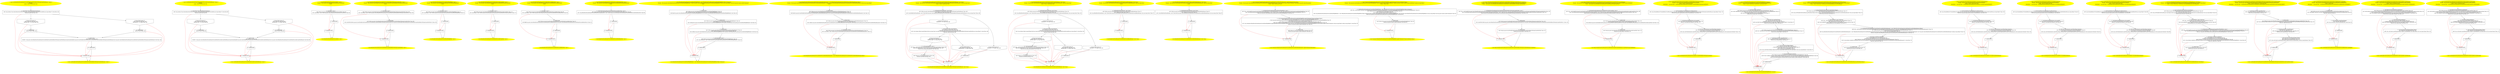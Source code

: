 /* @generated */
digraph cfg {
"org.junit.rules.BlockJUnit4ClassRunnerOverrideTest$CreateTestDefersToNoArgCreateTestRunner.<clinit>(.1313acf122d3bd35746baaf6400c1dfc_1" [label="1: Start void BlockJUnit4ClassRunnerOverrideTest$CreateTestDefersToNoArgCreateTestRunner.<clinit>()\nFormals: \nLocals:  $T0_13:void $irvar0:void \n  " color=yellow style=filled]
	

	 "org.junit.rules.BlockJUnit4ClassRunnerOverrideTest$CreateTestDefersToNoArgCreateTestRunner.<clinit>(.1313acf122d3bd35746baaf6400c1dfc_1" -> "org.junit.rules.BlockJUnit4ClassRunnerOverrideTest$CreateTestDefersToNoArgCreateTestRunner.<clinit>(.1313acf122d3bd35746baaf6400c1dfc_4" ;
"org.junit.rules.BlockJUnit4ClassRunnerOverrideTest$CreateTestDefersToNoArgCreateTestRunner.<clinit>(.1313acf122d3bd35746baaf6400c1dfc_2" [label="2: Exit void BlockJUnit4ClassRunnerOverrideTest$CreateTestDefersToNoArgCreateTestRunner.<clinit>() \n  " color=yellow style=filled]
	

"org.junit.rules.BlockJUnit4ClassRunnerOverrideTest$CreateTestDefersToNoArgCreateTestRunner.<clinit>(.1313acf122d3bd35746baaf6400c1dfc_3" [label="3:  exceptions sink \n  " shape="box"]
	

	 "org.junit.rules.BlockJUnit4ClassRunnerOverrideTest$CreateTestDefersToNoArgCreateTestRunner.<clinit>(.1313acf122d3bd35746baaf6400c1dfc_3" -> "org.junit.rules.BlockJUnit4ClassRunnerOverrideTest$CreateTestDefersToNoArgCreateTestRunner.<clinit>(.1313acf122d3bd35746baaf6400c1dfc_2" ;
"org.junit.rules.BlockJUnit4ClassRunnerOverrideTest$CreateTestDefersToNoArgCreateTestRunner.<clinit>(.1313acf122d3bd35746baaf6400c1dfc_4" [label="4:  Call boolean Class.desiredAssertionStatus() \n   n$0=_fun_boolean Class.desiredAssertionStatus()(org.junit.rules.BlockJUnit4ClassRunnerOverrideTest:java.lang.Object*) virtual [line 144]\n  *&$irvar0:_Bool=n$0 [line 144]\n " shape="box"]
	

	 "org.junit.rules.BlockJUnit4ClassRunnerOverrideTest$CreateTestDefersToNoArgCreateTestRunner.<clinit>(.1313acf122d3bd35746baaf6400c1dfc_4" -> "org.junit.rules.BlockJUnit4ClassRunnerOverrideTest$CreateTestDefersToNoArgCreateTestRunner.<clinit>(.1313acf122d3bd35746baaf6400c1dfc_5" ;
	 "org.junit.rules.BlockJUnit4ClassRunnerOverrideTest$CreateTestDefersToNoArgCreateTestRunner.<clinit>(.1313acf122d3bd35746baaf6400c1dfc_4" -> "org.junit.rules.BlockJUnit4ClassRunnerOverrideTest$CreateTestDefersToNoArgCreateTestRunner.<clinit>(.1313acf122d3bd35746baaf6400c1dfc_6" ;
	 "org.junit.rules.BlockJUnit4ClassRunnerOverrideTest$CreateTestDefersToNoArgCreateTestRunner.<clinit>(.1313acf122d3bd35746baaf6400c1dfc_4" -> "org.junit.rules.BlockJUnit4ClassRunnerOverrideTest$CreateTestDefersToNoArgCreateTestRunner.<clinit>(.1313acf122d3bd35746baaf6400c1dfc_3" [color="red" ];
"org.junit.rules.BlockJUnit4ClassRunnerOverrideTest$CreateTestDefersToNoArgCreateTestRunner.<clinit>(.1313acf122d3bd35746baaf6400c1dfc_5" [label="5: Prune (true branch, if) \n   n$1=*&$irvar0:_Bool [line 144]\n  PRUNE(!(n$1 != 0), true); [line 144]\n " shape="invhouse"]
	

	 "org.junit.rules.BlockJUnit4ClassRunnerOverrideTest$CreateTestDefersToNoArgCreateTestRunner.<clinit>(.1313acf122d3bd35746baaf6400c1dfc_5" -> "org.junit.rules.BlockJUnit4ClassRunnerOverrideTest$CreateTestDefersToNoArgCreateTestRunner.<clinit>(.1313acf122d3bd35746baaf6400c1dfc_7" ;
	 "org.junit.rules.BlockJUnit4ClassRunnerOverrideTest$CreateTestDefersToNoArgCreateTestRunner.<clinit>(.1313acf122d3bd35746baaf6400c1dfc_5" -> "org.junit.rules.BlockJUnit4ClassRunnerOverrideTest$CreateTestDefersToNoArgCreateTestRunner.<clinit>(.1313acf122d3bd35746baaf6400c1dfc_3" [color="red" ];
"org.junit.rules.BlockJUnit4ClassRunnerOverrideTest$CreateTestDefersToNoArgCreateTestRunner.<clinit>(.1313acf122d3bd35746baaf6400c1dfc_6" [label="6: Prune (false branch, if) \n   n$1=*&$irvar0:_Bool [line 144]\n  PRUNE((n$1 != 0), false); [line 144]\n " shape="invhouse"]
	

	 "org.junit.rules.BlockJUnit4ClassRunnerOverrideTest$CreateTestDefersToNoArgCreateTestRunner.<clinit>(.1313acf122d3bd35746baaf6400c1dfc_6" -> "org.junit.rules.BlockJUnit4ClassRunnerOverrideTest$CreateTestDefersToNoArgCreateTestRunner.<clinit>(.1313acf122d3bd35746baaf6400c1dfc_8" ;
	 "org.junit.rules.BlockJUnit4ClassRunnerOverrideTest$CreateTestDefersToNoArgCreateTestRunner.<clinit>(.1313acf122d3bd35746baaf6400c1dfc_6" -> "org.junit.rules.BlockJUnit4ClassRunnerOverrideTest$CreateTestDefersToNoArgCreateTestRunner.<clinit>(.1313acf122d3bd35746baaf6400c1dfc_3" [color="red" ];
"org.junit.rules.BlockJUnit4ClassRunnerOverrideTest$CreateTestDefersToNoArgCreateTestRunner.<clinit>(.1313acf122d3bd35746baaf6400c1dfc_7" [label="7:  method_body \n   *&$T0_13:int=1 [line 144]\n " shape="box"]
	

	 "org.junit.rules.BlockJUnit4ClassRunnerOverrideTest$CreateTestDefersToNoArgCreateTestRunner.<clinit>(.1313acf122d3bd35746baaf6400c1dfc_7" -> "org.junit.rules.BlockJUnit4ClassRunnerOverrideTest$CreateTestDefersToNoArgCreateTestRunner.<clinit>(.1313acf122d3bd35746baaf6400c1dfc_9" ;
	 "org.junit.rules.BlockJUnit4ClassRunnerOverrideTest$CreateTestDefersToNoArgCreateTestRunner.<clinit>(.1313acf122d3bd35746baaf6400c1dfc_7" -> "org.junit.rules.BlockJUnit4ClassRunnerOverrideTest$CreateTestDefersToNoArgCreateTestRunner.<clinit>(.1313acf122d3bd35746baaf6400c1dfc_3" [color="red" ];
"org.junit.rules.BlockJUnit4ClassRunnerOverrideTest$CreateTestDefersToNoArgCreateTestRunner.<clinit>(.1313acf122d3bd35746baaf6400c1dfc_8" [label="8:  method_body \n   *&$T0_13:int=0 [line 144]\n " shape="box"]
	

	 "org.junit.rules.BlockJUnit4ClassRunnerOverrideTest$CreateTestDefersToNoArgCreateTestRunner.<clinit>(.1313acf122d3bd35746baaf6400c1dfc_8" -> "org.junit.rules.BlockJUnit4ClassRunnerOverrideTest$CreateTestDefersToNoArgCreateTestRunner.<clinit>(.1313acf122d3bd35746baaf6400c1dfc_9" ;
	 "org.junit.rules.BlockJUnit4ClassRunnerOverrideTest$CreateTestDefersToNoArgCreateTestRunner.<clinit>(.1313acf122d3bd35746baaf6400c1dfc_8" -> "org.junit.rules.BlockJUnit4ClassRunnerOverrideTest$CreateTestDefersToNoArgCreateTestRunner.<clinit>(.1313acf122d3bd35746baaf6400c1dfc_3" [color="red" ];
"org.junit.rules.BlockJUnit4ClassRunnerOverrideTest$CreateTestDefersToNoArgCreateTestRunner.<clinit>(.1313acf122d3bd35746baaf6400c1dfc_9" [label="9:  method_body \n   n$2=*&$T0_13:int [line 144]\n  *&#GB<>$org.junit.rules.BlockJUnit4ClassRunnerOverrideTest$CreateTestDefersToNoArgCreateTestRunner.$assertionsDisabled:org.junit.rules.BlockJUnit4ClassRunnerOverrideTest$CreateTestDefersToNoArgCreateTestRunner(root org.junit.rules.BlockJUnit4ClassRunnerOverrideTest$CreateTestDefersToNoArgCreateTestRunner)=n$2 [line 144]\n " shape="box"]
	

	 "org.junit.rules.BlockJUnit4ClassRunnerOverrideTest$CreateTestDefersToNoArgCreateTestRunner.<clinit>(.1313acf122d3bd35746baaf6400c1dfc_9" -> "org.junit.rules.BlockJUnit4ClassRunnerOverrideTest$CreateTestDefersToNoArgCreateTestRunner.<clinit>(.1313acf122d3bd35746baaf6400c1dfc_10" ;
	 "org.junit.rules.BlockJUnit4ClassRunnerOverrideTest$CreateTestDefersToNoArgCreateTestRunner.<clinit>(.1313acf122d3bd35746baaf6400c1dfc_9" -> "org.junit.rules.BlockJUnit4ClassRunnerOverrideTest$CreateTestDefersToNoArgCreateTestRunner.<clinit>(.1313acf122d3bd35746baaf6400c1dfc_3" [color="red" ];
"org.junit.rules.BlockJUnit4ClassRunnerOverrideTest$CreateTestDefersToNoArgCreateTestRunner.<clinit>(.1313acf122d3bd35746baaf6400c1dfc_10" [label="10:  method_body \n  " shape="box"]
	

	 "org.junit.rules.BlockJUnit4ClassRunnerOverrideTest$CreateTestDefersToNoArgCreateTestRunner.<clinit>(.1313acf122d3bd35746baaf6400c1dfc_10" -> "org.junit.rules.BlockJUnit4ClassRunnerOverrideTest$CreateTestDefersToNoArgCreateTestRunner.<clinit>(.1313acf122d3bd35746baaf6400c1dfc_2" ;
	 "org.junit.rules.BlockJUnit4ClassRunnerOverrideTest$CreateTestDefersToNoArgCreateTestRunner.<clinit>(.1313acf122d3bd35746baaf6400c1dfc_10" -> "org.junit.rules.BlockJUnit4ClassRunnerOverrideTest$CreateTestDefersToNoArgCreateTestRunner.<clinit>(.1313acf122d3bd35746baaf6400c1dfc_3" [color="red" ];
"org.junit.rules.BlockJUnit4ClassRunnerOverrideTest$OverrideCreateTestRunner.<clinit>():void.aa74437b49cf6b5c145386d555276d31_1" [label="1: Start void BlockJUnit4ClassRunnerOverrideTest$OverrideCreateTestRunner.<clinit>()\nFormals: \nLocals:  $T0_13:void $irvar0:void \n  " color=yellow style=filled]
	

	 "org.junit.rules.BlockJUnit4ClassRunnerOverrideTest$OverrideCreateTestRunner.<clinit>():void.aa74437b49cf6b5c145386d555276d31_1" -> "org.junit.rules.BlockJUnit4ClassRunnerOverrideTest$OverrideCreateTestRunner.<clinit>():void.aa74437b49cf6b5c145386d555276d31_4" ;
"org.junit.rules.BlockJUnit4ClassRunnerOverrideTest$OverrideCreateTestRunner.<clinit>():void.aa74437b49cf6b5c145386d555276d31_2" [label="2: Exit void BlockJUnit4ClassRunnerOverrideTest$OverrideCreateTestRunner.<clinit>() \n  " color=yellow style=filled]
	

"org.junit.rules.BlockJUnit4ClassRunnerOverrideTest$OverrideCreateTestRunner.<clinit>():void.aa74437b49cf6b5c145386d555276d31_3" [label="3:  exceptions sink \n  " shape="box"]
	

	 "org.junit.rules.BlockJUnit4ClassRunnerOverrideTest$OverrideCreateTestRunner.<clinit>():void.aa74437b49cf6b5c145386d555276d31_3" -> "org.junit.rules.BlockJUnit4ClassRunnerOverrideTest$OverrideCreateTestRunner.<clinit>():void.aa74437b49cf6b5c145386d555276d31_2" ;
"org.junit.rules.BlockJUnit4ClassRunnerOverrideTest$OverrideCreateTestRunner.<clinit>():void.aa74437b49cf6b5c145386d555276d31_4" [label="4:  Call boolean Class.desiredAssertionStatus() \n   n$0=_fun_boolean Class.desiredAssertionStatus()(org.junit.rules.BlockJUnit4ClassRunnerOverrideTest:java.lang.Object*) virtual [line 99]\n  *&$irvar0:_Bool=n$0 [line 99]\n " shape="box"]
	

	 "org.junit.rules.BlockJUnit4ClassRunnerOverrideTest$OverrideCreateTestRunner.<clinit>():void.aa74437b49cf6b5c145386d555276d31_4" -> "org.junit.rules.BlockJUnit4ClassRunnerOverrideTest$OverrideCreateTestRunner.<clinit>():void.aa74437b49cf6b5c145386d555276d31_5" ;
	 "org.junit.rules.BlockJUnit4ClassRunnerOverrideTest$OverrideCreateTestRunner.<clinit>():void.aa74437b49cf6b5c145386d555276d31_4" -> "org.junit.rules.BlockJUnit4ClassRunnerOverrideTest$OverrideCreateTestRunner.<clinit>():void.aa74437b49cf6b5c145386d555276d31_6" ;
	 "org.junit.rules.BlockJUnit4ClassRunnerOverrideTest$OverrideCreateTestRunner.<clinit>():void.aa74437b49cf6b5c145386d555276d31_4" -> "org.junit.rules.BlockJUnit4ClassRunnerOverrideTest$OverrideCreateTestRunner.<clinit>():void.aa74437b49cf6b5c145386d555276d31_3" [color="red" ];
"org.junit.rules.BlockJUnit4ClassRunnerOverrideTest$OverrideCreateTestRunner.<clinit>():void.aa74437b49cf6b5c145386d555276d31_5" [label="5: Prune (true branch, if) \n   n$1=*&$irvar0:_Bool [line 99]\n  PRUNE(!(n$1 != 0), true); [line 99]\n " shape="invhouse"]
	

	 "org.junit.rules.BlockJUnit4ClassRunnerOverrideTest$OverrideCreateTestRunner.<clinit>():void.aa74437b49cf6b5c145386d555276d31_5" -> "org.junit.rules.BlockJUnit4ClassRunnerOverrideTest$OverrideCreateTestRunner.<clinit>():void.aa74437b49cf6b5c145386d555276d31_7" ;
	 "org.junit.rules.BlockJUnit4ClassRunnerOverrideTest$OverrideCreateTestRunner.<clinit>():void.aa74437b49cf6b5c145386d555276d31_5" -> "org.junit.rules.BlockJUnit4ClassRunnerOverrideTest$OverrideCreateTestRunner.<clinit>():void.aa74437b49cf6b5c145386d555276d31_3" [color="red" ];
"org.junit.rules.BlockJUnit4ClassRunnerOverrideTest$OverrideCreateTestRunner.<clinit>():void.aa74437b49cf6b5c145386d555276d31_6" [label="6: Prune (false branch, if) \n   n$1=*&$irvar0:_Bool [line 99]\n  PRUNE((n$1 != 0), false); [line 99]\n " shape="invhouse"]
	

	 "org.junit.rules.BlockJUnit4ClassRunnerOverrideTest$OverrideCreateTestRunner.<clinit>():void.aa74437b49cf6b5c145386d555276d31_6" -> "org.junit.rules.BlockJUnit4ClassRunnerOverrideTest$OverrideCreateTestRunner.<clinit>():void.aa74437b49cf6b5c145386d555276d31_8" ;
	 "org.junit.rules.BlockJUnit4ClassRunnerOverrideTest$OverrideCreateTestRunner.<clinit>():void.aa74437b49cf6b5c145386d555276d31_6" -> "org.junit.rules.BlockJUnit4ClassRunnerOverrideTest$OverrideCreateTestRunner.<clinit>():void.aa74437b49cf6b5c145386d555276d31_3" [color="red" ];
"org.junit.rules.BlockJUnit4ClassRunnerOverrideTest$OverrideCreateTestRunner.<clinit>():void.aa74437b49cf6b5c145386d555276d31_7" [label="7:  method_body \n   *&$T0_13:int=1 [line 99]\n " shape="box"]
	

	 "org.junit.rules.BlockJUnit4ClassRunnerOverrideTest$OverrideCreateTestRunner.<clinit>():void.aa74437b49cf6b5c145386d555276d31_7" -> "org.junit.rules.BlockJUnit4ClassRunnerOverrideTest$OverrideCreateTestRunner.<clinit>():void.aa74437b49cf6b5c145386d555276d31_9" ;
	 "org.junit.rules.BlockJUnit4ClassRunnerOverrideTest$OverrideCreateTestRunner.<clinit>():void.aa74437b49cf6b5c145386d555276d31_7" -> "org.junit.rules.BlockJUnit4ClassRunnerOverrideTest$OverrideCreateTestRunner.<clinit>():void.aa74437b49cf6b5c145386d555276d31_3" [color="red" ];
"org.junit.rules.BlockJUnit4ClassRunnerOverrideTest$OverrideCreateTestRunner.<clinit>():void.aa74437b49cf6b5c145386d555276d31_8" [label="8:  method_body \n   *&$T0_13:int=0 [line 99]\n " shape="box"]
	

	 "org.junit.rules.BlockJUnit4ClassRunnerOverrideTest$OverrideCreateTestRunner.<clinit>():void.aa74437b49cf6b5c145386d555276d31_8" -> "org.junit.rules.BlockJUnit4ClassRunnerOverrideTest$OverrideCreateTestRunner.<clinit>():void.aa74437b49cf6b5c145386d555276d31_9" ;
	 "org.junit.rules.BlockJUnit4ClassRunnerOverrideTest$OverrideCreateTestRunner.<clinit>():void.aa74437b49cf6b5c145386d555276d31_8" -> "org.junit.rules.BlockJUnit4ClassRunnerOverrideTest$OverrideCreateTestRunner.<clinit>():void.aa74437b49cf6b5c145386d555276d31_3" [color="red" ];
"org.junit.rules.BlockJUnit4ClassRunnerOverrideTest$OverrideCreateTestRunner.<clinit>():void.aa74437b49cf6b5c145386d555276d31_9" [label="9:  method_body \n   n$2=*&$T0_13:int [line 99]\n  *&#GB<>$org.junit.rules.BlockJUnit4ClassRunnerOverrideTest$OverrideCreateTestRunner.$assertionsDisabled:org.junit.rules.BlockJUnit4ClassRunnerOverrideTest$OverrideCreateTestRunner(root org.junit.rules.BlockJUnit4ClassRunnerOverrideTest$OverrideCreateTestRunner)=n$2 [line 99]\n " shape="box"]
	

	 "org.junit.rules.BlockJUnit4ClassRunnerOverrideTest$OverrideCreateTestRunner.<clinit>():void.aa74437b49cf6b5c145386d555276d31_9" -> "org.junit.rules.BlockJUnit4ClassRunnerOverrideTest$OverrideCreateTestRunner.<clinit>():void.aa74437b49cf6b5c145386d555276d31_10" ;
	 "org.junit.rules.BlockJUnit4ClassRunnerOverrideTest$OverrideCreateTestRunner.<clinit>():void.aa74437b49cf6b5c145386d555276d31_9" -> "org.junit.rules.BlockJUnit4ClassRunnerOverrideTest$OverrideCreateTestRunner.<clinit>():void.aa74437b49cf6b5c145386d555276d31_3" [color="red" ];
"org.junit.rules.BlockJUnit4ClassRunnerOverrideTest$OverrideCreateTestRunner.<clinit>():void.aa74437b49cf6b5c145386d555276d31_10" [label="10:  method_body \n  " shape="box"]
	

	 "org.junit.rules.BlockJUnit4ClassRunnerOverrideTest$OverrideCreateTestRunner.<clinit>():void.aa74437b49cf6b5c145386d555276d31_10" -> "org.junit.rules.BlockJUnit4ClassRunnerOverrideTest$OverrideCreateTestRunner.<clinit>():void.aa74437b49cf6b5c145386d555276d31_2" ;
	 "org.junit.rules.BlockJUnit4ClassRunnerOverrideTest$OverrideCreateTestRunner.<clinit>():void.aa74437b49cf6b5c145386d555276d31_10" -> "org.junit.rules.BlockJUnit4ClassRunnerOverrideTest$OverrideCreateTestRunner.<clinit>():void.aa74437b49cf6b5c145386d555276d31_3" [color="red" ];
"org.junit.rules.BlockJUnit4ClassRunnerOverrideTest.<init>().3acbe546384ad7133a595b453c130cbd_1" [label="1: Start BlockJUnit4ClassRunnerOverrideTest.<init>()\nFormals:  this:org.junit.rules.BlockJUnit4ClassRunnerOverrideTest*\nLocals:  \n  " color=yellow style=filled]
	

	 "org.junit.rules.BlockJUnit4ClassRunnerOverrideTest.<init>().3acbe546384ad7133a595b453c130cbd_1" -> "org.junit.rules.BlockJUnit4ClassRunnerOverrideTest.<init>().3acbe546384ad7133a595b453c130cbd_4" ;
"org.junit.rules.BlockJUnit4ClassRunnerOverrideTest.<init>().3acbe546384ad7133a595b453c130cbd_2" [label="2: Exit BlockJUnit4ClassRunnerOverrideTest.<init>() \n  " color=yellow style=filled]
	

"org.junit.rules.BlockJUnit4ClassRunnerOverrideTest.<init>().3acbe546384ad7133a595b453c130cbd_3" [label="3:  exceptions sink \n  " shape="box"]
	

	 "org.junit.rules.BlockJUnit4ClassRunnerOverrideTest.<init>().3acbe546384ad7133a595b453c130cbd_3" -> "org.junit.rules.BlockJUnit4ClassRunnerOverrideTest.<init>().3acbe546384ad7133a595b453c130cbd_2" ;
"org.junit.rules.BlockJUnit4ClassRunnerOverrideTest.<init>().3acbe546384ad7133a595b453c130cbd_4" [label="4:  Call Object.<init>() \n   n$0=*&this:org.junit.rules.BlockJUnit4ClassRunnerOverrideTest* [line 20]\n  n$1=_fun_Object.<init>()(n$0:org.junit.rules.BlockJUnit4ClassRunnerOverrideTest*) [line 20]\n " shape="box"]
	

	 "org.junit.rules.BlockJUnit4ClassRunnerOverrideTest.<init>().3acbe546384ad7133a595b453c130cbd_4" -> "org.junit.rules.BlockJUnit4ClassRunnerOverrideTest.<init>().3acbe546384ad7133a595b453c130cbd_5" ;
	 "org.junit.rules.BlockJUnit4ClassRunnerOverrideTest.<init>().3acbe546384ad7133a595b453c130cbd_4" -> "org.junit.rules.BlockJUnit4ClassRunnerOverrideTest.<init>().3acbe546384ad7133a595b453c130cbd_3" [color="red" ];
"org.junit.rules.BlockJUnit4ClassRunnerOverrideTest.<init>().3acbe546384ad7133a595b453c130cbd_5" [label="5:  method_body \n  " shape="box"]
	

	 "org.junit.rules.BlockJUnit4ClassRunnerOverrideTest.<init>().3acbe546384ad7133a595b453c130cbd_5" -> "org.junit.rules.BlockJUnit4ClassRunnerOverrideTest.<init>().3acbe546384ad7133a595b453c130cbd_2" ;
	 "org.junit.rules.BlockJUnit4ClassRunnerOverrideTest.<init>().3acbe546384ad7133a595b453c130cbd_5" -> "org.junit.rules.BlockJUnit4ClassRunnerOverrideTest.<init>().3acbe546384ad7133a595b453c130cbd_3" [color="red" ];
"org.junit.rules.BlockJUnit4ClassRunnerOverrideTest$CreateTestDefersToNoArgCreateTestTest.<init>().9c7c013743a4d4272790719dd91e07c9_1" [label="1: Start BlockJUnit4ClassRunnerOverrideTest$CreateTestDefersToNoArgCreateTestTest.<init>()\nFormals:  this:org.junit.rules.BlockJUnit4ClassRunnerOverrideTest$CreateTestDefersToNoArgCreateTestTest*\nLocals:  \n  " color=yellow style=filled]
	

	 "org.junit.rules.BlockJUnit4ClassRunnerOverrideTest$CreateTestDefersToNoArgCreateTestTest.<init>().9c7c013743a4d4272790719dd91e07c9_1" -> "org.junit.rules.BlockJUnit4ClassRunnerOverrideTest$CreateTestDefersToNoArgCreateTestTest.<init>().9c7c013743a4d4272790719dd91e07c9_4" ;
"org.junit.rules.BlockJUnit4ClassRunnerOverrideTest$CreateTestDefersToNoArgCreateTestTest.<init>().9c7c013743a4d4272790719dd91e07c9_2" [label="2: Exit BlockJUnit4ClassRunnerOverrideTest$CreateTestDefersToNoArgCreateTestTest.<init>() \n  " color=yellow style=filled]
	

"org.junit.rules.BlockJUnit4ClassRunnerOverrideTest$CreateTestDefersToNoArgCreateTestTest.<init>().9c7c013743a4d4272790719dd91e07c9_3" [label="3:  exceptions sink \n  " shape="box"]
	

	 "org.junit.rules.BlockJUnit4ClassRunnerOverrideTest$CreateTestDefersToNoArgCreateTestTest.<init>().9c7c013743a4d4272790719dd91e07c9_3" -> "org.junit.rules.BlockJUnit4ClassRunnerOverrideTest$CreateTestDefersToNoArgCreateTestTest.<init>().9c7c013743a4d4272790719dd91e07c9_2" ;
"org.junit.rules.BlockJUnit4ClassRunnerOverrideTest$CreateTestDefersToNoArgCreateTestTest.<init>().9c7c013743a4d4272790719dd91e07c9_4" [label="4:  Call Object.<init>() \n   n$0=*&this:org.junit.rules.BlockJUnit4ClassRunnerOverrideTest$CreateTestDefersToNoArgCreateTestTest* [line 162]\n  n$1=_fun_Object.<init>()(n$0:org.junit.rules.BlockJUnit4ClassRunnerOverrideTest$CreateTestDefersToNoArgCreateTestTest*) [line 162]\n " shape="box"]
	

	 "org.junit.rules.BlockJUnit4ClassRunnerOverrideTest$CreateTestDefersToNoArgCreateTestTest.<init>().9c7c013743a4d4272790719dd91e07c9_4" -> "org.junit.rules.BlockJUnit4ClassRunnerOverrideTest$CreateTestDefersToNoArgCreateTestTest.<init>().9c7c013743a4d4272790719dd91e07c9_5" ;
	 "org.junit.rules.BlockJUnit4ClassRunnerOverrideTest$CreateTestDefersToNoArgCreateTestTest.<init>().9c7c013743a4d4272790719dd91e07c9_4" -> "org.junit.rules.BlockJUnit4ClassRunnerOverrideTest$CreateTestDefersToNoArgCreateTestTest.<init>().9c7c013743a4d4272790719dd91e07c9_3" [color="red" ];
"org.junit.rules.BlockJUnit4ClassRunnerOverrideTest$CreateTestDefersToNoArgCreateTestTest.<init>().9c7c013743a4d4272790719dd91e07c9_5" [label="5:  method_body \n   n$2=*&this:org.junit.rules.BlockJUnit4ClassRunnerOverrideTest$CreateTestDefersToNoArgCreateTestTest* [line 163]\n  *n$2.createTestCalled:org.junit.rules.BlockJUnit4ClassRunnerOverrideTest$CreateTestDefersToNoArgCreateTestTest(root org.junit.rules.BlockJUnit4ClassRunnerOverrideTest$CreateTestDefersToNoArgCreateTestTest)=0 [line 163]\n " shape="box"]
	

	 "org.junit.rules.BlockJUnit4ClassRunnerOverrideTest$CreateTestDefersToNoArgCreateTestTest.<init>().9c7c013743a4d4272790719dd91e07c9_5" -> "org.junit.rules.BlockJUnit4ClassRunnerOverrideTest$CreateTestDefersToNoArgCreateTestTest.<init>().9c7c013743a4d4272790719dd91e07c9_6" ;
	 "org.junit.rules.BlockJUnit4ClassRunnerOverrideTest$CreateTestDefersToNoArgCreateTestTest.<init>().9c7c013743a4d4272790719dd91e07c9_5" -> "org.junit.rules.BlockJUnit4ClassRunnerOverrideTest$CreateTestDefersToNoArgCreateTestTest.<init>().9c7c013743a4d4272790719dd91e07c9_3" [color="red" ];
"org.junit.rules.BlockJUnit4ClassRunnerOverrideTest$CreateTestDefersToNoArgCreateTestTest.<init>().9c7c013743a4d4272790719dd91e07c9_6" [label="6:  method_body \n  " shape="box"]
	

	 "org.junit.rules.BlockJUnit4ClassRunnerOverrideTest$CreateTestDefersToNoArgCreateTestTest.<init>().9c7c013743a4d4272790719dd91e07c9_6" -> "org.junit.rules.BlockJUnit4ClassRunnerOverrideTest$CreateTestDefersToNoArgCreateTestTest.<init>().9c7c013743a4d4272790719dd91e07c9_2" ;
	 "org.junit.rules.BlockJUnit4ClassRunnerOverrideTest$CreateTestDefersToNoArgCreateTestTest.<init>().9c7c013743a4d4272790719dd91e07c9_6" -> "org.junit.rules.BlockJUnit4ClassRunnerOverrideTest$CreateTestDefersToNoArgCreateTestTest.<init>().9c7c013743a4d4272790719dd91e07c9_3" [color="red" ];
"org.junit.rules.BlockJUnit4ClassRunnerOverrideTest$FlipBitRule.<init>().ab6f0926011e80e9d627c5b3d6e42da5_1" [label="1: Start BlockJUnit4ClassRunnerOverrideTest$FlipBitRule.<init>()\nFormals:  this:org.junit.rules.BlockJUnit4ClassRunnerOverrideTest$FlipBitRule*\nLocals:  \n  " color=yellow style=filled]
	

	 "org.junit.rules.BlockJUnit4ClassRunnerOverrideTest$FlipBitRule.<init>().ab6f0926011e80e9d627c5b3d6e42da5_1" -> "org.junit.rules.BlockJUnit4ClassRunnerOverrideTest$FlipBitRule.<init>().ab6f0926011e80e9d627c5b3d6e42da5_4" ;
"org.junit.rules.BlockJUnit4ClassRunnerOverrideTest$FlipBitRule.<init>().ab6f0926011e80e9d627c5b3d6e42da5_2" [label="2: Exit BlockJUnit4ClassRunnerOverrideTest$FlipBitRule.<init>() \n  " color=yellow style=filled]
	

"org.junit.rules.BlockJUnit4ClassRunnerOverrideTest$FlipBitRule.<init>().ab6f0926011e80e9d627c5b3d6e42da5_3" [label="3:  exceptions sink \n  " shape="box"]
	

	 "org.junit.rules.BlockJUnit4ClassRunnerOverrideTest$FlipBitRule.<init>().ab6f0926011e80e9d627c5b3d6e42da5_3" -> "org.junit.rules.BlockJUnit4ClassRunnerOverrideTest$FlipBitRule.<init>().ab6f0926011e80e9d627c5b3d6e42da5_2" ;
"org.junit.rules.BlockJUnit4ClassRunnerOverrideTest$FlipBitRule.<init>().ab6f0926011e80e9d627c5b3d6e42da5_4" [label="4:  Call Object.<init>() \n   n$0=*&this:org.junit.rules.BlockJUnit4ClassRunnerOverrideTest$FlipBitRule* [line 21]\n  n$1=_fun_Object.<init>()(n$0:org.junit.rules.BlockJUnit4ClassRunnerOverrideTest$FlipBitRule*) [line 21]\n " shape="box"]
	

	 "org.junit.rules.BlockJUnit4ClassRunnerOverrideTest$FlipBitRule.<init>().ab6f0926011e80e9d627c5b3d6e42da5_4" -> "org.junit.rules.BlockJUnit4ClassRunnerOverrideTest$FlipBitRule.<init>().ab6f0926011e80e9d627c5b3d6e42da5_5" ;
	 "org.junit.rules.BlockJUnit4ClassRunnerOverrideTest$FlipBitRule.<init>().ab6f0926011e80e9d627c5b3d6e42da5_4" -> "org.junit.rules.BlockJUnit4ClassRunnerOverrideTest$FlipBitRule.<init>().ab6f0926011e80e9d627c5b3d6e42da5_3" [color="red" ];
"org.junit.rules.BlockJUnit4ClassRunnerOverrideTest$FlipBitRule.<init>().ab6f0926011e80e9d627c5b3d6e42da5_5" [label="5:  method_body \n  " shape="box"]
	

	 "org.junit.rules.BlockJUnit4ClassRunnerOverrideTest$FlipBitRule.<init>().ab6f0926011e80e9d627c5b3d6e42da5_5" -> "org.junit.rules.BlockJUnit4ClassRunnerOverrideTest$FlipBitRule.<init>().ab6f0926011e80e9d627c5b3d6e42da5_2" ;
	 "org.junit.rules.BlockJUnit4ClassRunnerOverrideTest$FlipBitRule.<init>().ab6f0926011e80e9d627c5b3d6e42da5_5" -> "org.junit.rules.BlockJUnit4ClassRunnerOverrideTest$FlipBitRule.<init>().ab6f0926011e80e9d627c5b3d6e42da5_3" [color="red" ];
"org.junit.rules.BlockJUnit4ClassRunnerOverrideTest$OverrideCreateTest.<init>().c1671b9858325259a56ab546588769ec_1" [label="1: Start BlockJUnit4ClassRunnerOverrideTest$OverrideCreateTest.<init>()\nFormals:  this:org.junit.rules.BlockJUnit4ClassRunnerOverrideTest$OverrideCreateTest*\nLocals:  \n  " color=yellow style=filled]
	

	 "org.junit.rules.BlockJUnit4ClassRunnerOverrideTest$OverrideCreateTest.<init>().c1671b9858325259a56ab546588769ec_1" -> "org.junit.rules.BlockJUnit4ClassRunnerOverrideTest$OverrideCreateTest.<init>().c1671b9858325259a56ab546588769ec_4" ;
"org.junit.rules.BlockJUnit4ClassRunnerOverrideTest$OverrideCreateTest.<init>().c1671b9858325259a56ab546588769ec_2" [label="2: Exit BlockJUnit4ClassRunnerOverrideTest$OverrideCreateTest.<init>() \n  " color=yellow style=filled]
	

"org.junit.rules.BlockJUnit4ClassRunnerOverrideTest$OverrideCreateTest.<init>().c1671b9858325259a56ab546588769ec_3" [label="3:  exceptions sink \n  " shape="box"]
	

	 "org.junit.rules.BlockJUnit4ClassRunnerOverrideTest$OverrideCreateTest.<init>().c1671b9858325259a56ab546588769ec_3" -> "org.junit.rules.BlockJUnit4ClassRunnerOverrideTest$OverrideCreateTest.<init>().c1671b9858325259a56ab546588769ec_2" ;
"org.junit.rules.BlockJUnit4ClassRunnerOverrideTest$OverrideCreateTest.<init>().c1671b9858325259a56ab546588769ec_4" [label="4:  Call Object.<init>() \n   n$0=*&this:org.junit.rules.BlockJUnit4ClassRunnerOverrideTest$OverrideCreateTest* [line 117]\n  n$1=_fun_Object.<init>()(n$0:org.junit.rules.BlockJUnit4ClassRunnerOverrideTest$OverrideCreateTest*) [line 117]\n " shape="box"]
	

	 "org.junit.rules.BlockJUnit4ClassRunnerOverrideTest$OverrideCreateTest.<init>().c1671b9858325259a56ab546588769ec_4" -> "org.junit.rules.BlockJUnit4ClassRunnerOverrideTest$OverrideCreateTest.<init>().c1671b9858325259a56ab546588769ec_5" ;
	 "org.junit.rules.BlockJUnit4ClassRunnerOverrideTest$OverrideCreateTest.<init>().c1671b9858325259a56ab546588769ec_4" -> "org.junit.rules.BlockJUnit4ClassRunnerOverrideTest$OverrideCreateTest.<init>().c1671b9858325259a56ab546588769ec_3" [color="red" ];
"org.junit.rules.BlockJUnit4ClassRunnerOverrideTest$OverrideCreateTest.<init>().c1671b9858325259a56ab546588769ec_5" [label="5:  method_body \n  " shape="box"]
	

	 "org.junit.rules.BlockJUnit4ClassRunnerOverrideTest$OverrideCreateTest.<init>().c1671b9858325259a56ab546588769ec_5" -> "org.junit.rules.BlockJUnit4ClassRunnerOverrideTest$OverrideCreateTest.<init>().c1671b9858325259a56ab546588769ec_2" ;
	 "org.junit.rules.BlockJUnit4ClassRunnerOverrideTest$OverrideCreateTest.<init>().c1671b9858325259a56ab546588769ec_5" -> "org.junit.rules.BlockJUnit4ClassRunnerOverrideTest$OverrideCreateTest.<init>().c1671b9858325259a56ab546588769ec_3" [color="red" ];
"org.junit.rules.BlockJUnit4ClassRunnerOverrideTest$OverrideRulesTest.<init>().8b7e00aa0f5b5776868ae5a99425fafb_1" [label="1: Start BlockJUnit4ClassRunnerOverrideTest$OverrideRulesTest.<init>()\nFormals:  this:org.junit.rules.BlockJUnit4ClassRunnerOverrideTest$OverrideRulesTest*\nLocals:  \n  " color=yellow style=filled]
	

	 "org.junit.rules.BlockJUnit4ClassRunnerOverrideTest$OverrideRulesTest.<init>().8b7e00aa0f5b5776868ae5a99425fafb_1" -> "org.junit.rules.BlockJUnit4ClassRunnerOverrideTest$OverrideRulesTest.<init>().8b7e00aa0f5b5776868ae5a99425fafb_4" ;
"org.junit.rules.BlockJUnit4ClassRunnerOverrideTest$OverrideRulesTest.<init>().8b7e00aa0f5b5776868ae5a99425fafb_2" [label="2: Exit BlockJUnit4ClassRunnerOverrideTest$OverrideRulesTest.<init>() \n  " color=yellow style=filled]
	

"org.junit.rules.BlockJUnit4ClassRunnerOverrideTest$OverrideRulesTest.<init>().8b7e00aa0f5b5776868ae5a99425fafb_3" [label="3:  exceptions sink \n  " shape="box"]
	

	 "org.junit.rules.BlockJUnit4ClassRunnerOverrideTest$OverrideRulesTest.<init>().8b7e00aa0f5b5776868ae5a99425fafb_3" -> "org.junit.rules.BlockJUnit4ClassRunnerOverrideTest$OverrideRulesTest.<init>().8b7e00aa0f5b5776868ae5a99425fafb_2" ;
"org.junit.rules.BlockJUnit4ClassRunnerOverrideTest$OverrideRulesTest.<init>().8b7e00aa0f5b5776868ae5a99425fafb_4" [label="4:  Call Object.<init>() \n   n$0=*&this:org.junit.rules.BlockJUnit4ClassRunnerOverrideTest$OverrideRulesTest* [line 50]\n  n$1=_fun_Object.<init>()(n$0:org.junit.rules.BlockJUnit4ClassRunnerOverrideTest$OverrideRulesTest*) [line 50]\n " shape="box"]
	

	 "org.junit.rules.BlockJUnit4ClassRunnerOverrideTest$OverrideRulesTest.<init>().8b7e00aa0f5b5776868ae5a99425fafb_4" -> "org.junit.rules.BlockJUnit4ClassRunnerOverrideTest$OverrideRulesTest.<init>().8b7e00aa0f5b5776868ae5a99425fafb_5" ;
	 "org.junit.rules.BlockJUnit4ClassRunnerOverrideTest$OverrideRulesTest.<init>().8b7e00aa0f5b5776868ae5a99425fafb_4" -> "org.junit.rules.BlockJUnit4ClassRunnerOverrideTest$OverrideRulesTest.<init>().8b7e00aa0f5b5776868ae5a99425fafb_3" [color="red" ];
"org.junit.rules.BlockJUnit4ClassRunnerOverrideTest$OverrideRulesTest.<init>().8b7e00aa0f5b5776868ae5a99425fafb_5" [label="5:  method_body \n   n$2=*&this:org.junit.rules.BlockJUnit4ClassRunnerOverrideTest$OverrideRulesTest* [line 51]\n  *n$2.flipBit:org.junit.rules.BlockJUnit4ClassRunnerOverrideTest$OverrideRulesTest(root org.junit.rules.BlockJUnit4ClassRunnerOverrideTest$OverrideRulesTest)=0 [line 51]\n " shape="box"]
	

	 "org.junit.rules.BlockJUnit4ClassRunnerOverrideTest$OverrideRulesTest.<init>().8b7e00aa0f5b5776868ae5a99425fafb_5" -> "org.junit.rules.BlockJUnit4ClassRunnerOverrideTest$OverrideRulesTest.<init>().8b7e00aa0f5b5776868ae5a99425fafb_6" ;
	 "org.junit.rules.BlockJUnit4ClassRunnerOverrideTest$OverrideRulesTest.<init>().8b7e00aa0f5b5776868ae5a99425fafb_5" -> "org.junit.rules.BlockJUnit4ClassRunnerOverrideTest$OverrideRulesTest.<init>().8b7e00aa0f5b5776868ae5a99425fafb_3" [color="red" ];
"org.junit.rules.BlockJUnit4ClassRunnerOverrideTest$OverrideRulesTest.<init>().8b7e00aa0f5b5776868ae5a99425fafb_6" [label="6:  method_body \n  " shape="box"]
	

	 "org.junit.rules.BlockJUnit4ClassRunnerOverrideTest$OverrideRulesTest.<init>().8b7e00aa0f5b5776868ae5a99425fafb_6" -> "org.junit.rules.BlockJUnit4ClassRunnerOverrideTest$OverrideRulesTest.<init>().8b7e00aa0f5b5776868ae5a99425fafb_2" ;
	 "org.junit.rules.BlockJUnit4ClassRunnerOverrideTest$OverrideRulesTest.<init>().8b7e00aa0f5b5776868ae5a99425fafb_6" -> "org.junit.rules.BlockJUnit4ClassRunnerOverrideTest$OverrideRulesTest.<init>().8b7e00aa0f5b5776868ae5a99425fafb_3" [color="red" ];
"org.junit.rules.BlockJUnit4ClassRunnerOverrideTest$OverrideTestRulesTest.<init>().fb3485e1976639ae1a179c76c1088e54_1" [label="1: Start BlockJUnit4ClassRunnerOverrideTest$OverrideTestRulesTest.<init>()\nFormals:  this:org.junit.rules.BlockJUnit4ClassRunnerOverrideTest$OverrideTestRulesTest*\nLocals:  \n  " color=yellow style=filled]
	

	 "org.junit.rules.BlockJUnit4ClassRunnerOverrideTest$OverrideTestRulesTest.<init>().fb3485e1976639ae1a179c76c1088e54_1" -> "org.junit.rules.BlockJUnit4ClassRunnerOverrideTest$OverrideTestRulesTest.<init>().fb3485e1976639ae1a179c76c1088e54_4" ;
"org.junit.rules.BlockJUnit4ClassRunnerOverrideTest$OverrideTestRulesTest.<init>().fb3485e1976639ae1a179c76c1088e54_2" [label="2: Exit BlockJUnit4ClassRunnerOverrideTest$OverrideTestRulesTest.<init>() \n  " color=yellow style=filled]
	

"org.junit.rules.BlockJUnit4ClassRunnerOverrideTest$OverrideTestRulesTest.<init>().fb3485e1976639ae1a179c76c1088e54_3" [label="3:  exceptions sink \n  " shape="box"]
	

	 "org.junit.rules.BlockJUnit4ClassRunnerOverrideTest$OverrideTestRulesTest.<init>().fb3485e1976639ae1a179c76c1088e54_3" -> "org.junit.rules.BlockJUnit4ClassRunnerOverrideTest$OverrideTestRulesTest.<init>().fb3485e1976639ae1a179c76c1088e54_2" ;
"org.junit.rules.BlockJUnit4ClassRunnerOverrideTest$OverrideTestRulesTest.<init>().fb3485e1976639ae1a179c76c1088e54_4" [label="4:  Call BlockJUnit4ClassRunnerOverrideTest$OverrideRulesTest.<init>() \n   n$0=*&this:org.junit.rules.BlockJUnit4ClassRunnerOverrideTest$OverrideTestRulesTest* [line 84]\n  n$1=_fun_BlockJUnit4ClassRunnerOverrideTest$OverrideRulesTest.<init>()(n$0:org.junit.rules.BlockJUnit4ClassRunnerOverrideTest$OverrideTestRulesTest*) [line 84]\n " shape="box"]
	

	 "org.junit.rules.BlockJUnit4ClassRunnerOverrideTest$OverrideTestRulesTest.<init>().fb3485e1976639ae1a179c76c1088e54_4" -> "org.junit.rules.BlockJUnit4ClassRunnerOverrideTest$OverrideTestRulesTest.<init>().fb3485e1976639ae1a179c76c1088e54_5" ;
	 "org.junit.rules.BlockJUnit4ClassRunnerOverrideTest$OverrideTestRulesTest.<init>().fb3485e1976639ae1a179c76c1088e54_4" -> "org.junit.rules.BlockJUnit4ClassRunnerOverrideTest$OverrideTestRulesTest.<init>().fb3485e1976639ae1a179c76c1088e54_3" [color="red" ];
"org.junit.rules.BlockJUnit4ClassRunnerOverrideTest$OverrideTestRulesTest.<init>().fb3485e1976639ae1a179c76c1088e54_5" [label="5:  method_body \n  " shape="box"]
	

	 "org.junit.rules.BlockJUnit4ClassRunnerOverrideTest$OverrideTestRulesTest.<init>().fb3485e1976639ae1a179c76c1088e54_5" -> "org.junit.rules.BlockJUnit4ClassRunnerOverrideTest$OverrideTestRulesTest.<init>().fb3485e1976639ae1a179c76c1088e54_2" ;
	 "org.junit.rules.BlockJUnit4ClassRunnerOverrideTest$OverrideTestRulesTest.<init>().fb3485e1976639ae1a179c76c1088e54_5" -> "org.junit.rules.BlockJUnit4ClassRunnerOverrideTest$OverrideTestRulesTest.<init>().fb3485e1976639ae1a179c76c1088e54_3" [color="red" ];
"org.junit.rules.BlockJUnit4ClassRunnerOverrideTest$FlipBitRule$1.<init>(org.junit.rules.BlockJUnit4C.d74e084bdba7ed6c9954574535dea156_1" [label="1: Start BlockJUnit4ClassRunnerOverrideTest$FlipBitRule$1.<init>(BlockJUnit4ClassRunnerOverrideTest$FlipBitRule,Object,Statement)\nFormals:  this:org.junit.rules.BlockJUnit4ClassRunnerOverrideTest$FlipBitRule$1* this$0:org.junit.rules.BlockJUnit4ClassRunnerOverrideTest$FlipBitRule* $bcvar2:java.lang.Object* $bcvar3:org.junit.runners.model.Statement*\nLocals:  \n  " color=yellow style=filled]
	

	 "org.junit.rules.BlockJUnit4ClassRunnerOverrideTest$FlipBitRule$1.<init>(org.junit.rules.BlockJUnit4C.d74e084bdba7ed6c9954574535dea156_1" -> "org.junit.rules.BlockJUnit4ClassRunnerOverrideTest$FlipBitRule$1.<init>(org.junit.rules.BlockJUnit4C.d74e084bdba7ed6c9954574535dea156_4" ;
"org.junit.rules.BlockJUnit4ClassRunnerOverrideTest$FlipBitRule$1.<init>(org.junit.rules.BlockJUnit4C.d74e084bdba7ed6c9954574535dea156_2" [label="2: Exit BlockJUnit4ClassRunnerOverrideTest$FlipBitRule$1.<init>(BlockJUnit4ClassRunnerOverrideTest$FlipBitRule,Object,Statement) \n  " color=yellow style=filled]
	

"org.junit.rules.BlockJUnit4ClassRunnerOverrideTest$FlipBitRule$1.<init>(org.junit.rules.BlockJUnit4C.d74e084bdba7ed6c9954574535dea156_3" [label="3:  exceptions sink \n  " shape="box"]
	

	 "org.junit.rules.BlockJUnit4ClassRunnerOverrideTest$FlipBitRule$1.<init>(org.junit.rules.BlockJUnit4C.d74e084bdba7ed6c9954574535dea156_3" -> "org.junit.rules.BlockJUnit4ClassRunnerOverrideTest$FlipBitRule$1.<init>(org.junit.rules.BlockJUnit4C.d74e084bdba7ed6c9954574535dea156_2" ;
"org.junit.rules.BlockJUnit4ClassRunnerOverrideTest$FlipBitRule$1.<init>(org.junit.rules.BlockJUnit4C.d74e084bdba7ed6c9954574535dea156_4" [label="4:  method_body \n   n$0=*&this:org.junit.rules.BlockJUnit4ClassRunnerOverrideTest$FlipBitRule$1* [line 24]\n  n$1=*&this$0:org.junit.rules.BlockJUnit4ClassRunnerOverrideTest$FlipBitRule* [line 24]\n  *n$0.this$0:org.junit.rules.BlockJUnit4ClassRunnerOverrideTest$FlipBitRule$1(root org.junit.rules.BlockJUnit4ClassRunnerOverrideTest$FlipBitRule$1)=n$1 [line 24]\n " shape="box"]
	

	 "org.junit.rules.BlockJUnit4ClassRunnerOverrideTest$FlipBitRule$1.<init>(org.junit.rules.BlockJUnit4C.d74e084bdba7ed6c9954574535dea156_4" -> "org.junit.rules.BlockJUnit4ClassRunnerOverrideTest$FlipBitRule$1.<init>(org.junit.rules.BlockJUnit4C.d74e084bdba7ed6c9954574535dea156_5" ;
	 "org.junit.rules.BlockJUnit4ClassRunnerOverrideTest$FlipBitRule$1.<init>(org.junit.rules.BlockJUnit4C.d74e084bdba7ed6c9954574535dea156_4" -> "org.junit.rules.BlockJUnit4ClassRunnerOverrideTest$FlipBitRule$1.<init>(org.junit.rules.BlockJUnit4C.d74e084bdba7ed6c9954574535dea156_3" [color="red" ];
"org.junit.rules.BlockJUnit4ClassRunnerOverrideTest$FlipBitRule$1.<init>(org.junit.rules.BlockJUnit4C.d74e084bdba7ed6c9954574535dea156_5" [label="5:  method_body \n   n$2=*&this:org.junit.rules.BlockJUnit4ClassRunnerOverrideTest$FlipBitRule$1* [line 24]\n  n$3=*&$bcvar2:java.lang.Object* [line 24]\n  *n$2.val$target:org.junit.rules.BlockJUnit4ClassRunnerOverrideTest$FlipBitRule$1(root org.junit.rules.BlockJUnit4ClassRunnerOverrideTest$FlipBitRule$1)=n$3 [line 24]\n " shape="box"]
	

	 "org.junit.rules.BlockJUnit4ClassRunnerOverrideTest$FlipBitRule$1.<init>(org.junit.rules.BlockJUnit4C.d74e084bdba7ed6c9954574535dea156_5" -> "org.junit.rules.BlockJUnit4ClassRunnerOverrideTest$FlipBitRule$1.<init>(org.junit.rules.BlockJUnit4C.d74e084bdba7ed6c9954574535dea156_6" ;
	 "org.junit.rules.BlockJUnit4ClassRunnerOverrideTest$FlipBitRule$1.<init>(org.junit.rules.BlockJUnit4C.d74e084bdba7ed6c9954574535dea156_5" -> "org.junit.rules.BlockJUnit4ClassRunnerOverrideTest$FlipBitRule$1.<init>(org.junit.rules.BlockJUnit4C.d74e084bdba7ed6c9954574535dea156_3" [color="red" ];
"org.junit.rules.BlockJUnit4ClassRunnerOverrideTest$FlipBitRule$1.<init>(org.junit.rules.BlockJUnit4C.d74e084bdba7ed6c9954574535dea156_6" [label="6:  method_body \n   n$4=*&this:org.junit.rules.BlockJUnit4ClassRunnerOverrideTest$FlipBitRule$1* [line 24]\n  n$5=*&$bcvar3:org.junit.runners.model.Statement* [line 24]\n  *n$4.val$base:org.junit.rules.BlockJUnit4ClassRunnerOverrideTest$FlipBitRule$1(root org.junit.rules.BlockJUnit4ClassRunnerOverrideTest$FlipBitRule$1)=n$5 [line 24]\n " shape="box"]
	

	 "org.junit.rules.BlockJUnit4ClassRunnerOverrideTest$FlipBitRule$1.<init>(org.junit.rules.BlockJUnit4C.d74e084bdba7ed6c9954574535dea156_6" -> "org.junit.rules.BlockJUnit4ClassRunnerOverrideTest$FlipBitRule$1.<init>(org.junit.rules.BlockJUnit4C.d74e084bdba7ed6c9954574535dea156_7" ;
	 "org.junit.rules.BlockJUnit4ClassRunnerOverrideTest$FlipBitRule$1.<init>(org.junit.rules.BlockJUnit4C.d74e084bdba7ed6c9954574535dea156_6" -> "org.junit.rules.BlockJUnit4ClassRunnerOverrideTest$FlipBitRule$1.<init>(org.junit.rules.BlockJUnit4C.d74e084bdba7ed6c9954574535dea156_3" [color="red" ];
"org.junit.rules.BlockJUnit4ClassRunnerOverrideTest$FlipBitRule$1.<init>(org.junit.rules.BlockJUnit4C.d74e084bdba7ed6c9954574535dea156_7" [label="7:  Call Statement.<init>() \n   n$6=*&this:org.junit.rules.BlockJUnit4ClassRunnerOverrideTest$FlipBitRule$1* [line 24]\n  n$7=_fun_Statement.<init>()(n$6:org.junit.rules.BlockJUnit4ClassRunnerOverrideTest$FlipBitRule$1*) [line 24]\n " shape="box"]
	

	 "org.junit.rules.BlockJUnit4ClassRunnerOverrideTest$FlipBitRule$1.<init>(org.junit.rules.BlockJUnit4C.d74e084bdba7ed6c9954574535dea156_7" -> "org.junit.rules.BlockJUnit4ClassRunnerOverrideTest$FlipBitRule$1.<init>(org.junit.rules.BlockJUnit4C.d74e084bdba7ed6c9954574535dea156_8" ;
	 "org.junit.rules.BlockJUnit4ClassRunnerOverrideTest$FlipBitRule$1.<init>(org.junit.rules.BlockJUnit4C.d74e084bdba7ed6c9954574535dea156_7" -> "org.junit.rules.BlockJUnit4ClassRunnerOverrideTest$FlipBitRule$1.<init>(org.junit.rules.BlockJUnit4C.d74e084bdba7ed6c9954574535dea156_3" [color="red" ];
"org.junit.rules.BlockJUnit4ClassRunnerOverrideTest$FlipBitRule$1.<init>(org.junit.rules.BlockJUnit4C.d74e084bdba7ed6c9954574535dea156_8" [label="8:  method_body \n  " shape="box"]
	

	 "org.junit.rules.BlockJUnit4ClassRunnerOverrideTest$FlipBitRule$1.<init>(org.junit.rules.BlockJUnit4C.d74e084bdba7ed6c9954574535dea156_8" -> "org.junit.rules.BlockJUnit4ClassRunnerOverrideTest$FlipBitRule$1.<init>(org.junit.rules.BlockJUnit4C.d74e084bdba7ed6c9954574535dea156_2" ;
	 "org.junit.rules.BlockJUnit4ClassRunnerOverrideTest$FlipBitRule$1.<init>(org.junit.rules.BlockJUnit4C.d74e084bdba7ed6c9954574535dea156_8" -> "org.junit.rules.BlockJUnit4ClassRunnerOverrideTest$FlipBitRule$1.<init>(org.junit.rules.BlockJUnit4C.d74e084bdba7ed6c9954574535dea156_3" [color="red" ];
"org.junit.rules.BlockJUnit4ClassRunnerOverrideTest$OverrideTestRulesRunner$1.<init>(org.junit.rules..22466d45eccd1f349f4275e44e16a967_1" [label="1: Start BlockJUnit4ClassRunnerOverrideTest$OverrideTestRulesRunner$1.<init>(BlockJUnit4ClassRunnerOverrideTest$OverrideTestRulesRunner,Object)\nFormals:  this:org.junit.rules.BlockJUnit4ClassRunnerOverrideTest$OverrideTestRulesRunner$1* this$0:org.junit.rules.BlockJUnit4ClassRunnerOverrideTest$OverrideTestRulesRunner* $bcvar2:java.lang.Object*\nLocals:  \n  " color=yellow style=filled]
	

	 "org.junit.rules.BlockJUnit4ClassRunnerOverrideTest$OverrideTestRulesRunner$1.<init>(org.junit.rules..22466d45eccd1f349f4275e44e16a967_1" -> "org.junit.rules.BlockJUnit4ClassRunnerOverrideTest$OverrideTestRulesRunner$1.<init>(org.junit.rules..22466d45eccd1f349f4275e44e16a967_4" ;
"org.junit.rules.BlockJUnit4ClassRunnerOverrideTest$OverrideTestRulesRunner$1.<init>(org.junit.rules..22466d45eccd1f349f4275e44e16a967_2" [label="2: Exit BlockJUnit4ClassRunnerOverrideTest$OverrideTestRulesRunner$1.<init>(BlockJUnit4ClassRunnerOverrideTest$OverrideTestRulesRunner,Object) \n  " color=yellow style=filled]
	

"org.junit.rules.BlockJUnit4ClassRunnerOverrideTest$OverrideTestRulesRunner$1.<init>(org.junit.rules..22466d45eccd1f349f4275e44e16a967_3" [label="3:  exceptions sink \n  " shape="box"]
	

	 "org.junit.rules.BlockJUnit4ClassRunnerOverrideTest$OverrideTestRulesRunner$1.<init>(org.junit.rules..22466d45eccd1f349f4275e44e16a967_3" -> "org.junit.rules.BlockJUnit4ClassRunnerOverrideTest$OverrideTestRulesRunner$1.<init>(org.junit.rules..22466d45eccd1f349f4275e44e16a967_2" ;
"org.junit.rules.BlockJUnit4ClassRunnerOverrideTest$OverrideTestRulesRunner$1.<init>(org.junit.rules..22466d45eccd1f349f4275e44e16a967_4" [label="4:  method_body \n   n$0=*&this:org.junit.rules.BlockJUnit4ClassRunnerOverrideTest$OverrideTestRulesRunner$1* [line 74]\n  n$1=*&this$0:org.junit.rules.BlockJUnit4ClassRunnerOverrideTest$OverrideTestRulesRunner* [line 74]\n  *n$0.this$0:org.junit.rules.BlockJUnit4ClassRunnerOverrideTest$OverrideTestRulesRunner$1(root org.junit.rules.BlockJUnit4ClassRunnerOverrideTest$OverrideTestRulesRunner$1)=n$1 [line 74]\n " shape="box"]
	

	 "org.junit.rules.BlockJUnit4ClassRunnerOverrideTest$OverrideTestRulesRunner$1.<init>(org.junit.rules..22466d45eccd1f349f4275e44e16a967_4" -> "org.junit.rules.BlockJUnit4ClassRunnerOverrideTest$OverrideTestRulesRunner$1.<init>(org.junit.rules..22466d45eccd1f349f4275e44e16a967_5" ;
	 "org.junit.rules.BlockJUnit4ClassRunnerOverrideTest$OverrideTestRulesRunner$1.<init>(org.junit.rules..22466d45eccd1f349f4275e44e16a967_4" -> "org.junit.rules.BlockJUnit4ClassRunnerOverrideTest$OverrideTestRulesRunner$1.<init>(org.junit.rules..22466d45eccd1f349f4275e44e16a967_3" [color="red" ];
"org.junit.rules.BlockJUnit4ClassRunnerOverrideTest$OverrideTestRulesRunner$1.<init>(org.junit.rules..22466d45eccd1f349f4275e44e16a967_5" [label="5:  method_body \n   n$2=*&this:org.junit.rules.BlockJUnit4ClassRunnerOverrideTest$OverrideTestRulesRunner$1* [line 74]\n  n$3=*&$bcvar2:java.lang.Object* [line 74]\n  *n$2.val$test:org.junit.rules.BlockJUnit4ClassRunnerOverrideTest$OverrideTestRulesRunner$1(root org.junit.rules.BlockJUnit4ClassRunnerOverrideTest$OverrideTestRulesRunner$1)=n$3 [line 74]\n " shape="box"]
	

	 "org.junit.rules.BlockJUnit4ClassRunnerOverrideTest$OverrideTestRulesRunner$1.<init>(org.junit.rules..22466d45eccd1f349f4275e44e16a967_5" -> "org.junit.rules.BlockJUnit4ClassRunnerOverrideTest$OverrideTestRulesRunner$1.<init>(org.junit.rules..22466d45eccd1f349f4275e44e16a967_6" ;
	 "org.junit.rules.BlockJUnit4ClassRunnerOverrideTest$OverrideTestRulesRunner$1.<init>(org.junit.rules..22466d45eccd1f349f4275e44e16a967_5" -> "org.junit.rules.BlockJUnit4ClassRunnerOverrideTest$OverrideTestRulesRunner$1.<init>(org.junit.rules..22466d45eccd1f349f4275e44e16a967_3" [color="red" ];
"org.junit.rules.BlockJUnit4ClassRunnerOverrideTest$OverrideTestRulesRunner$1.<init>(org.junit.rules..22466d45eccd1f349f4275e44e16a967_6" [label="6:  Call Object.<init>() \n   n$4=*&this:org.junit.rules.BlockJUnit4ClassRunnerOverrideTest$OverrideTestRulesRunner$1* [line 74]\n  n$5=_fun_Object.<init>()(n$4:org.junit.rules.BlockJUnit4ClassRunnerOverrideTest$OverrideTestRulesRunner$1*) [line 74]\n " shape="box"]
	

	 "org.junit.rules.BlockJUnit4ClassRunnerOverrideTest$OverrideTestRulesRunner$1.<init>(org.junit.rules..22466d45eccd1f349f4275e44e16a967_6" -> "org.junit.rules.BlockJUnit4ClassRunnerOverrideTest$OverrideTestRulesRunner$1.<init>(org.junit.rules..22466d45eccd1f349f4275e44e16a967_7" ;
	 "org.junit.rules.BlockJUnit4ClassRunnerOverrideTest$OverrideTestRulesRunner$1.<init>(org.junit.rules..22466d45eccd1f349f4275e44e16a967_6" -> "org.junit.rules.BlockJUnit4ClassRunnerOverrideTest$OverrideTestRulesRunner$1.<init>(org.junit.rules..22466d45eccd1f349f4275e44e16a967_3" [color="red" ];
"org.junit.rules.BlockJUnit4ClassRunnerOverrideTest$OverrideTestRulesRunner$1.<init>(org.junit.rules..22466d45eccd1f349f4275e44e16a967_7" [label="7:  method_body \n  " shape="box"]
	

	 "org.junit.rules.BlockJUnit4ClassRunnerOverrideTest$OverrideTestRulesRunner$1.<init>(org.junit.rules..22466d45eccd1f349f4275e44e16a967_7" -> "org.junit.rules.BlockJUnit4ClassRunnerOverrideTest$OverrideTestRulesRunner$1.<init>(org.junit.rules..22466d45eccd1f349f4275e44e16a967_2" ;
	 "org.junit.rules.BlockJUnit4ClassRunnerOverrideTest$OverrideTestRulesRunner$1.<init>(org.junit.rules..22466d45eccd1f349f4275e44e16a967_7" -> "org.junit.rules.BlockJUnit4ClassRunnerOverrideTest$OverrideTestRulesRunner$1.<init>(org.junit.rules..22466d45eccd1f349f4275e44e16a967_3" [color="red" ];
"org.junit.rules.BlockJUnit4ClassRunnerOverrideTest$CreateTestDefersToNoArgCreateTestRunner.<init>(ja.9da15475bb5b44707538e2730a84d984_1" [label="1: Start BlockJUnit4ClassRunnerOverrideTest$CreateTestDefersToNoArgCreateTestRunner.<init>(Class)\nFormals:  this:org.junit.rules.BlockJUnit4ClassRunnerOverrideTest$CreateTestDefersToNoArgCreateTestRunner* klass:java.lang.Class*\nLocals:  $irvar1:void $irvar0:void \n  " color=yellow style=filled]
	

	 "org.junit.rules.BlockJUnit4ClassRunnerOverrideTest$CreateTestDefersToNoArgCreateTestRunner.<init>(ja.9da15475bb5b44707538e2730a84d984_1" -> "org.junit.rules.BlockJUnit4ClassRunnerOverrideTest$CreateTestDefersToNoArgCreateTestRunner.<init>(ja.9da15475bb5b44707538e2730a84d984_4" ;
"org.junit.rules.BlockJUnit4ClassRunnerOverrideTest$CreateTestDefersToNoArgCreateTestRunner.<init>(ja.9da15475bb5b44707538e2730a84d984_2" [label="2: Exit BlockJUnit4ClassRunnerOverrideTest$CreateTestDefersToNoArgCreateTestRunner.<init>(Class) \n  " color=yellow style=filled]
	

"org.junit.rules.BlockJUnit4ClassRunnerOverrideTest$CreateTestDefersToNoArgCreateTestRunner.<init>(ja.9da15475bb5b44707538e2730a84d984_3" [label="3:  exceptions sink \n  " shape="box"]
	

	 "org.junit.rules.BlockJUnit4ClassRunnerOverrideTest$CreateTestDefersToNoArgCreateTestRunner.<init>(ja.9da15475bb5b44707538e2730a84d984_3" -> "org.junit.rules.BlockJUnit4ClassRunnerOverrideTest$CreateTestDefersToNoArgCreateTestRunner.<init>(ja.9da15475bb5b44707538e2730a84d984_2" ;
"org.junit.rules.BlockJUnit4ClassRunnerOverrideTest$CreateTestDefersToNoArgCreateTestRunner.<init>(ja.9da15475bb5b44707538e2730a84d984_4" [label="4:  Call BlockJUnit4ClassRunner.<init>(Class) \n   n$0=*&this:org.junit.rules.BlockJUnit4ClassRunnerOverrideTest$CreateTestDefersToNoArgCreateTestRunner* [line 146]\n  n$1=*&klass:java.lang.Class* [line 146]\n  n$2=_fun_BlockJUnit4ClassRunner.<init>(Class)(n$0:org.junit.rules.BlockJUnit4ClassRunnerOverrideTest$CreateTestDefersToNoArgCreateTestRunner*,n$1:java.lang.Class*) [line 146]\n " shape="box"]
	

	 "org.junit.rules.BlockJUnit4ClassRunnerOverrideTest$CreateTestDefersToNoArgCreateTestRunner.<init>(ja.9da15475bb5b44707538e2730a84d984_4" -> "org.junit.rules.BlockJUnit4ClassRunnerOverrideTest$CreateTestDefersToNoArgCreateTestRunner.<init>(ja.9da15475bb5b44707538e2730a84d984_5" ;
	 "org.junit.rules.BlockJUnit4ClassRunnerOverrideTest$CreateTestDefersToNoArgCreateTestRunner.<init>(ja.9da15475bb5b44707538e2730a84d984_4" -> "org.junit.rules.BlockJUnit4ClassRunnerOverrideTest$CreateTestDefersToNoArgCreateTestRunner.<init>(ja.9da15475bb5b44707538e2730a84d984_6" ;
	 "org.junit.rules.BlockJUnit4ClassRunnerOverrideTest$CreateTestDefersToNoArgCreateTestRunner.<init>(ja.9da15475bb5b44707538e2730a84d984_4" -> "org.junit.rules.BlockJUnit4ClassRunnerOverrideTest$CreateTestDefersToNoArgCreateTestRunner.<init>(ja.9da15475bb5b44707538e2730a84d984_3" [color="red" ];
"org.junit.rules.BlockJUnit4ClassRunnerOverrideTest$CreateTestDefersToNoArgCreateTestRunner.<init>(ja.9da15475bb5b44707538e2730a84d984_5" [label="5: Prune (true branch, if) \n   PRUNE(!(0 != 0), true); [line 148]\n " shape="invhouse"]
	

	 "org.junit.rules.BlockJUnit4ClassRunnerOverrideTest$CreateTestDefersToNoArgCreateTestRunner.<init>(ja.9da15475bb5b44707538e2730a84d984_5" -> "org.junit.rules.BlockJUnit4ClassRunnerOverrideTest$CreateTestDefersToNoArgCreateTestRunner.<init>(ja.9da15475bb5b44707538e2730a84d984_7" ;
	 "org.junit.rules.BlockJUnit4ClassRunnerOverrideTest$CreateTestDefersToNoArgCreateTestRunner.<init>(ja.9da15475bb5b44707538e2730a84d984_5" -> "org.junit.rules.BlockJUnit4ClassRunnerOverrideTest$CreateTestDefersToNoArgCreateTestRunner.<init>(ja.9da15475bb5b44707538e2730a84d984_3" [color="red" ];
"org.junit.rules.BlockJUnit4ClassRunnerOverrideTest$CreateTestDefersToNoArgCreateTestRunner.<init>(ja.9da15475bb5b44707538e2730a84d984_6" [label="6: Prune (false branch, if) \n   PRUNE((0 != 0), false); [line 148]\n " shape="invhouse"]
	

	 "org.junit.rules.BlockJUnit4ClassRunnerOverrideTest$CreateTestDefersToNoArgCreateTestRunner.<init>(ja.9da15475bb5b44707538e2730a84d984_6" -> "org.junit.rules.BlockJUnit4ClassRunnerOverrideTest$CreateTestDefersToNoArgCreateTestRunner.<init>(ja.9da15475bb5b44707538e2730a84d984_12" ;
	 "org.junit.rules.BlockJUnit4ClassRunnerOverrideTest$CreateTestDefersToNoArgCreateTestRunner.<init>(ja.9da15475bb5b44707538e2730a84d984_6" -> "org.junit.rules.BlockJUnit4ClassRunnerOverrideTest$CreateTestDefersToNoArgCreateTestRunner.<init>(ja.9da15475bb5b44707538e2730a84d984_3" [color="red" ];
"org.junit.rules.BlockJUnit4ClassRunnerOverrideTest$CreateTestDefersToNoArgCreateTestRunner.<init>(ja.9da15475bb5b44707538e2730a84d984_7" [label="7:  Call boolean Object.equals(Object) \n   n$3=*&klass:java.lang.Class* [line 148]\n  _=*n$3:java.lang.Class*(root java.lang.Class) [line 148]\n  n$5=_fun_boolean Object.equals(Object)(n$3:java.lang.Class*,org.junit.rules.BlockJUnit4ClassRunnerOverrideTest$CreateTestDefersToNoArgCreateTestTest:java.lang.Object*) virtual [line 148]\n  *&$irvar0:_Bool=n$5 [line 148]\n " shape="box"]
	

	 "org.junit.rules.BlockJUnit4ClassRunnerOverrideTest$CreateTestDefersToNoArgCreateTestRunner.<init>(ja.9da15475bb5b44707538e2730a84d984_7" -> "org.junit.rules.BlockJUnit4ClassRunnerOverrideTest$CreateTestDefersToNoArgCreateTestRunner.<init>(ja.9da15475bb5b44707538e2730a84d984_8" ;
	 "org.junit.rules.BlockJUnit4ClassRunnerOverrideTest$CreateTestDefersToNoArgCreateTestRunner.<init>(ja.9da15475bb5b44707538e2730a84d984_7" -> "org.junit.rules.BlockJUnit4ClassRunnerOverrideTest$CreateTestDefersToNoArgCreateTestRunner.<init>(ja.9da15475bb5b44707538e2730a84d984_9" ;
	 "org.junit.rules.BlockJUnit4ClassRunnerOverrideTest$CreateTestDefersToNoArgCreateTestRunner.<init>(ja.9da15475bb5b44707538e2730a84d984_7" -> "org.junit.rules.BlockJUnit4ClassRunnerOverrideTest$CreateTestDefersToNoArgCreateTestRunner.<init>(ja.9da15475bb5b44707538e2730a84d984_3" [color="red" ];
"org.junit.rules.BlockJUnit4ClassRunnerOverrideTest$CreateTestDefersToNoArgCreateTestRunner.<init>(ja.9da15475bb5b44707538e2730a84d984_8" [label="8: Prune (true branch, if) \n   n$6=*&$irvar0:_Bool [line 148]\n  PRUNE(!(n$6 != 0), true); [line 148]\n " shape="invhouse"]
	

	 "org.junit.rules.BlockJUnit4ClassRunnerOverrideTest$CreateTestDefersToNoArgCreateTestRunner.<init>(ja.9da15475bb5b44707538e2730a84d984_8" -> "org.junit.rules.BlockJUnit4ClassRunnerOverrideTest$CreateTestDefersToNoArgCreateTestRunner.<init>(ja.9da15475bb5b44707538e2730a84d984_10" ;
	 "org.junit.rules.BlockJUnit4ClassRunnerOverrideTest$CreateTestDefersToNoArgCreateTestRunner.<init>(ja.9da15475bb5b44707538e2730a84d984_8" -> "org.junit.rules.BlockJUnit4ClassRunnerOverrideTest$CreateTestDefersToNoArgCreateTestRunner.<init>(ja.9da15475bb5b44707538e2730a84d984_3" [color="red" ];
"org.junit.rules.BlockJUnit4ClassRunnerOverrideTest$CreateTestDefersToNoArgCreateTestRunner.<init>(ja.9da15475bb5b44707538e2730a84d984_9" [label="9: Prune (false branch, if) \n   n$6=*&$irvar0:_Bool [line 148]\n  PRUNE((n$6 != 0), false); [line 148]\n " shape="invhouse"]
	

	 "org.junit.rules.BlockJUnit4ClassRunnerOverrideTest$CreateTestDefersToNoArgCreateTestRunner.<init>(ja.9da15475bb5b44707538e2730a84d984_9" -> "org.junit.rules.BlockJUnit4ClassRunnerOverrideTest$CreateTestDefersToNoArgCreateTestRunner.<init>(ja.9da15475bb5b44707538e2730a84d984_12" ;
	 "org.junit.rules.BlockJUnit4ClassRunnerOverrideTest$CreateTestDefersToNoArgCreateTestRunner.<init>(ja.9da15475bb5b44707538e2730a84d984_9" -> "org.junit.rules.BlockJUnit4ClassRunnerOverrideTest$CreateTestDefersToNoArgCreateTestRunner.<init>(ja.9da15475bb5b44707538e2730a84d984_3" [color="red" ];
"org.junit.rules.BlockJUnit4ClassRunnerOverrideTest$CreateTestDefersToNoArgCreateTestRunner.<init>(ja.9da15475bb5b44707538e2730a84d984_10" [label="10:  Call AssertionError.<init>() \n   n$7=_fun___new(sizeof(t=java.lang.AssertionError):java.lang.AssertionError*) [line 148]\n  n$8=_fun_AssertionError.<init>()(n$7:java.lang.AssertionError*) [line 148]\n  *&$irvar1:java.lang.AssertionError*=n$7 [line 148]\n " shape="box"]
	

	 "org.junit.rules.BlockJUnit4ClassRunnerOverrideTest$CreateTestDefersToNoArgCreateTestRunner.<init>(ja.9da15475bb5b44707538e2730a84d984_10" -> "org.junit.rules.BlockJUnit4ClassRunnerOverrideTest$CreateTestDefersToNoArgCreateTestRunner.<init>(ja.9da15475bb5b44707538e2730a84d984_11" ;
	 "org.junit.rules.BlockJUnit4ClassRunnerOverrideTest$CreateTestDefersToNoArgCreateTestRunner.<init>(ja.9da15475bb5b44707538e2730a84d984_10" -> "org.junit.rules.BlockJUnit4ClassRunnerOverrideTest$CreateTestDefersToNoArgCreateTestRunner.<init>(ja.9da15475bb5b44707538e2730a84d984_3" [color="red" ];
"org.junit.rules.BlockJUnit4ClassRunnerOverrideTest$CreateTestDefersToNoArgCreateTestRunner.<init>(ja.9da15475bb5b44707538e2730a84d984_11" [label="11:  throw \n   n$9=*&$irvar1:java.lang.AssertionError* [line 148]\n  *&return:void=EXN n$9 [line 148]\n " shape="box"]
	

	 "org.junit.rules.BlockJUnit4ClassRunnerOverrideTest$CreateTestDefersToNoArgCreateTestRunner.<init>(ja.9da15475bb5b44707538e2730a84d984_11" -> "org.junit.rules.BlockJUnit4ClassRunnerOverrideTest$CreateTestDefersToNoArgCreateTestRunner.<init>(ja.9da15475bb5b44707538e2730a84d984_2" ;
	 "org.junit.rules.BlockJUnit4ClassRunnerOverrideTest$CreateTestDefersToNoArgCreateTestRunner.<init>(ja.9da15475bb5b44707538e2730a84d984_11" -> "org.junit.rules.BlockJUnit4ClassRunnerOverrideTest$CreateTestDefersToNoArgCreateTestRunner.<init>(ja.9da15475bb5b44707538e2730a84d984_3" [color="red" ];
"org.junit.rules.BlockJUnit4ClassRunnerOverrideTest$CreateTestDefersToNoArgCreateTestRunner.<init>(ja.9da15475bb5b44707538e2730a84d984_12" [label="12:  method_body \n  " shape="box"]
	

	 "org.junit.rules.BlockJUnit4ClassRunnerOverrideTest$CreateTestDefersToNoArgCreateTestRunner.<init>(ja.9da15475bb5b44707538e2730a84d984_12" -> "org.junit.rules.BlockJUnit4ClassRunnerOverrideTest$CreateTestDefersToNoArgCreateTestRunner.<init>(ja.9da15475bb5b44707538e2730a84d984_2" ;
	 "org.junit.rules.BlockJUnit4ClassRunnerOverrideTest$CreateTestDefersToNoArgCreateTestRunner.<init>(ja.9da15475bb5b44707538e2730a84d984_12" -> "org.junit.rules.BlockJUnit4ClassRunnerOverrideTest$CreateTestDefersToNoArgCreateTestRunner.<init>(ja.9da15475bb5b44707538e2730a84d984_3" [color="red" ];
"org.junit.rules.BlockJUnit4ClassRunnerOverrideTest$OverrideCreateTestRunner.<init>(java.lang.Class).95f8ccfa535dc25abc914c0a66e37e85_1" [label="1: Start BlockJUnit4ClassRunnerOverrideTest$OverrideCreateTestRunner.<init>(Class)\nFormals:  this:org.junit.rules.BlockJUnit4ClassRunnerOverrideTest$OverrideCreateTestRunner* klass:java.lang.Class*\nLocals:  $irvar1:void $irvar0:void \n  " color=yellow style=filled]
	

	 "org.junit.rules.BlockJUnit4ClassRunnerOverrideTest$OverrideCreateTestRunner.<init>(java.lang.Class).95f8ccfa535dc25abc914c0a66e37e85_1" -> "org.junit.rules.BlockJUnit4ClassRunnerOverrideTest$OverrideCreateTestRunner.<init>(java.lang.Class).95f8ccfa535dc25abc914c0a66e37e85_4" ;
"org.junit.rules.BlockJUnit4ClassRunnerOverrideTest$OverrideCreateTestRunner.<init>(java.lang.Class).95f8ccfa535dc25abc914c0a66e37e85_2" [label="2: Exit BlockJUnit4ClassRunnerOverrideTest$OverrideCreateTestRunner.<init>(Class) \n  " color=yellow style=filled]
	

"org.junit.rules.BlockJUnit4ClassRunnerOverrideTest$OverrideCreateTestRunner.<init>(java.lang.Class).95f8ccfa535dc25abc914c0a66e37e85_3" [label="3:  exceptions sink \n  " shape="box"]
	

	 "org.junit.rules.BlockJUnit4ClassRunnerOverrideTest$OverrideCreateTestRunner.<init>(java.lang.Class).95f8ccfa535dc25abc914c0a66e37e85_3" -> "org.junit.rules.BlockJUnit4ClassRunnerOverrideTest$OverrideCreateTestRunner.<init>(java.lang.Class).95f8ccfa535dc25abc914c0a66e37e85_2" ;
"org.junit.rules.BlockJUnit4ClassRunnerOverrideTest$OverrideCreateTestRunner.<init>(java.lang.Class).95f8ccfa535dc25abc914c0a66e37e85_4" [label="4:  Call BlockJUnit4ClassRunner.<init>(Class) \n   n$0=*&this:org.junit.rules.BlockJUnit4ClassRunnerOverrideTest$OverrideCreateTestRunner* [line 101]\n  n$1=*&klass:java.lang.Class* [line 101]\n  n$2=_fun_BlockJUnit4ClassRunner.<init>(Class)(n$0:org.junit.rules.BlockJUnit4ClassRunnerOverrideTest$OverrideCreateTestRunner*,n$1:java.lang.Class*) [line 101]\n " shape="box"]
	

	 "org.junit.rules.BlockJUnit4ClassRunnerOverrideTest$OverrideCreateTestRunner.<init>(java.lang.Class).95f8ccfa535dc25abc914c0a66e37e85_4" -> "org.junit.rules.BlockJUnit4ClassRunnerOverrideTest$OverrideCreateTestRunner.<init>(java.lang.Class).95f8ccfa535dc25abc914c0a66e37e85_5" ;
	 "org.junit.rules.BlockJUnit4ClassRunnerOverrideTest$OverrideCreateTestRunner.<init>(java.lang.Class).95f8ccfa535dc25abc914c0a66e37e85_4" -> "org.junit.rules.BlockJUnit4ClassRunnerOverrideTest$OverrideCreateTestRunner.<init>(java.lang.Class).95f8ccfa535dc25abc914c0a66e37e85_6" ;
	 "org.junit.rules.BlockJUnit4ClassRunnerOverrideTest$OverrideCreateTestRunner.<init>(java.lang.Class).95f8ccfa535dc25abc914c0a66e37e85_4" -> "org.junit.rules.BlockJUnit4ClassRunnerOverrideTest$OverrideCreateTestRunner.<init>(java.lang.Class).95f8ccfa535dc25abc914c0a66e37e85_3" [color="red" ];
"org.junit.rules.BlockJUnit4ClassRunnerOverrideTest$OverrideCreateTestRunner.<init>(java.lang.Class).95f8ccfa535dc25abc914c0a66e37e85_5" [label="5: Prune (true branch, if) \n   PRUNE(!(0 != 0), true); [line 103]\n " shape="invhouse"]
	

	 "org.junit.rules.BlockJUnit4ClassRunnerOverrideTest$OverrideCreateTestRunner.<init>(java.lang.Class).95f8ccfa535dc25abc914c0a66e37e85_5" -> "org.junit.rules.BlockJUnit4ClassRunnerOverrideTest$OverrideCreateTestRunner.<init>(java.lang.Class).95f8ccfa535dc25abc914c0a66e37e85_7" ;
	 "org.junit.rules.BlockJUnit4ClassRunnerOverrideTest$OverrideCreateTestRunner.<init>(java.lang.Class).95f8ccfa535dc25abc914c0a66e37e85_5" -> "org.junit.rules.BlockJUnit4ClassRunnerOverrideTest$OverrideCreateTestRunner.<init>(java.lang.Class).95f8ccfa535dc25abc914c0a66e37e85_3" [color="red" ];
"org.junit.rules.BlockJUnit4ClassRunnerOverrideTest$OverrideCreateTestRunner.<init>(java.lang.Class).95f8ccfa535dc25abc914c0a66e37e85_6" [label="6: Prune (false branch, if) \n   PRUNE((0 != 0), false); [line 103]\n " shape="invhouse"]
	

	 "org.junit.rules.BlockJUnit4ClassRunnerOverrideTest$OverrideCreateTestRunner.<init>(java.lang.Class).95f8ccfa535dc25abc914c0a66e37e85_6" -> "org.junit.rules.BlockJUnit4ClassRunnerOverrideTest$OverrideCreateTestRunner.<init>(java.lang.Class).95f8ccfa535dc25abc914c0a66e37e85_12" ;
	 "org.junit.rules.BlockJUnit4ClassRunnerOverrideTest$OverrideCreateTestRunner.<init>(java.lang.Class).95f8ccfa535dc25abc914c0a66e37e85_6" -> "org.junit.rules.BlockJUnit4ClassRunnerOverrideTest$OverrideCreateTestRunner.<init>(java.lang.Class).95f8ccfa535dc25abc914c0a66e37e85_3" [color="red" ];
"org.junit.rules.BlockJUnit4ClassRunnerOverrideTest$OverrideCreateTestRunner.<init>(java.lang.Class).95f8ccfa535dc25abc914c0a66e37e85_7" [label="7:  Call boolean Object.equals(Object) \n   n$3=*&klass:java.lang.Class* [line 103]\n  _=*n$3:java.lang.Class*(root java.lang.Class) [line 103]\n  n$5=_fun_boolean Object.equals(Object)(n$3:java.lang.Class*,org.junit.rules.BlockJUnit4ClassRunnerOverrideTest$OverrideCreateTest:java.lang.Object*) virtual [line 103]\n  *&$irvar0:_Bool=n$5 [line 103]\n " shape="box"]
	

	 "org.junit.rules.BlockJUnit4ClassRunnerOverrideTest$OverrideCreateTestRunner.<init>(java.lang.Class).95f8ccfa535dc25abc914c0a66e37e85_7" -> "org.junit.rules.BlockJUnit4ClassRunnerOverrideTest$OverrideCreateTestRunner.<init>(java.lang.Class).95f8ccfa535dc25abc914c0a66e37e85_8" ;
	 "org.junit.rules.BlockJUnit4ClassRunnerOverrideTest$OverrideCreateTestRunner.<init>(java.lang.Class).95f8ccfa535dc25abc914c0a66e37e85_7" -> "org.junit.rules.BlockJUnit4ClassRunnerOverrideTest$OverrideCreateTestRunner.<init>(java.lang.Class).95f8ccfa535dc25abc914c0a66e37e85_9" ;
	 "org.junit.rules.BlockJUnit4ClassRunnerOverrideTest$OverrideCreateTestRunner.<init>(java.lang.Class).95f8ccfa535dc25abc914c0a66e37e85_7" -> "org.junit.rules.BlockJUnit4ClassRunnerOverrideTest$OverrideCreateTestRunner.<init>(java.lang.Class).95f8ccfa535dc25abc914c0a66e37e85_3" [color="red" ];
"org.junit.rules.BlockJUnit4ClassRunnerOverrideTest$OverrideCreateTestRunner.<init>(java.lang.Class).95f8ccfa535dc25abc914c0a66e37e85_8" [label="8: Prune (true branch, if) \n   n$6=*&$irvar0:_Bool [line 103]\n  PRUNE(!(n$6 != 0), true); [line 103]\n " shape="invhouse"]
	

	 "org.junit.rules.BlockJUnit4ClassRunnerOverrideTest$OverrideCreateTestRunner.<init>(java.lang.Class).95f8ccfa535dc25abc914c0a66e37e85_8" -> "org.junit.rules.BlockJUnit4ClassRunnerOverrideTest$OverrideCreateTestRunner.<init>(java.lang.Class).95f8ccfa535dc25abc914c0a66e37e85_10" ;
	 "org.junit.rules.BlockJUnit4ClassRunnerOverrideTest$OverrideCreateTestRunner.<init>(java.lang.Class).95f8ccfa535dc25abc914c0a66e37e85_8" -> "org.junit.rules.BlockJUnit4ClassRunnerOverrideTest$OverrideCreateTestRunner.<init>(java.lang.Class).95f8ccfa535dc25abc914c0a66e37e85_3" [color="red" ];
"org.junit.rules.BlockJUnit4ClassRunnerOverrideTest$OverrideCreateTestRunner.<init>(java.lang.Class).95f8ccfa535dc25abc914c0a66e37e85_9" [label="9: Prune (false branch, if) \n   n$6=*&$irvar0:_Bool [line 103]\n  PRUNE((n$6 != 0), false); [line 103]\n " shape="invhouse"]
	

	 "org.junit.rules.BlockJUnit4ClassRunnerOverrideTest$OverrideCreateTestRunner.<init>(java.lang.Class).95f8ccfa535dc25abc914c0a66e37e85_9" -> "org.junit.rules.BlockJUnit4ClassRunnerOverrideTest$OverrideCreateTestRunner.<init>(java.lang.Class).95f8ccfa535dc25abc914c0a66e37e85_12" ;
	 "org.junit.rules.BlockJUnit4ClassRunnerOverrideTest$OverrideCreateTestRunner.<init>(java.lang.Class).95f8ccfa535dc25abc914c0a66e37e85_9" -> "org.junit.rules.BlockJUnit4ClassRunnerOverrideTest$OverrideCreateTestRunner.<init>(java.lang.Class).95f8ccfa535dc25abc914c0a66e37e85_3" [color="red" ];
"org.junit.rules.BlockJUnit4ClassRunnerOverrideTest$OverrideCreateTestRunner.<init>(java.lang.Class).95f8ccfa535dc25abc914c0a66e37e85_10" [label="10:  Call AssertionError.<init>() \n   n$7=_fun___new(sizeof(t=java.lang.AssertionError):java.lang.AssertionError*) [line 103]\n  n$8=_fun_AssertionError.<init>()(n$7:java.lang.AssertionError*) [line 103]\n  *&$irvar1:java.lang.AssertionError*=n$7 [line 103]\n " shape="box"]
	

	 "org.junit.rules.BlockJUnit4ClassRunnerOverrideTest$OverrideCreateTestRunner.<init>(java.lang.Class).95f8ccfa535dc25abc914c0a66e37e85_10" -> "org.junit.rules.BlockJUnit4ClassRunnerOverrideTest$OverrideCreateTestRunner.<init>(java.lang.Class).95f8ccfa535dc25abc914c0a66e37e85_11" ;
	 "org.junit.rules.BlockJUnit4ClassRunnerOverrideTest$OverrideCreateTestRunner.<init>(java.lang.Class).95f8ccfa535dc25abc914c0a66e37e85_10" -> "org.junit.rules.BlockJUnit4ClassRunnerOverrideTest$OverrideCreateTestRunner.<init>(java.lang.Class).95f8ccfa535dc25abc914c0a66e37e85_3" [color="red" ];
"org.junit.rules.BlockJUnit4ClassRunnerOverrideTest$OverrideCreateTestRunner.<init>(java.lang.Class).95f8ccfa535dc25abc914c0a66e37e85_11" [label="11:  throw \n   n$9=*&$irvar1:java.lang.AssertionError* [line 103]\n  *&return:void=EXN n$9 [line 103]\n " shape="box"]
	

	 "org.junit.rules.BlockJUnit4ClassRunnerOverrideTest$OverrideCreateTestRunner.<init>(java.lang.Class).95f8ccfa535dc25abc914c0a66e37e85_11" -> "org.junit.rules.BlockJUnit4ClassRunnerOverrideTest$OverrideCreateTestRunner.<init>(java.lang.Class).95f8ccfa535dc25abc914c0a66e37e85_2" ;
	 "org.junit.rules.BlockJUnit4ClassRunnerOverrideTest$OverrideCreateTestRunner.<init>(java.lang.Class).95f8ccfa535dc25abc914c0a66e37e85_11" -> "org.junit.rules.BlockJUnit4ClassRunnerOverrideTest$OverrideCreateTestRunner.<init>(java.lang.Class).95f8ccfa535dc25abc914c0a66e37e85_3" [color="red" ];
"org.junit.rules.BlockJUnit4ClassRunnerOverrideTest$OverrideCreateTestRunner.<init>(java.lang.Class).95f8ccfa535dc25abc914c0a66e37e85_12" [label="12:  method_body \n  " shape="box"]
	

	 "org.junit.rules.BlockJUnit4ClassRunnerOverrideTest$OverrideCreateTestRunner.<init>(java.lang.Class).95f8ccfa535dc25abc914c0a66e37e85_12" -> "org.junit.rules.BlockJUnit4ClassRunnerOverrideTest$OverrideCreateTestRunner.<init>(java.lang.Class).95f8ccfa535dc25abc914c0a66e37e85_2" ;
	 "org.junit.rules.BlockJUnit4ClassRunnerOverrideTest$OverrideCreateTestRunner.<init>(java.lang.Class).95f8ccfa535dc25abc914c0a66e37e85_12" -> "org.junit.rules.BlockJUnit4ClassRunnerOverrideTest$OverrideCreateTestRunner.<init>(java.lang.Class).95f8ccfa535dc25abc914c0a66e37e85_3" [color="red" ];
"org.junit.rules.BlockJUnit4ClassRunnerOverrideTest$OverrideRulesRunner.<init>(java.lang.Class).d5c031157ccadc0e57fd64dd4e3ff0fb_1" [label="1: Start BlockJUnit4ClassRunnerOverrideTest$OverrideRulesRunner.<init>(Class)\nFormals:  this:org.junit.rules.BlockJUnit4ClassRunnerOverrideTest$OverrideRulesRunner* klass:java.lang.Class*\nLocals:  \n  " color=yellow style=filled]
	

	 "org.junit.rules.BlockJUnit4ClassRunnerOverrideTest$OverrideRulesRunner.<init>(java.lang.Class).d5c031157ccadc0e57fd64dd4e3ff0fb_1" -> "org.junit.rules.BlockJUnit4ClassRunnerOverrideTest$OverrideRulesRunner.<init>(java.lang.Class).d5c031157ccadc0e57fd64dd4e3ff0fb_4" ;
"org.junit.rules.BlockJUnit4ClassRunnerOverrideTest$OverrideRulesRunner.<init>(java.lang.Class).d5c031157ccadc0e57fd64dd4e3ff0fb_2" [label="2: Exit BlockJUnit4ClassRunnerOverrideTest$OverrideRulesRunner.<init>(Class) \n  " color=yellow style=filled]
	

"org.junit.rules.BlockJUnit4ClassRunnerOverrideTest$OverrideRulesRunner.<init>(java.lang.Class).d5c031157ccadc0e57fd64dd4e3ff0fb_3" [label="3:  exceptions sink \n  " shape="box"]
	

	 "org.junit.rules.BlockJUnit4ClassRunnerOverrideTest$OverrideRulesRunner.<init>(java.lang.Class).d5c031157ccadc0e57fd64dd4e3ff0fb_3" -> "org.junit.rules.BlockJUnit4ClassRunnerOverrideTest$OverrideRulesRunner.<init>(java.lang.Class).d5c031157ccadc0e57fd64dd4e3ff0fb_2" ;
"org.junit.rules.BlockJUnit4ClassRunnerOverrideTest$OverrideRulesRunner.<init>(java.lang.Class).d5c031157ccadc0e57fd64dd4e3ff0fb_4" [label="4:  Call BlockJUnit4ClassRunner.<init>(Class) \n   n$0=*&this:org.junit.rules.BlockJUnit4ClassRunnerOverrideTest$OverrideRulesRunner* [line 37]\n  n$1=*&klass:java.lang.Class* [line 37]\n  n$2=_fun_BlockJUnit4ClassRunner.<init>(Class)(n$0:org.junit.rules.BlockJUnit4ClassRunnerOverrideTest$OverrideRulesRunner*,n$1:java.lang.Class*) [line 37]\n " shape="box"]
	

	 "org.junit.rules.BlockJUnit4ClassRunnerOverrideTest$OverrideRulesRunner.<init>(java.lang.Class).d5c031157ccadc0e57fd64dd4e3ff0fb_4" -> "org.junit.rules.BlockJUnit4ClassRunnerOverrideTest$OverrideRulesRunner.<init>(java.lang.Class).d5c031157ccadc0e57fd64dd4e3ff0fb_5" ;
	 "org.junit.rules.BlockJUnit4ClassRunnerOverrideTest$OverrideRulesRunner.<init>(java.lang.Class).d5c031157ccadc0e57fd64dd4e3ff0fb_4" -> "org.junit.rules.BlockJUnit4ClassRunnerOverrideTest$OverrideRulesRunner.<init>(java.lang.Class).d5c031157ccadc0e57fd64dd4e3ff0fb_3" [color="red" ];
"org.junit.rules.BlockJUnit4ClassRunnerOverrideTest$OverrideRulesRunner.<init>(java.lang.Class).d5c031157ccadc0e57fd64dd4e3ff0fb_5" [label="5:  method_body \n  " shape="box"]
	

	 "org.junit.rules.BlockJUnit4ClassRunnerOverrideTest$OverrideRulesRunner.<init>(java.lang.Class).d5c031157ccadc0e57fd64dd4e3ff0fb_5" -> "org.junit.rules.BlockJUnit4ClassRunnerOverrideTest$OverrideRulesRunner.<init>(java.lang.Class).d5c031157ccadc0e57fd64dd4e3ff0fb_2" ;
	 "org.junit.rules.BlockJUnit4ClassRunnerOverrideTest$OverrideRulesRunner.<init>(java.lang.Class).d5c031157ccadc0e57fd64dd4e3ff0fb_5" -> "org.junit.rules.BlockJUnit4ClassRunnerOverrideTest$OverrideRulesRunner.<init>(java.lang.Class).d5c031157ccadc0e57fd64dd4e3ff0fb_3" [color="red" ];
"org.junit.rules.BlockJUnit4ClassRunnerOverrideTest$OverrideTestRulesRunner.<init>(java.lang.Class).4bdf11a10f2bf1c4c8c66f822f9af9d6_1" [label="1: Start BlockJUnit4ClassRunnerOverrideTest$OverrideTestRulesRunner.<init>(Class)\nFormals:  this:org.junit.rules.BlockJUnit4ClassRunnerOverrideTest$OverrideTestRulesRunner* klass:java.lang.Class*\nLocals:  \n  " color=yellow style=filled]
	

	 "org.junit.rules.BlockJUnit4ClassRunnerOverrideTest$OverrideTestRulesRunner.<init>(java.lang.Class).4bdf11a10f2bf1c4c8c66f822f9af9d6_1" -> "org.junit.rules.BlockJUnit4ClassRunnerOverrideTest$OverrideTestRulesRunner.<init>(java.lang.Class).4bdf11a10f2bf1c4c8c66f822f9af9d6_4" ;
"org.junit.rules.BlockJUnit4ClassRunnerOverrideTest$OverrideTestRulesRunner.<init>(java.lang.Class).4bdf11a10f2bf1c4c8c66f822f9af9d6_2" [label="2: Exit BlockJUnit4ClassRunnerOverrideTest$OverrideTestRulesRunner.<init>(Class) \n  " color=yellow style=filled]
	

"org.junit.rules.BlockJUnit4ClassRunnerOverrideTest$OverrideTestRulesRunner.<init>(java.lang.Class).4bdf11a10f2bf1c4c8c66f822f9af9d6_3" [label="3:  exceptions sink \n  " shape="box"]
	

	 "org.junit.rules.BlockJUnit4ClassRunnerOverrideTest$OverrideTestRulesRunner.<init>(java.lang.Class).4bdf11a10f2bf1c4c8c66f822f9af9d6_3" -> "org.junit.rules.BlockJUnit4ClassRunnerOverrideTest$OverrideTestRulesRunner.<init>(java.lang.Class).4bdf11a10f2bf1c4c8c66f822f9af9d6_2" ;
"org.junit.rules.BlockJUnit4ClassRunnerOverrideTest$OverrideTestRulesRunner.<init>(java.lang.Class).4bdf11a10f2bf1c4c8c66f822f9af9d6_4" [label="4:  Call BlockJUnit4ClassRunner.<init>(Class) \n   n$0=*&this:org.junit.rules.BlockJUnit4ClassRunnerOverrideTest$OverrideTestRulesRunner* [line 67]\n  n$1=*&klass:java.lang.Class* [line 67]\n  n$2=_fun_BlockJUnit4ClassRunner.<init>(Class)(n$0:org.junit.rules.BlockJUnit4ClassRunnerOverrideTest$OverrideTestRulesRunner*,n$1:java.lang.Class*) [line 67]\n " shape="box"]
	

	 "org.junit.rules.BlockJUnit4ClassRunnerOverrideTest$OverrideTestRulesRunner.<init>(java.lang.Class).4bdf11a10f2bf1c4c8c66f822f9af9d6_4" -> "org.junit.rules.BlockJUnit4ClassRunnerOverrideTest$OverrideTestRulesRunner.<init>(java.lang.Class).4bdf11a10f2bf1c4c8c66f822f9af9d6_5" ;
	 "org.junit.rules.BlockJUnit4ClassRunnerOverrideTest$OverrideTestRulesRunner.<init>(java.lang.Class).4bdf11a10f2bf1c4c8c66f822f9af9d6_4" -> "org.junit.rules.BlockJUnit4ClassRunnerOverrideTest$OverrideTestRulesRunner.<init>(java.lang.Class).4bdf11a10f2bf1c4c8c66f822f9af9d6_3" [color="red" ];
"org.junit.rules.BlockJUnit4ClassRunnerOverrideTest$OverrideTestRulesRunner.<init>(java.lang.Class).4bdf11a10f2bf1c4c8c66f822f9af9d6_5" [label="5:  method_body \n  " shape="box"]
	

	 "org.junit.rules.BlockJUnit4ClassRunnerOverrideTest$OverrideTestRulesRunner.<init>(java.lang.Class).4bdf11a10f2bf1c4c8c66f822f9af9d6_5" -> "org.junit.rules.BlockJUnit4ClassRunnerOverrideTest$OverrideTestRulesRunner.<init>(java.lang.Class).4bdf11a10f2bf1c4c8c66f822f9af9d6_2" ;
	 "org.junit.rules.BlockJUnit4ClassRunnerOverrideTest$OverrideTestRulesRunner.<init>(java.lang.Class).4bdf11a10f2bf1c4c8c66f822f9af9d6_5" -> "org.junit.rules.BlockJUnit4ClassRunnerOverrideTest$OverrideTestRulesRunner.<init>(java.lang.Class).4bdf11a10f2bf1c4c8c66f822f9af9d6_3" [color="red" ];
"org.junit.rules.BlockJUnit4ClassRunnerOverrideTest$OverrideTestRulesRunner$1.apply(org.junit.runners.7369790d884c7ad399e855eef73ddab1_1" [label="1: Start Statement BlockJUnit4ClassRunnerOverrideTest$OverrideTestRulesRunner$1.apply(Statement,Description)\nFormals:  this:org.junit.rules.BlockJUnit4ClassRunnerOverrideTest$OverrideTestRulesRunner$1* base:org.junit.runners.model.Statement* description:org.junit.runner.Description*\nLocals:  $irvar1:void $irvar0:void \n  " color=yellow style=filled]
	

	 "org.junit.rules.BlockJUnit4ClassRunnerOverrideTest$OverrideTestRulesRunner$1.apply(org.junit.runners.7369790d884c7ad399e855eef73ddab1_1" -> "org.junit.rules.BlockJUnit4ClassRunnerOverrideTest$OverrideTestRulesRunner$1.apply(org.junit.runners.7369790d884c7ad399e855eef73ddab1_4" ;
"org.junit.rules.BlockJUnit4ClassRunnerOverrideTest$OverrideTestRulesRunner$1.apply(org.junit.runners.7369790d884c7ad399e855eef73ddab1_2" [label="2: Exit Statement BlockJUnit4ClassRunnerOverrideTest$OverrideTestRulesRunner$1.apply(Statement,Description) \n  " color=yellow style=filled]
	

"org.junit.rules.BlockJUnit4ClassRunnerOverrideTest$OverrideTestRulesRunner$1.apply(org.junit.runners.7369790d884c7ad399e855eef73ddab1_3" [label="3:  exceptions sink \n  " shape="box"]
	

	 "org.junit.rules.BlockJUnit4ClassRunnerOverrideTest$OverrideTestRulesRunner$1.apply(org.junit.runners.7369790d884c7ad399e855eef73ddab1_3" -> "org.junit.rules.BlockJUnit4ClassRunnerOverrideTest$OverrideTestRulesRunner$1.apply(org.junit.runners.7369790d884c7ad399e855eef73ddab1_2" ;
"org.junit.rules.BlockJUnit4ClassRunnerOverrideTest$OverrideTestRulesRunner$1.apply(org.junit.runners.7369790d884c7ad399e855eef73ddab1_4" [label="4:  Call BlockJUnit4ClassRunnerOverrideTest$FlipBitRule.<init>() \n   n$0=_fun___new(sizeof(t=org.junit.rules.BlockJUnit4ClassRunnerOverrideTest$FlipBitRule):org.junit.rules.BlockJUnit4ClassRunnerOverrideTest$FlipBitRule*) [line 76]\n  n$1=_fun_BlockJUnit4ClassRunnerOverrideTest$FlipBitRule.<init>()(n$0:org.junit.rules.BlockJUnit4ClassRunnerOverrideTest$FlipBitRule*) [line 76]\n  *&$irvar0:org.junit.rules.BlockJUnit4ClassRunnerOverrideTest$FlipBitRule*=n$0 [line 76]\n " shape="box"]
	

	 "org.junit.rules.BlockJUnit4ClassRunnerOverrideTest$OverrideTestRulesRunner$1.apply(org.junit.runners.7369790d884c7ad399e855eef73ddab1_4" -> "org.junit.rules.BlockJUnit4ClassRunnerOverrideTest$OverrideTestRulesRunner$1.apply(org.junit.runners.7369790d884c7ad399e855eef73ddab1_5" ;
	 "org.junit.rules.BlockJUnit4ClassRunnerOverrideTest$OverrideTestRulesRunner$1.apply(org.junit.runners.7369790d884c7ad399e855eef73ddab1_4" -> "org.junit.rules.BlockJUnit4ClassRunnerOverrideTest$OverrideTestRulesRunner$1.apply(org.junit.runners.7369790d884c7ad399e855eef73ddab1_3" [color="red" ];
"org.junit.rules.BlockJUnit4ClassRunnerOverrideTest$OverrideTestRulesRunner$1.apply(org.junit.runners.7369790d884c7ad399e855eef73ddab1_5" [label="5:  Call Statement BlockJUnit4ClassRunnerOverrideTest$FlipBitRule.apply(Statement,FrameworkMethod,Object) \n   n$2=*&$irvar0:org.junit.rules.BlockJUnit4ClassRunnerOverrideTest$FlipBitRule* [line 76]\n  _=*n$2:org.junit.rules.BlockJUnit4ClassRunnerOverrideTest$FlipBitRule*(root org.junit.rules.BlockJUnit4ClassRunnerOverrideTest$FlipBitRule) [line 76]\n  n$4=*&base:org.junit.runners.model.Statement* [line 76]\n  n$5=*&this:org.junit.rules.BlockJUnit4ClassRunnerOverrideTest$OverrideTestRulesRunner$1* [line 76]\n  n$6=*n$5.val$test:java.lang.Object*(root org.junit.rules.BlockJUnit4ClassRunnerOverrideTest$OverrideTestRulesRunner$1) [line 76]\n  n$7=_fun_Statement BlockJUnit4ClassRunnerOverrideTest$FlipBitRule.apply(Statement,FrameworkMethod,Object)(n$2:org.junit.rules.BlockJUnit4ClassRunnerOverrideTest$FlipBitRule*,n$4:org.junit.runners.model.Statement*,null:java.lang.Object*,n$6:java.lang.Object*) virtual [line 76]\n  *&$irvar1:org.junit.runners.model.Statement*=n$7 [line 76]\n " shape="box"]
	

	 "org.junit.rules.BlockJUnit4ClassRunnerOverrideTest$OverrideTestRulesRunner$1.apply(org.junit.runners.7369790d884c7ad399e855eef73ddab1_5" -> "org.junit.rules.BlockJUnit4ClassRunnerOverrideTest$OverrideTestRulesRunner$1.apply(org.junit.runners.7369790d884c7ad399e855eef73ddab1_6" ;
	 "org.junit.rules.BlockJUnit4ClassRunnerOverrideTest$OverrideTestRulesRunner$1.apply(org.junit.runners.7369790d884c7ad399e855eef73ddab1_5" -> "org.junit.rules.BlockJUnit4ClassRunnerOverrideTest$OverrideTestRulesRunner$1.apply(org.junit.runners.7369790d884c7ad399e855eef73ddab1_3" [color="red" ];
"org.junit.rules.BlockJUnit4ClassRunnerOverrideTest$OverrideTestRulesRunner$1.apply(org.junit.runners.7369790d884c7ad399e855eef73ddab1_6" [label="6:  method_body \n   n$8=*&$irvar1:org.junit.runners.model.Statement* [line 76]\n  *&return:org.junit.runners.model.Statement*=n$8 [line 76]\n " shape="box"]
	

	 "org.junit.rules.BlockJUnit4ClassRunnerOverrideTest$OverrideTestRulesRunner$1.apply(org.junit.runners.7369790d884c7ad399e855eef73ddab1_6" -> "org.junit.rules.BlockJUnit4ClassRunnerOverrideTest$OverrideTestRulesRunner$1.apply(org.junit.runners.7369790d884c7ad399e855eef73ddab1_2" ;
	 "org.junit.rules.BlockJUnit4ClassRunnerOverrideTest$OverrideTestRulesRunner$1.apply(org.junit.runners.7369790d884c7ad399e855eef73ddab1_6" -> "org.junit.rules.BlockJUnit4ClassRunnerOverrideTest$OverrideTestRulesRunner$1.apply(org.junit.runners.7369790d884c7ad399e855eef73ddab1_3" [color="red" ];
"org.junit.rules.BlockJUnit4ClassRunnerOverrideTest$FlipBitRule.apply(org.junit.runners.model.Stateme.51c521dff9047f2e0c9d802bc914fef6_1" [label="1: Start Statement BlockJUnit4ClassRunnerOverrideTest$FlipBitRule.apply(Statement,FrameworkMethod,Object)\nFormals:  this:org.junit.rules.BlockJUnit4ClassRunnerOverrideTest$FlipBitRule* base:org.junit.runners.model.Statement* method:org.junit.runners.model.FrameworkMethod* target:java.lang.Object*\nLocals:  $irvar0:void \n  " color=yellow style=filled]
	

	 "org.junit.rules.BlockJUnit4ClassRunnerOverrideTest$FlipBitRule.apply(org.junit.runners.model.Stateme.51c521dff9047f2e0c9d802bc914fef6_1" -> "org.junit.rules.BlockJUnit4ClassRunnerOverrideTest$FlipBitRule.apply(org.junit.runners.model.Stateme.51c521dff9047f2e0c9d802bc914fef6_4" ;
"org.junit.rules.BlockJUnit4ClassRunnerOverrideTest$FlipBitRule.apply(org.junit.runners.model.Stateme.51c521dff9047f2e0c9d802bc914fef6_2" [label="2: Exit Statement BlockJUnit4ClassRunnerOverrideTest$FlipBitRule.apply(Statement,FrameworkMethod,Object) \n  " color=yellow style=filled]
	

"org.junit.rules.BlockJUnit4ClassRunnerOverrideTest$FlipBitRule.apply(org.junit.runners.model.Stateme.51c521dff9047f2e0c9d802bc914fef6_3" [label="3:  exceptions sink \n  " shape="box"]
	

	 "org.junit.rules.BlockJUnit4ClassRunnerOverrideTest$FlipBitRule.apply(org.junit.runners.model.Stateme.51c521dff9047f2e0c9d802bc914fef6_3" -> "org.junit.rules.BlockJUnit4ClassRunnerOverrideTest$FlipBitRule.apply(org.junit.runners.model.Stateme.51c521dff9047f2e0c9d802bc914fef6_2" ;
"org.junit.rules.BlockJUnit4ClassRunnerOverrideTest$FlipBitRule.apply(org.junit.runners.model.Stateme.51c521dff9047f2e0c9d802bc914fef6_4" [label="4:  Call BlockJUnit4ClassRunnerOverrideTest$FlipBitRule$1.<init>(BlockJUnit4ClassRunnerOverrideTest$FlipBitRule,Object,Statement) \n   n$0=_fun___new(sizeof(t=org.junit.rules.BlockJUnit4ClassRunnerOverrideTest$FlipBitRule$1):org.junit.rules.BlockJUnit4ClassRunnerOverrideTest$FlipBitRule$1*) [line 24]\n  n$1=*&this:org.junit.rules.BlockJUnit4ClassRunnerOverrideTest$FlipBitRule* [line 24]\n  n$2=*&target:java.lang.Object* [line 24]\n  n$3=*&base:org.junit.runners.model.Statement* [line 24]\n  n$4=_fun_BlockJUnit4ClassRunnerOverrideTest$FlipBitRule$1.<init>(BlockJUnit4ClassRunnerOverrideTest$FlipBitRule,Object,Statement)(n$0:org.junit.rules.BlockJUnit4ClassRunnerOverrideTest$FlipBitRule$1*,n$1:org.junit.rules.BlockJUnit4ClassRunnerOverrideTest$FlipBitRule*,n$2:java.lang.Object*,n$3:org.junit.runners.model.Statement*) [line 24]\n  *&$irvar0:org.junit.rules.BlockJUnit4ClassRunnerOverrideTest$FlipBitRule$1*=n$0 [line 24]\n " shape="box"]
	

	 "org.junit.rules.BlockJUnit4ClassRunnerOverrideTest$FlipBitRule.apply(org.junit.runners.model.Stateme.51c521dff9047f2e0c9d802bc914fef6_4" -> "org.junit.rules.BlockJUnit4ClassRunnerOverrideTest$FlipBitRule.apply(org.junit.runners.model.Stateme.51c521dff9047f2e0c9d802bc914fef6_5" ;
	 "org.junit.rules.BlockJUnit4ClassRunnerOverrideTest$FlipBitRule.apply(org.junit.runners.model.Stateme.51c521dff9047f2e0c9d802bc914fef6_4" -> "org.junit.rules.BlockJUnit4ClassRunnerOverrideTest$FlipBitRule.apply(org.junit.runners.model.Stateme.51c521dff9047f2e0c9d802bc914fef6_3" [color="red" ];
"org.junit.rules.BlockJUnit4ClassRunnerOverrideTest$FlipBitRule.apply(org.junit.runners.model.Stateme.51c521dff9047f2e0c9d802bc914fef6_5" [label="5:  method_body \n   n$5=*&$irvar0:org.junit.rules.BlockJUnit4ClassRunnerOverrideTest$FlipBitRule$1* [line 24]\n  *&return:org.junit.runners.model.Statement*=n$5 [line 24]\n " shape="box"]
	

	 "org.junit.rules.BlockJUnit4ClassRunnerOverrideTest$FlipBitRule.apply(org.junit.runners.model.Stateme.51c521dff9047f2e0c9d802bc914fef6_5" -> "org.junit.rules.BlockJUnit4ClassRunnerOverrideTest$FlipBitRule.apply(org.junit.runners.model.Stateme.51c521dff9047f2e0c9d802bc914fef6_2" ;
	 "org.junit.rules.BlockJUnit4ClassRunnerOverrideTest$FlipBitRule.apply(org.junit.runners.model.Stateme.51c521dff9047f2e0c9d802bc914fef6_5" -> "org.junit.rules.BlockJUnit4ClassRunnerOverrideTest$FlipBitRule.apply(org.junit.runners.model.Stateme.51c521dff9047f2e0c9d802bc914fef6_3" [color="red" ];
"org.junit.rules.BlockJUnit4ClassRunnerOverrideTest$CreateTestDefersToNoArgCreateTestRunner.createTes.4059e8d435b6c813f7b577113ebc91e2_1" [label="1: Start Object BlockJUnit4ClassRunnerOverrideTest$CreateTestDefersToNoArgCreateTestRunner.createTest()\nFormals:  this:org.junit.rules.BlockJUnit4ClassRunnerOverrideTest$CreateTestDefersToNoArgCreateTestRunner*\nLocals:  obj:org.junit.rules.BlockJUnit4ClassRunnerOverrideTest$CreateTestDefersToNoArgCreateTestTest* \n  " color=yellow style=filled]
	

	 "org.junit.rules.BlockJUnit4ClassRunnerOverrideTest$CreateTestDefersToNoArgCreateTestRunner.createTes.4059e8d435b6c813f7b577113ebc91e2_1" -> "org.junit.rules.BlockJUnit4ClassRunnerOverrideTest$CreateTestDefersToNoArgCreateTestRunner.createTes.4059e8d435b6c813f7b577113ebc91e2_4" ;
"org.junit.rules.BlockJUnit4ClassRunnerOverrideTest$CreateTestDefersToNoArgCreateTestRunner.createTes.4059e8d435b6c813f7b577113ebc91e2_2" [label="2: Exit Object BlockJUnit4ClassRunnerOverrideTest$CreateTestDefersToNoArgCreateTestRunner.createTest() \n  " color=yellow style=filled]
	

"org.junit.rules.BlockJUnit4ClassRunnerOverrideTest$CreateTestDefersToNoArgCreateTestRunner.createTes.4059e8d435b6c813f7b577113ebc91e2_3" [label="3:  exceptions sink \n  " shape="box"]
	

	 "org.junit.rules.BlockJUnit4ClassRunnerOverrideTest$CreateTestDefersToNoArgCreateTestRunner.createTes.4059e8d435b6c813f7b577113ebc91e2_3" -> "org.junit.rules.BlockJUnit4ClassRunnerOverrideTest$CreateTestDefersToNoArgCreateTestRunner.createTes.4059e8d435b6c813f7b577113ebc91e2_2" ;
"org.junit.rules.BlockJUnit4ClassRunnerOverrideTest$CreateTestDefersToNoArgCreateTestRunner.createTes.4059e8d435b6c813f7b577113ebc91e2_4" [label="4:  Call BlockJUnit4ClassRunnerOverrideTest$CreateTestDefersToNoArgCreateTestTest.<init>() \n   n$0=_fun___new(sizeof(t=org.junit.rules.BlockJUnit4ClassRunnerOverrideTest$CreateTestDefersToNoArgCreateTestTest):org.junit.rules.BlockJUnit4ClassRunnerOverrideTest$CreateTestDefersToNoArgCreateTestTest*) [line 153]\n  n$1=_fun_BlockJUnit4ClassRunnerOverrideTest$CreateTestDefersToNoArgCreateTestTest.<init>()(n$0:org.junit.rules.BlockJUnit4ClassRunnerOverrideTest$CreateTestDefersToNoArgCreateTestTest*) [line 153]\n  *&obj:org.junit.rules.BlockJUnit4ClassRunnerOverrideTest$CreateTestDefersToNoArgCreateTestTest*=n$0 [line 153]\n " shape="box"]
	

	 "org.junit.rules.BlockJUnit4ClassRunnerOverrideTest$CreateTestDefersToNoArgCreateTestRunner.createTes.4059e8d435b6c813f7b577113ebc91e2_4" -> "org.junit.rules.BlockJUnit4ClassRunnerOverrideTest$CreateTestDefersToNoArgCreateTestRunner.createTes.4059e8d435b6c813f7b577113ebc91e2_5" ;
	 "org.junit.rules.BlockJUnit4ClassRunnerOverrideTest$CreateTestDefersToNoArgCreateTestRunner.createTes.4059e8d435b6c813f7b577113ebc91e2_4" -> "org.junit.rules.BlockJUnit4ClassRunnerOverrideTest$CreateTestDefersToNoArgCreateTestRunner.createTes.4059e8d435b6c813f7b577113ebc91e2_3" [color="red" ];
"org.junit.rules.BlockJUnit4ClassRunnerOverrideTest$CreateTestDefersToNoArgCreateTestRunner.createTes.4059e8d435b6c813f7b577113ebc91e2_5" [label="5:  method_body \n   n$2=*&obj:org.junit.rules.BlockJUnit4ClassRunnerOverrideTest$CreateTestDefersToNoArgCreateTestTest* [line 155]\n  *n$2.createTestCalled:org.junit.rules.BlockJUnit4ClassRunnerOverrideTest$CreateTestDefersToNoArgCreateTestTest(root org.junit.rules.BlockJUnit4ClassRunnerOverrideTest$CreateTestDefersToNoArgCreateTestTest)=1 [line 155]\n " shape="box"]
	

	 "org.junit.rules.BlockJUnit4ClassRunnerOverrideTest$CreateTestDefersToNoArgCreateTestRunner.createTes.4059e8d435b6c813f7b577113ebc91e2_5" -> "org.junit.rules.BlockJUnit4ClassRunnerOverrideTest$CreateTestDefersToNoArgCreateTestRunner.createTes.4059e8d435b6c813f7b577113ebc91e2_6" ;
	 "org.junit.rules.BlockJUnit4ClassRunnerOverrideTest$CreateTestDefersToNoArgCreateTestRunner.createTes.4059e8d435b6c813f7b577113ebc91e2_5" -> "org.junit.rules.BlockJUnit4ClassRunnerOverrideTest$CreateTestDefersToNoArgCreateTestRunner.createTes.4059e8d435b6c813f7b577113ebc91e2_3" [color="red" ];
"org.junit.rules.BlockJUnit4ClassRunnerOverrideTest$CreateTestDefersToNoArgCreateTestRunner.createTes.4059e8d435b6c813f7b577113ebc91e2_6" [label="6:  method_body \n   n$3=*&obj:org.junit.rules.BlockJUnit4ClassRunnerOverrideTest$CreateTestDefersToNoArgCreateTestTest* [line 157]\n  *&return:java.lang.Object*=n$3 [line 157]\n " shape="box"]
	

	 "org.junit.rules.BlockJUnit4ClassRunnerOverrideTest$CreateTestDefersToNoArgCreateTestRunner.createTes.4059e8d435b6c813f7b577113ebc91e2_6" -> "org.junit.rules.BlockJUnit4ClassRunnerOverrideTest$CreateTestDefersToNoArgCreateTestRunner.createTes.4059e8d435b6c813f7b577113ebc91e2_2" ;
	 "org.junit.rules.BlockJUnit4ClassRunnerOverrideTest$CreateTestDefersToNoArgCreateTestRunner.createTes.4059e8d435b6c813f7b577113ebc91e2_6" -> "org.junit.rules.BlockJUnit4ClassRunnerOverrideTest$CreateTestDefersToNoArgCreateTestRunner.createTes.4059e8d435b6c813f7b577113ebc91e2_3" [color="red" ];
"org.junit.rules.BlockJUnit4ClassRunnerOverrideTest$OverrideCreateTestRunner.createTest(org.junit.run.fcc175a5a46ae0db886be754e2cacb0d_1" [label="1: Start Object BlockJUnit4ClassRunnerOverrideTest$OverrideCreateTestRunner.createTest(FrameworkMethod)\nFormals:  this:org.junit.rules.BlockJUnit4ClassRunnerOverrideTest$OverrideCreateTestRunner* method:org.junit.runners.model.FrameworkMethod*\nLocals:  obj:org.junit.rules.BlockJUnit4ClassRunnerOverrideTest$OverrideCreateTest* \n  " color=yellow style=filled]
	

	 "org.junit.rules.BlockJUnit4ClassRunnerOverrideTest$OverrideCreateTestRunner.createTest(org.junit.run.fcc175a5a46ae0db886be754e2cacb0d_1" -> "org.junit.rules.BlockJUnit4ClassRunnerOverrideTest$OverrideCreateTestRunner.createTest(org.junit.run.fcc175a5a46ae0db886be754e2cacb0d_4" ;
"org.junit.rules.BlockJUnit4ClassRunnerOverrideTest$OverrideCreateTestRunner.createTest(org.junit.run.fcc175a5a46ae0db886be754e2cacb0d_2" [label="2: Exit Object BlockJUnit4ClassRunnerOverrideTest$OverrideCreateTestRunner.createTest(FrameworkMethod) \n  " color=yellow style=filled]
	

"org.junit.rules.BlockJUnit4ClassRunnerOverrideTest$OverrideCreateTestRunner.createTest(org.junit.run.fcc175a5a46ae0db886be754e2cacb0d_3" [label="3:  exceptions sink \n  " shape="box"]
	

	 "org.junit.rules.BlockJUnit4ClassRunnerOverrideTest$OverrideCreateTestRunner.createTest(org.junit.run.fcc175a5a46ae0db886be754e2cacb0d_3" -> "org.junit.rules.BlockJUnit4ClassRunnerOverrideTest$OverrideCreateTestRunner.createTest(org.junit.run.fcc175a5a46ae0db886be754e2cacb0d_2" ;
"org.junit.rules.BlockJUnit4ClassRunnerOverrideTest$OverrideCreateTestRunner.createTest(org.junit.run.fcc175a5a46ae0db886be754e2cacb0d_4" [label="4:  Call BlockJUnit4ClassRunnerOverrideTest$OverrideCreateTest.<init>() \n   n$0=_fun___new(sizeof(t=org.junit.rules.BlockJUnit4ClassRunnerOverrideTest$OverrideCreateTest):org.junit.rules.BlockJUnit4ClassRunnerOverrideTest$OverrideCreateTest*) [line 108]\n  n$1=_fun_BlockJUnit4ClassRunnerOverrideTest$OverrideCreateTest.<init>()(n$0:org.junit.rules.BlockJUnit4ClassRunnerOverrideTest$OverrideCreateTest*) [line 108]\n  *&obj:org.junit.rules.BlockJUnit4ClassRunnerOverrideTest$OverrideCreateTest*=n$0 [line 108]\n " shape="box"]
	

	 "org.junit.rules.BlockJUnit4ClassRunnerOverrideTest$OverrideCreateTestRunner.createTest(org.junit.run.fcc175a5a46ae0db886be754e2cacb0d_4" -> "org.junit.rules.BlockJUnit4ClassRunnerOverrideTest$OverrideCreateTestRunner.createTest(org.junit.run.fcc175a5a46ae0db886be754e2cacb0d_5" ;
	 "org.junit.rules.BlockJUnit4ClassRunnerOverrideTest$OverrideCreateTestRunner.createTest(org.junit.run.fcc175a5a46ae0db886be754e2cacb0d_4" -> "org.junit.rules.BlockJUnit4ClassRunnerOverrideTest$OverrideCreateTestRunner.createTest(org.junit.run.fcc175a5a46ae0db886be754e2cacb0d_3" [color="red" ];
"org.junit.rules.BlockJUnit4ClassRunnerOverrideTest$OverrideCreateTestRunner.createTest(org.junit.run.fcc175a5a46ae0db886be754e2cacb0d_5" [label="5:  method_body \n   n$2=*&obj:org.junit.rules.BlockJUnit4ClassRunnerOverrideTest$OverrideCreateTest* [line 110]\n  n$3=*&method:org.junit.runners.model.FrameworkMethod* [line 110]\n  *n$2.method:org.junit.rules.BlockJUnit4ClassRunnerOverrideTest$OverrideCreateTest(root org.junit.rules.BlockJUnit4ClassRunnerOverrideTest$OverrideCreateTest)=n$3 [line 110]\n " shape="box"]
	

	 "org.junit.rules.BlockJUnit4ClassRunnerOverrideTest$OverrideCreateTestRunner.createTest(org.junit.run.fcc175a5a46ae0db886be754e2cacb0d_5" -> "org.junit.rules.BlockJUnit4ClassRunnerOverrideTest$OverrideCreateTestRunner.createTest(org.junit.run.fcc175a5a46ae0db886be754e2cacb0d_6" ;
	 "org.junit.rules.BlockJUnit4ClassRunnerOverrideTest$OverrideCreateTestRunner.createTest(org.junit.run.fcc175a5a46ae0db886be754e2cacb0d_5" -> "org.junit.rules.BlockJUnit4ClassRunnerOverrideTest$OverrideCreateTestRunner.createTest(org.junit.run.fcc175a5a46ae0db886be754e2cacb0d_3" [color="red" ];
"org.junit.rules.BlockJUnit4ClassRunnerOverrideTest$OverrideCreateTestRunner.createTest(org.junit.run.fcc175a5a46ae0db886be754e2cacb0d_6" [label="6:  method_body \n   n$4=*&obj:org.junit.rules.BlockJUnit4ClassRunnerOverrideTest$OverrideCreateTest* [line 112]\n  *&return:java.lang.Object*=n$4 [line 112]\n " shape="box"]
	

	 "org.junit.rules.BlockJUnit4ClassRunnerOverrideTest$OverrideCreateTestRunner.createTest(org.junit.run.fcc175a5a46ae0db886be754e2cacb0d_6" -> "org.junit.rules.BlockJUnit4ClassRunnerOverrideTest$OverrideCreateTestRunner.createTest(org.junit.run.fcc175a5a46ae0db886be754e2cacb0d_2" ;
	 "org.junit.rules.BlockJUnit4ClassRunnerOverrideTest$OverrideCreateTestRunner.createTest(org.junit.run.fcc175a5a46ae0db886be754e2cacb0d_6" -> "org.junit.rules.BlockJUnit4ClassRunnerOverrideTest$OverrideCreateTestRunner.createTest(org.junit.run.fcc175a5a46ae0db886be754e2cacb0d_3" [color="red" ];
"org.junit.rules.BlockJUnit4ClassRunnerOverrideTest.createTestDefersToNoArgCreateTest():void.73ee6f3c30aa94e0ce799183ecc8ef74_1" [label="1: Start void BlockJUnit4ClassRunnerOverrideTest.createTestDefersToNoArgCreateTest()\nFormals:  this:org.junit.rules.BlockJUnit4ClassRunnerOverrideTest*\nLocals:  $irvar1:void $irvar0:void\nAnnotation: <_org.junit.Test> void BlockJUnit4ClassRunnerOverrideTest.createTestDefersToNoArgCreateTest()() \n  " color=yellow style=filled]
	

	 "org.junit.rules.BlockJUnit4ClassRunnerOverrideTest.createTestDefersToNoArgCreateTest():void.73ee6f3c30aa94e0ce799183ecc8ef74_1" -> "org.junit.rules.BlockJUnit4ClassRunnerOverrideTest.createTestDefersToNoArgCreateTest():void.73ee6f3c30aa94e0ce799183ecc8ef74_4" ;
"org.junit.rules.BlockJUnit4ClassRunnerOverrideTest.createTestDefersToNoArgCreateTest():void.73ee6f3c30aa94e0ce799183ecc8ef74_2" [label="2: Exit void BlockJUnit4ClassRunnerOverrideTest.createTestDefersToNoArgCreateTest() \n  " color=yellow style=filled]
	

"org.junit.rules.BlockJUnit4ClassRunnerOverrideTest.createTestDefersToNoArgCreateTest():void.73ee6f3c30aa94e0ce799183ecc8ef74_3" [label="3:  exceptions sink \n  " shape="box"]
	

	 "org.junit.rules.BlockJUnit4ClassRunnerOverrideTest.createTestDefersToNoArgCreateTest():void.73ee6f3c30aa94e0ce799183ecc8ef74_3" -> "org.junit.rules.BlockJUnit4ClassRunnerOverrideTest.createTestDefersToNoArgCreateTest():void.73ee6f3c30aa94e0ce799183ecc8ef74_2" ;
"org.junit.rules.BlockJUnit4ClassRunnerOverrideTest.createTestDefersToNoArgCreateTest():void.73ee6f3c30aa94e0ce799183ecc8ef74_4" [label="4:  Call PrintableResult PrintableResult.testResult(Class) \n   n$0=_fun_PrintableResult PrintableResult.testResult(Class)(org.junit.rules.BlockJUnit4ClassRunnerOverrideTest$CreateTestDefersToNoArgCreateTestTest:java.lang.Object*) [line 173]\n  *&$irvar0:org.junit.experimental.results.PrintableResult*=n$0 [line 173]\n " shape="box"]
	

	 "org.junit.rules.BlockJUnit4ClassRunnerOverrideTest.createTestDefersToNoArgCreateTest():void.73ee6f3c30aa94e0ce799183ecc8ef74_4" -> "org.junit.rules.BlockJUnit4ClassRunnerOverrideTest.createTestDefersToNoArgCreateTest():void.73ee6f3c30aa94e0ce799183ecc8ef74_5" ;
	 "org.junit.rules.BlockJUnit4ClassRunnerOverrideTest.createTestDefersToNoArgCreateTest():void.73ee6f3c30aa94e0ce799183ecc8ef74_4" -> "org.junit.rules.BlockJUnit4ClassRunnerOverrideTest.createTestDefersToNoArgCreateTest():void.73ee6f3c30aa94e0ce799183ecc8ef74_3" [color="red" ];
"org.junit.rules.BlockJUnit4ClassRunnerOverrideTest.createTestDefersToNoArgCreateTest():void.73ee6f3c30aa94e0ce799183ecc8ef74_5" [label="5:  Call Matcher ResultMatchers.isSuccessful() \n   n$1=_fun_Matcher ResultMatchers.isSuccessful()() [line 173]\n  *&$irvar1:org.hamcrest.Matcher*=n$1 [line 173]\n " shape="box"]
	

	 "org.junit.rules.BlockJUnit4ClassRunnerOverrideTest.createTestDefersToNoArgCreateTest():void.73ee6f3c30aa94e0ce799183ecc8ef74_5" -> "org.junit.rules.BlockJUnit4ClassRunnerOverrideTest.createTestDefersToNoArgCreateTest():void.73ee6f3c30aa94e0ce799183ecc8ef74_6" ;
	 "org.junit.rules.BlockJUnit4ClassRunnerOverrideTest.createTestDefersToNoArgCreateTest():void.73ee6f3c30aa94e0ce799183ecc8ef74_5" -> "org.junit.rules.BlockJUnit4ClassRunnerOverrideTest.createTestDefersToNoArgCreateTest():void.73ee6f3c30aa94e0ce799183ecc8ef74_3" [color="red" ];
"org.junit.rules.BlockJUnit4ClassRunnerOverrideTest.createTestDefersToNoArgCreateTest():void.73ee6f3c30aa94e0ce799183ecc8ef74_6" [label="6:  Call void MatcherAssert.assertThat(Object,Matcher) \n   n$2=*&$irvar0:org.junit.experimental.results.PrintableResult* [line 173]\n  n$3=*&$irvar1:org.hamcrest.Matcher* [line 173]\n  n$4=_fun_void MatcherAssert.assertThat(Object,Matcher)(n$2:org.junit.experimental.results.PrintableResult*,n$3:org.hamcrest.Matcher*) [line 173]\n " shape="box"]
	

	 "org.junit.rules.BlockJUnit4ClassRunnerOverrideTest.createTestDefersToNoArgCreateTest():void.73ee6f3c30aa94e0ce799183ecc8ef74_6" -> "org.junit.rules.BlockJUnit4ClassRunnerOverrideTest.createTestDefersToNoArgCreateTest():void.73ee6f3c30aa94e0ce799183ecc8ef74_7" ;
	 "org.junit.rules.BlockJUnit4ClassRunnerOverrideTest.createTestDefersToNoArgCreateTest():void.73ee6f3c30aa94e0ce799183ecc8ef74_6" -> "org.junit.rules.BlockJUnit4ClassRunnerOverrideTest.createTestDefersToNoArgCreateTest():void.73ee6f3c30aa94e0ce799183ecc8ef74_3" [color="red" ];
"org.junit.rules.BlockJUnit4ClassRunnerOverrideTest.createTestDefersToNoArgCreateTest():void.73ee6f3c30aa94e0ce799183ecc8ef74_7" [label="7:  method_body \n  " shape="box"]
	

	 "org.junit.rules.BlockJUnit4ClassRunnerOverrideTest.createTestDefersToNoArgCreateTest():void.73ee6f3c30aa94e0ce799183ecc8ef74_7" -> "org.junit.rules.BlockJUnit4ClassRunnerOverrideTest.createTestDefersToNoArgCreateTest():void.73ee6f3c30aa94e0ce799183ecc8ef74_2" ;
	 "org.junit.rules.BlockJUnit4ClassRunnerOverrideTest.createTestDefersToNoArgCreateTest():void.73ee6f3c30aa94e0ce799183ecc8ef74_7" -> "org.junit.rules.BlockJUnit4ClassRunnerOverrideTest.createTestDefersToNoArgCreateTest():void.73ee6f3c30aa94e0ce799183ecc8ef74_3" [color="red" ];
"org.junit.rules.BlockJUnit4ClassRunnerOverrideTest$FlipBitRule$1.evaluate():void.c4d0b27a44ad0518ba559e85797ac453_1" [label="1: Start void BlockJUnit4ClassRunnerOverrideTest$FlipBitRule$1.evaluate()\nFormals:  this:org.junit.rules.BlockJUnit4ClassRunnerOverrideTest$FlipBitRule$1*\nLocals:  $irvar3:void $irvar2:void $irvar1:void $irvar0:void \n  " color=yellow style=filled]
	

	 "org.junit.rules.BlockJUnit4ClassRunnerOverrideTest$FlipBitRule$1.evaluate():void.c4d0b27a44ad0518ba559e85797ac453_1" -> "org.junit.rules.BlockJUnit4ClassRunnerOverrideTest$FlipBitRule$1.evaluate():void.c4d0b27a44ad0518ba559e85797ac453_4" ;
"org.junit.rules.BlockJUnit4ClassRunnerOverrideTest$FlipBitRule$1.evaluate():void.c4d0b27a44ad0518ba559e85797ac453_2" [label="2: Exit void BlockJUnit4ClassRunnerOverrideTest$FlipBitRule$1.evaluate() \n  " color=yellow style=filled]
	

"org.junit.rules.BlockJUnit4ClassRunnerOverrideTest$FlipBitRule$1.evaluate():void.c4d0b27a44ad0518ba559e85797ac453_3" [label="3:  exceptions sink \n  " shape="box"]
	

	 "org.junit.rules.BlockJUnit4ClassRunnerOverrideTest$FlipBitRule$1.evaluate():void.c4d0b27a44ad0518ba559e85797ac453_3" -> "org.junit.rules.BlockJUnit4ClassRunnerOverrideTest$FlipBitRule$1.evaluate():void.c4d0b27a44ad0518ba559e85797ac453_2" ;
"org.junit.rules.BlockJUnit4ClassRunnerOverrideTest$FlipBitRule$1.evaluate():void.c4d0b27a44ad0518ba559e85797ac453_4" [label="4:  Call Class Object.getClass() \n   n$0=*&this:org.junit.rules.BlockJUnit4ClassRunnerOverrideTest$FlipBitRule$1* [line 27]\n  n$1=*n$0.val$target:java.lang.Object*(root org.junit.rules.BlockJUnit4ClassRunnerOverrideTest$FlipBitRule$1) [line 27]\n  _=*n$1:java.lang.Object*(root java.lang.Object) [line 27]\n  n$3=_fun_Class Object.getClass()(n$1:java.lang.Object*) virtual [line 27]\n  *&$irvar0:java.lang.Class*=n$3 [line 27]\n " shape="box"]
	

	 "org.junit.rules.BlockJUnit4ClassRunnerOverrideTest$FlipBitRule$1.evaluate():void.c4d0b27a44ad0518ba559e85797ac453_4" -> "org.junit.rules.BlockJUnit4ClassRunnerOverrideTest$FlipBitRule$1.evaluate():void.c4d0b27a44ad0518ba559e85797ac453_5" ;
	 "org.junit.rules.BlockJUnit4ClassRunnerOverrideTest$FlipBitRule$1.evaluate():void.c4d0b27a44ad0518ba559e85797ac453_4" -> "org.junit.rules.BlockJUnit4ClassRunnerOverrideTest$FlipBitRule$1.evaluate():void.c4d0b27a44ad0518ba559e85797ac453_3" [color="red" ];
"org.junit.rules.BlockJUnit4ClassRunnerOverrideTest$FlipBitRule$1.evaluate():void.c4d0b27a44ad0518ba559e85797ac453_5" [label="5:  Call Field Class.getField(String) \n   n$4=*&$irvar0:java.lang.Class* [line 27]\n  _=*n$4:java.lang.Class*(root java.lang.Class) [line 27]\n  n$6=_fun_Field Class.getField(String)(n$4:java.lang.Class*,\"flipBit\":java.lang.Object*) virtual [line 27]\n  *&$irvar1:java.lang.reflect.Field*=n$6 [line 27]\n " shape="box"]
	

	 "org.junit.rules.BlockJUnit4ClassRunnerOverrideTest$FlipBitRule$1.evaluate():void.c4d0b27a44ad0518ba559e85797ac453_5" -> "org.junit.rules.BlockJUnit4ClassRunnerOverrideTest$FlipBitRule$1.evaluate():void.c4d0b27a44ad0518ba559e85797ac453_6" ;
	 "org.junit.rules.BlockJUnit4ClassRunnerOverrideTest$FlipBitRule$1.evaluate():void.c4d0b27a44ad0518ba559e85797ac453_5" -> "org.junit.rules.BlockJUnit4ClassRunnerOverrideTest$FlipBitRule$1.evaluate():void.c4d0b27a44ad0518ba559e85797ac453_3" [color="red" ];
"org.junit.rules.BlockJUnit4ClassRunnerOverrideTest$FlipBitRule$1.evaluate():void.c4d0b27a44ad0518ba559e85797ac453_6" [label="6:  method_body \n   n$7=*&this:org.junit.rules.BlockJUnit4ClassRunnerOverrideTest$FlipBitRule$1* [line 27]\n  n$8=*n$7.val$target:java.lang.Object*(root org.junit.rules.BlockJUnit4ClassRunnerOverrideTest$FlipBitRule$1) [line 27]\n  *&$irvar2:java.lang.Object*=n$8 [line 27]\n " shape="box"]
	

	 "org.junit.rules.BlockJUnit4ClassRunnerOverrideTest$FlipBitRule$1.evaluate():void.c4d0b27a44ad0518ba559e85797ac453_6" -> "org.junit.rules.BlockJUnit4ClassRunnerOverrideTest$FlipBitRule$1.evaluate():void.c4d0b27a44ad0518ba559e85797ac453_7" ;
	 "org.junit.rules.BlockJUnit4ClassRunnerOverrideTest$FlipBitRule$1.evaluate():void.c4d0b27a44ad0518ba559e85797ac453_6" -> "org.junit.rules.BlockJUnit4ClassRunnerOverrideTest$FlipBitRule$1.evaluate():void.c4d0b27a44ad0518ba559e85797ac453_3" [color="red" ];
"org.junit.rules.BlockJUnit4ClassRunnerOverrideTest$FlipBitRule$1.evaluate():void.c4d0b27a44ad0518ba559e85797ac453_7" [label="7:  Call Boolean Boolean.valueOf(boolean) \n   n$9=_fun_Boolean Boolean.valueOf(boolean)(1:int) [line 27]\n  *&$irvar3:java.lang.Boolean*=n$9 [line 27]\n " shape="box"]
	

	 "org.junit.rules.BlockJUnit4ClassRunnerOverrideTest$FlipBitRule$1.evaluate():void.c4d0b27a44ad0518ba559e85797ac453_7" -> "org.junit.rules.BlockJUnit4ClassRunnerOverrideTest$FlipBitRule$1.evaluate():void.c4d0b27a44ad0518ba559e85797ac453_8" ;
	 "org.junit.rules.BlockJUnit4ClassRunnerOverrideTest$FlipBitRule$1.evaluate():void.c4d0b27a44ad0518ba559e85797ac453_7" -> "org.junit.rules.BlockJUnit4ClassRunnerOverrideTest$FlipBitRule$1.evaluate():void.c4d0b27a44ad0518ba559e85797ac453_3" [color="red" ];
"org.junit.rules.BlockJUnit4ClassRunnerOverrideTest$FlipBitRule$1.evaluate():void.c4d0b27a44ad0518ba559e85797ac453_8" [label="8:  Call void Field.set(Object,Object) \n   n$10=*&$irvar1:java.lang.reflect.Field* [line 27]\n  _=*n$10:java.lang.reflect.Field*(root java.lang.reflect.Field) [line 27]\n  n$12=*&$irvar2:java.lang.Object* [line 27]\n  n$13=*&$irvar3:java.lang.Boolean* [line 27]\n  n$14=_fun_void Field.set(Object,Object)(n$10:java.lang.reflect.Field*,n$12:java.lang.Object*,n$13:java.lang.Boolean*) virtual [line 27]\n " shape="box"]
	

	 "org.junit.rules.BlockJUnit4ClassRunnerOverrideTest$FlipBitRule$1.evaluate():void.c4d0b27a44ad0518ba559e85797ac453_8" -> "org.junit.rules.BlockJUnit4ClassRunnerOverrideTest$FlipBitRule$1.evaluate():void.c4d0b27a44ad0518ba559e85797ac453_9" ;
	 "org.junit.rules.BlockJUnit4ClassRunnerOverrideTest$FlipBitRule$1.evaluate():void.c4d0b27a44ad0518ba559e85797ac453_8" -> "org.junit.rules.BlockJUnit4ClassRunnerOverrideTest$FlipBitRule$1.evaluate():void.c4d0b27a44ad0518ba559e85797ac453_3" [color="red" ];
"org.junit.rules.BlockJUnit4ClassRunnerOverrideTest$FlipBitRule$1.evaluate():void.c4d0b27a44ad0518ba559e85797ac453_9" [label="9:  Call void Statement.evaluate() \n   n$15=*&this:org.junit.rules.BlockJUnit4ClassRunnerOverrideTest$FlipBitRule$1* [line 28]\n  n$16=*n$15.val$base:org.junit.runners.model.Statement*(root org.junit.rules.BlockJUnit4ClassRunnerOverrideTest$FlipBitRule$1) [line 28]\n  _=*n$16:org.junit.runners.model.Statement*(root org.junit.runners.model.Statement) [line 28]\n  n$18=_fun_void Statement.evaluate()(n$16:org.junit.runners.model.Statement*) virtual [line 28]\n " shape="box"]
	

	 "org.junit.rules.BlockJUnit4ClassRunnerOverrideTest$FlipBitRule$1.evaluate():void.c4d0b27a44ad0518ba559e85797ac453_9" -> "org.junit.rules.BlockJUnit4ClassRunnerOverrideTest$FlipBitRule$1.evaluate():void.c4d0b27a44ad0518ba559e85797ac453_10" ;
	 "org.junit.rules.BlockJUnit4ClassRunnerOverrideTest$FlipBitRule$1.evaluate():void.c4d0b27a44ad0518ba559e85797ac453_9" -> "org.junit.rules.BlockJUnit4ClassRunnerOverrideTest$FlipBitRule$1.evaluate():void.c4d0b27a44ad0518ba559e85797ac453_3" [color="red" ];
"org.junit.rules.BlockJUnit4ClassRunnerOverrideTest$FlipBitRule$1.evaluate():void.c4d0b27a44ad0518ba559e85797ac453_10" [label="10:  method_body \n  " shape="box"]
	

	 "org.junit.rules.BlockJUnit4ClassRunnerOverrideTest$FlipBitRule$1.evaluate():void.c4d0b27a44ad0518ba559e85797ac453_10" -> "org.junit.rules.BlockJUnit4ClassRunnerOverrideTest$FlipBitRule$1.evaluate():void.c4d0b27a44ad0518ba559e85797ac453_2" ;
	 "org.junit.rules.BlockJUnit4ClassRunnerOverrideTest$FlipBitRule$1.evaluate():void.c4d0b27a44ad0518ba559e85797ac453_10" -> "org.junit.rules.BlockJUnit4ClassRunnerOverrideTest$FlipBitRule$1.evaluate():void.c4d0b27a44ad0518ba559e85797ac453_3" [color="red" ];
"org.junit.rules.BlockJUnit4ClassRunnerOverrideTest$OverrideTestRulesRunner.getTestRules(java.lang.Ob.a8a9a30110a15da551db9734cd90aac4_1" [label="1: Start List BlockJUnit4ClassRunnerOverrideTest$OverrideTestRulesRunner.getTestRules(Object)\nFormals:  this:org.junit.rules.BlockJUnit4ClassRunnerOverrideTest$OverrideTestRulesRunner* test:java.lang.Object*\nLocals:  $irvar2:void $irvar1:void $irvar0:void methodRules:java.util.LinkedList* \n  " color=yellow style=filled]
	

	 "org.junit.rules.BlockJUnit4ClassRunnerOverrideTest$OverrideTestRulesRunner.getTestRules(java.lang.Ob.a8a9a30110a15da551db9734cd90aac4_1" -> "org.junit.rules.BlockJUnit4ClassRunnerOverrideTest$OverrideTestRulesRunner.getTestRules(java.lang.Ob.a8a9a30110a15da551db9734cd90aac4_4" ;
"org.junit.rules.BlockJUnit4ClassRunnerOverrideTest$OverrideTestRulesRunner.getTestRules(java.lang.Ob.a8a9a30110a15da551db9734cd90aac4_2" [label="2: Exit List BlockJUnit4ClassRunnerOverrideTest$OverrideTestRulesRunner.getTestRules(Object) \n  " color=yellow style=filled]
	

"org.junit.rules.BlockJUnit4ClassRunnerOverrideTest$OverrideTestRulesRunner.getTestRules(java.lang.Ob.a8a9a30110a15da551db9734cd90aac4_3" [label="3:  exceptions sink \n  " shape="box"]
	

	 "org.junit.rules.BlockJUnit4ClassRunnerOverrideTest$OverrideTestRulesRunner.getTestRules(java.lang.Ob.a8a9a30110a15da551db9734cd90aac4_3" -> "org.junit.rules.BlockJUnit4ClassRunnerOverrideTest$OverrideTestRulesRunner.getTestRules(java.lang.Ob.a8a9a30110a15da551db9734cd90aac4_2" ;
"org.junit.rules.BlockJUnit4ClassRunnerOverrideTest$OverrideTestRulesRunner.getTestRules(java.lang.Ob.a8a9a30110a15da551db9734cd90aac4_4" [label="4:  Call List BlockJUnit4ClassRunner.getTestRules(Object) \n   n$0=*&this:org.junit.rules.BlockJUnit4ClassRunnerOverrideTest$OverrideTestRulesRunner* [line 73]\n  n$1=*&test:java.lang.Object* [line 73]\n  n$2=_fun_List BlockJUnit4ClassRunner.getTestRules(Object)(n$0:org.junit.rules.BlockJUnit4ClassRunnerOverrideTest$OverrideTestRulesRunner*,n$1:java.lang.Object*) [line 73]\n  *&$irvar0:java.util.List*=n$2 [line 73]\n " shape="box"]
	

	 "org.junit.rules.BlockJUnit4ClassRunnerOverrideTest$OverrideTestRulesRunner.getTestRules(java.lang.Ob.a8a9a30110a15da551db9734cd90aac4_4" -> "org.junit.rules.BlockJUnit4ClassRunnerOverrideTest$OverrideTestRulesRunner.getTestRules(java.lang.Ob.a8a9a30110a15da551db9734cd90aac4_5" ;
	 "org.junit.rules.BlockJUnit4ClassRunnerOverrideTest$OverrideTestRulesRunner.getTestRules(java.lang.Ob.a8a9a30110a15da551db9734cd90aac4_4" -> "org.junit.rules.BlockJUnit4ClassRunnerOverrideTest$OverrideTestRulesRunner.getTestRules(java.lang.Ob.a8a9a30110a15da551db9734cd90aac4_3" [color="red" ];
"org.junit.rules.BlockJUnit4ClassRunnerOverrideTest$OverrideTestRulesRunner.getTestRules(java.lang.Ob.a8a9a30110a15da551db9734cd90aac4_5" [label="5:  Call LinkedList.<init>(Collection) \n   n$3=_fun___new(sizeof(t=java.util.LinkedList):java.util.LinkedList*) [line 73]\n  n$4=*&$irvar0:java.util.List* [line 73]\n  n$5=_fun_LinkedList.<init>(Collection)(n$3:java.util.LinkedList*,n$4:java.util.List*) [line 73]\n  *&methodRules:java.util.LinkedList*=n$3 [line 73]\n " shape="box"]
	

	 "org.junit.rules.BlockJUnit4ClassRunnerOverrideTest$OverrideTestRulesRunner.getTestRules(java.lang.Ob.a8a9a30110a15da551db9734cd90aac4_5" -> "org.junit.rules.BlockJUnit4ClassRunnerOverrideTest$OverrideTestRulesRunner.getTestRules(java.lang.Ob.a8a9a30110a15da551db9734cd90aac4_6" ;
	 "org.junit.rules.BlockJUnit4ClassRunnerOverrideTest$OverrideTestRulesRunner.getTestRules(java.lang.Ob.a8a9a30110a15da551db9734cd90aac4_5" -> "org.junit.rules.BlockJUnit4ClassRunnerOverrideTest$OverrideTestRulesRunner.getTestRules(java.lang.Ob.a8a9a30110a15da551db9734cd90aac4_3" [color="red" ];
"org.junit.rules.BlockJUnit4ClassRunnerOverrideTest$OverrideTestRulesRunner.getTestRules(java.lang.Ob.a8a9a30110a15da551db9734cd90aac4_6" [label="6:  Call BlockJUnit4ClassRunnerOverrideTest$OverrideTestRulesRunner$1.<init>(BlockJUnit4ClassRunnerOverrideTest$OverrideTestRulesRunner,Object) \n   n$6=_fun___new(sizeof(t=org.junit.rules.BlockJUnit4ClassRunnerOverrideTest$OverrideTestRulesRunner$1):org.junit.rules.BlockJUnit4ClassRunnerOverrideTest$OverrideTestRulesRunner$1*) [line 74]\n  n$7=*&this:org.junit.rules.BlockJUnit4ClassRunnerOverrideTest$OverrideTestRulesRunner* [line 74]\n  n$8=*&test:java.lang.Object* [line 74]\n  n$9=_fun_BlockJUnit4ClassRunnerOverrideTest$OverrideTestRulesRunner$1.<init>(BlockJUnit4ClassRunnerOverrideTest$OverrideTestRulesRunner,Object)(n$6:org.junit.rules.BlockJUnit4ClassRunnerOverrideTest$OverrideTestRulesRunner$1*,n$7:org.junit.rules.BlockJUnit4ClassRunnerOverrideTest$OverrideTestRulesRunner*,n$8:java.lang.Object*) [line 74]\n  *&$irvar1:org.junit.rules.BlockJUnit4ClassRunnerOverrideTest$OverrideTestRulesRunner$1*=n$6 [line 74]\n " shape="box"]
	

	 "org.junit.rules.BlockJUnit4ClassRunnerOverrideTest$OverrideTestRulesRunner.getTestRules(java.lang.Ob.a8a9a30110a15da551db9734cd90aac4_6" -> "org.junit.rules.BlockJUnit4ClassRunnerOverrideTest$OverrideTestRulesRunner.getTestRules(java.lang.Ob.a8a9a30110a15da551db9734cd90aac4_7" ;
	 "org.junit.rules.BlockJUnit4ClassRunnerOverrideTest$OverrideTestRulesRunner.getTestRules(java.lang.Ob.a8a9a30110a15da551db9734cd90aac4_6" -> "org.junit.rules.BlockJUnit4ClassRunnerOverrideTest$OverrideTestRulesRunner.getTestRules(java.lang.Ob.a8a9a30110a15da551db9734cd90aac4_3" [color="red" ];
"org.junit.rules.BlockJUnit4ClassRunnerOverrideTest$OverrideTestRulesRunner.getTestRules(java.lang.Ob.a8a9a30110a15da551db9734cd90aac4_7" [label="7:  Call boolean LinkedList.add(Object) \n   n$10=*&methodRules:java.util.LinkedList* [line 74]\n  _=*n$10:java.util.LinkedList*(root java.util.LinkedList) [line 74]\n  n$12=*&$irvar1:org.junit.rules.BlockJUnit4ClassRunnerOverrideTest$OverrideTestRulesRunner$1* [line 74]\n  n$13=_fun_boolean LinkedList.add(Object)(n$10:java.util.LinkedList*,n$12:org.junit.rules.BlockJUnit4ClassRunnerOverrideTest$OverrideTestRulesRunner$1*) virtual [line 74]\n  *&$irvar2:_Bool=n$13 [line 74]\n " shape="box"]
	

	 "org.junit.rules.BlockJUnit4ClassRunnerOverrideTest$OverrideTestRulesRunner.getTestRules(java.lang.Ob.a8a9a30110a15da551db9734cd90aac4_7" -> "org.junit.rules.BlockJUnit4ClassRunnerOverrideTest$OverrideTestRulesRunner.getTestRules(java.lang.Ob.a8a9a30110a15da551db9734cd90aac4_8" ;
	 "org.junit.rules.BlockJUnit4ClassRunnerOverrideTest$OverrideTestRulesRunner.getTestRules(java.lang.Ob.a8a9a30110a15da551db9734cd90aac4_7" -> "org.junit.rules.BlockJUnit4ClassRunnerOverrideTest$OverrideTestRulesRunner.getTestRules(java.lang.Ob.a8a9a30110a15da551db9734cd90aac4_3" [color="red" ];
"org.junit.rules.BlockJUnit4ClassRunnerOverrideTest$OverrideTestRulesRunner.getTestRules(java.lang.Ob.a8a9a30110a15da551db9734cd90aac4_8" [label="8:  method_body \n   n$14=*&methodRules:java.util.LinkedList* [line 79]\n  *&return:java.util.List*=n$14 [line 79]\n " shape="box"]
	

	 "org.junit.rules.BlockJUnit4ClassRunnerOverrideTest$OverrideTestRulesRunner.getTestRules(java.lang.Ob.a8a9a30110a15da551db9734cd90aac4_8" -> "org.junit.rules.BlockJUnit4ClassRunnerOverrideTest$OverrideTestRulesRunner.getTestRules(java.lang.Ob.a8a9a30110a15da551db9734cd90aac4_2" ;
	 "org.junit.rules.BlockJUnit4ClassRunnerOverrideTest$OverrideTestRulesRunner.getTestRules(java.lang.Ob.a8a9a30110a15da551db9734cd90aac4_8" -> "org.junit.rules.BlockJUnit4ClassRunnerOverrideTest$OverrideTestRulesRunner.getTestRules(java.lang.Ob.a8a9a30110a15da551db9734cd90aac4_3" [color="red" ];
"org.junit.rules.BlockJUnit4ClassRunnerOverrideTest.overrideCreateTestMethod():void.fa0462ab012b322d7b405027de767788_1" [label="1: Start void BlockJUnit4ClassRunnerOverrideTest.overrideCreateTestMethod()\nFormals:  this:org.junit.rules.BlockJUnit4ClassRunnerOverrideTest*\nLocals:  $irvar1:void $irvar0:void\nAnnotation: <_org.junit.Test> void BlockJUnit4ClassRunnerOverrideTest.overrideCreateTestMethod()() \n  " color=yellow style=filled]
	

	 "org.junit.rules.BlockJUnit4ClassRunnerOverrideTest.overrideCreateTestMethod():void.fa0462ab012b322d7b405027de767788_1" -> "org.junit.rules.BlockJUnit4ClassRunnerOverrideTest.overrideCreateTestMethod():void.fa0462ab012b322d7b405027de767788_4" ;
"org.junit.rules.BlockJUnit4ClassRunnerOverrideTest.overrideCreateTestMethod():void.fa0462ab012b322d7b405027de767788_2" [label="2: Exit void BlockJUnit4ClassRunnerOverrideTest.overrideCreateTestMethod() \n  " color=yellow style=filled]
	

"org.junit.rules.BlockJUnit4ClassRunnerOverrideTest.overrideCreateTestMethod():void.fa0462ab012b322d7b405027de767788_3" [label="3:  exceptions sink \n  " shape="box"]
	

	 "org.junit.rules.BlockJUnit4ClassRunnerOverrideTest.overrideCreateTestMethod():void.fa0462ab012b322d7b405027de767788_3" -> "org.junit.rules.BlockJUnit4ClassRunnerOverrideTest.overrideCreateTestMethod():void.fa0462ab012b322d7b405027de767788_2" ;
"org.junit.rules.BlockJUnit4ClassRunnerOverrideTest.overrideCreateTestMethod():void.fa0462ab012b322d7b405027de767788_4" [label="4:  Call PrintableResult PrintableResult.testResult(Class) \n   n$0=_fun_PrintableResult PrintableResult.testResult(Class)(org.junit.rules.BlockJUnit4ClassRunnerOverrideTest$OverrideCreateTest:java.lang.Object*) [line 133]\n  *&$irvar0:org.junit.experimental.results.PrintableResult*=n$0 [line 133]\n " shape="box"]
	

	 "org.junit.rules.BlockJUnit4ClassRunnerOverrideTest.overrideCreateTestMethod():void.fa0462ab012b322d7b405027de767788_4" -> "org.junit.rules.BlockJUnit4ClassRunnerOverrideTest.overrideCreateTestMethod():void.fa0462ab012b322d7b405027de767788_5" ;
	 "org.junit.rules.BlockJUnit4ClassRunnerOverrideTest.overrideCreateTestMethod():void.fa0462ab012b322d7b405027de767788_4" -> "org.junit.rules.BlockJUnit4ClassRunnerOverrideTest.overrideCreateTestMethod():void.fa0462ab012b322d7b405027de767788_3" [color="red" ];
"org.junit.rules.BlockJUnit4ClassRunnerOverrideTest.overrideCreateTestMethod():void.fa0462ab012b322d7b405027de767788_5" [label="5:  Call Matcher ResultMatchers.isSuccessful() \n   n$1=_fun_Matcher ResultMatchers.isSuccessful()() [line 133]\n  *&$irvar1:org.hamcrest.Matcher*=n$1 [line 133]\n " shape="box"]
	

	 "org.junit.rules.BlockJUnit4ClassRunnerOverrideTest.overrideCreateTestMethod():void.fa0462ab012b322d7b405027de767788_5" -> "org.junit.rules.BlockJUnit4ClassRunnerOverrideTest.overrideCreateTestMethod():void.fa0462ab012b322d7b405027de767788_6" ;
	 "org.junit.rules.BlockJUnit4ClassRunnerOverrideTest.overrideCreateTestMethod():void.fa0462ab012b322d7b405027de767788_5" -> "org.junit.rules.BlockJUnit4ClassRunnerOverrideTest.overrideCreateTestMethod():void.fa0462ab012b322d7b405027de767788_3" [color="red" ];
"org.junit.rules.BlockJUnit4ClassRunnerOverrideTest.overrideCreateTestMethod():void.fa0462ab012b322d7b405027de767788_6" [label="6:  Call void MatcherAssert.assertThat(Object,Matcher) \n   n$2=*&$irvar0:org.junit.experimental.results.PrintableResult* [line 133]\n  n$3=*&$irvar1:org.hamcrest.Matcher* [line 133]\n  n$4=_fun_void MatcherAssert.assertThat(Object,Matcher)(n$2:org.junit.experimental.results.PrintableResult*,n$3:org.hamcrest.Matcher*) [line 133]\n " shape="box"]
	

	 "org.junit.rules.BlockJUnit4ClassRunnerOverrideTest.overrideCreateTestMethod():void.fa0462ab012b322d7b405027de767788_6" -> "org.junit.rules.BlockJUnit4ClassRunnerOverrideTest.overrideCreateTestMethod():void.fa0462ab012b322d7b405027de767788_7" ;
	 "org.junit.rules.BlockJUnit4ClassRunnerOverrideTest.overrideCreateTestMethod():void.fa0462ab012b322d7b405027de767788_6" -> "org.junit.rules.BlockJUnit4ClassRunnerOverrideTest.overrideCreateTestMethod():void.fa0462ab012b322d7b405027de767788_3" [color="red" ];
"org.junit.rules.BlockJUnit4ClassRunnerOverrideTest.overrideCreateTestMethod():void.fa0462ab012b322d7b405027de767788_7" [label="7:  method_body \n  " shape="box"]
	

	 "org.junit.rules.BlockJUnit4ClassRunnerOverrideTest.overrideCreateTestMethod():void.fa0462ab012b322d7b405027de767788_7" -> "org.junit.rules.BlockJUnit4ClassRunnerOverrideTest.overrideCreateTestMethod():void.fa0462ab012b322d7b405027de767788_2" ;
	 "org.junit.rules.BlockJUnit4ClassRunnerOverrideTest.overrideCreateTestMethod():void.fa0462ab012b322d7b405027de767788_7" -> "org.junit.rules.BlockJUnit4ClassRunnerOverrideTest.overrideCreateTestMethod():void.fa0462ab012b322d7b405027de767788_3" [color="red" ];
"org.junit.rules.BlockJUnit4ClassRunnerOverrideTest.overrideRulesMethod():void.ce102a432df7278f61e79740ae6e8fc1_1" [label="1: Start void BlockJUnit4ClassRunnerOverrideTest.overrideRulesMethod()\nFormals:  this:org.junit.rules.BlockJUnit4ClassRunnerOverrideTest*\nLocals:  $irvar1:void $irvar0:void\nAnnotation: <_org.junit.Test> void BlockJUnit4ClassRunnerOverrideTest.overrideRulesMethod()() \n  " color=yellow style=filled]
	

	 "org.junit.rules.BlockJUnit4ClassRunnerOverrideTest.overrideRulesMethod():void.ce102a432df7278f61e79740ae6e8fc1_1" -> "org.junit.rules.BlockJUnit4ClassRunnerOverrideTest.overrideRulesMethod():void.ce102a432df7278f61e79740ae6e8fc1_4" ;
"org.junit.rules.BlockJUnit4ClassRunnerOverrideTest.overrideRulesMethod():void.ce102a432df7278f61e79740ae6e8fc1_2" [label="2: Exit void BlockJUnit4ClassRunnerOverrideTest.overrideRulesMethod() \n  " color=yellow style=filled]
	

"org.junit.rules.BlockJUnit4ClassRunnerOverrideTest.overrideRulesMethod():void.ce102a432df7278f61e79740ae6e8fc1_3" [label="3:  exceptions sink \n  " shape="box"]
	

	 "org.junit.rules.BlockJUnit4ClassRunnerOverrideTest.overrideRulesMethod():void.ce102a432df7278f61e79740ae6e8fc1_3" -> "org.junit.rules.BlockJUnit4ClassRunnerOverrideTest.overrideRulesMethod():void.ce102a432df7278f61e79740ae6e8fc1_2" ;
"org.junit.rules.BlockJUnit4ClassRunnerOverrideTest.overrideRulesMethod():void.ce102a432df7278f61e79740ae6e8fc1_4" [label="4:  Call PrintableResult PrintableResult.testResult(Class) \n   n$0=_fun_PrintableResult PrintableResult.testResult(Class)(org.junit.rules.BlockJUnit4ClassRunnerOverrideTest$OverrideTestRulesTest:java.lang.Object*) [line 61]\n  *&$irvar0:org.junit.experimental.results.PrintableResult*=n$0 [line 61]\n " shape="box"]
	

	 "org.junit.rules.BlockJUnit4ClassRunnerOverrideTest.overrideRulesMethod():void.ce102a432df7278f61e79740ae6e8fc1_4" -> "org.junit.rules.BlockJUnit4ClassRunnerOverrideTest.overrideRulesMethod():void.ce102a432df7278f61e79740ae6e8fc1_5" ;
	 "org.junit.rules.BlockJUnit4ClassRunnerOverrideTest.overrideRulesMethod():void.ce102a432df7278f61e79740ae6e8fc1_4" -> "org.junit.rules.BlockJUnit4ClassRunnerOverrideTest.overrideRulesMethod():void.ce102a432df7278f61e79740ae6e8fc1_3" [color="red" ];
"org.junit.rules.BlockJUnit4ClassRunnerOverrideTest.overrideRulesMethod():void.ce102a432df7278f61e79740ae6e8fc1_5" [label="5:  Call Matcher ResultMatchers.isSuccessful() \n   n$1=_fun_Matcher ResultMatchers.isSuccessful()() [line 61]\n  *&$irvar1:org.hamcrest.Matcher*=n$1 [line 61]\n " shape="box"]
	

	 "org.junit.rules.BlockJUnit4ClassRunnerOverrideTest.overrideRulesMethod():void.ce102a432df7278f61e79740ae6e8fc1_5" -> "org.junit.rules.BlockJUnit4ClassRunnerOverrideTest.overrideRulesMethod():void.ce102a432df7278f61e79740ae6e8fc1_6" ;
	 "org.junit.rules.BlockJUnit4ClassRunnerOverrideTest.overrideRulesMethod():void.ce102a432df7278f61e79740ae6e8fc1_5" -> "org.junit.rules.BlockJUnit4ClassRunnerOverrideTest.overrideRulesMethod():void.ce102a432df7278f61e79740ae6e8fc1_3" [color="red" ];
"org.junit.rules.BlockJUnit4ClassRunnerOverrideTest.overrideRulesMethod():void.ce102a432df7278f61e79740ae6e8fc1_6" [label="6:  Call void MatcherAssert.assertThat(Object,Matcher) \n   n$2=*&$irvar0:org.junit.experimental.results.PrintableResult* [line 61]\n  n$3=*&$irvar1:org.hamcrest.Matcher* [line 61]\n  n$4=_fun_void MatcherAssert.assertThat(Object,Matcher)(n$2:org.junit.experimental.results.PrintableResult*,n$3:org.hamcrest.Matcher*) [line 61]\n " shape="box"]
	

	 "org.junit.rules.BlockJUnit4ClassRunnerOverrideTest.overrideRulesMethod():void.ce102a432df7278f61e79740ae6e8fc1_6" -> "org.junit.rules.BlockJUnit4ClassRunnerOverrideTest.overrideRulesMethod():void.ce102a432df7278f61e79740ae6e8fc1_7" ;
	 "org.junit.rules.BlockJUnit4ClassRunnerOverrideTest.overrideRulesMethod():void.ce102a432df7278f61e79740ae6e8fc1_6" -> "org.junit.rules.BlockJUnit4ClassRunnerOverrideTest.overrideRulesMethod():void.ce102a432df7278f61e79740ae6e8fc1_3" [color="red" ];
"org.junit.rules.BlockJUnit4ClassRunnerOverrideTest.overrideRulesMethod():void.ce102a432df7278f61e79740ae6e8fc1_7" [label="7:  method_body \n  " shape="box"]
	

	 "org.junit.rules.BlockJUnit4ClassRunnerOverrideTest.overrideRulesMethod():void.ce102a432df7278f61e79740ae6e8fc1_7" -> "org.junit.rules.BlockJUnit4ClassRunnerOverrideTest.overrideRulesMethod():void.ce102a432df7278f61e79740ae6e8fc1_2" ;
	 "org.junit.rules.BlockJUnit4ClassRunnerOverrideTest.overrideRulesMethod():void.ce102a432df7278f61e79740ae6e8fc1_7" -> "org.junit.rules.BlockJUnit4ClassRunnerOverrideTest.overrideRulesMethod():void.ce102a432df7278f61e79740ae6e8fc1_3" [color="red" ];
"org.junit.rules.BlockJUnit4ClassRunnerOverrideTest.overrideTestRulesMethod():void.12c6b5a2b54f4b9506677462f6c0a7d1_1" [label="1: Start void BlockJUnit4ClassRunnerOverrideTest.overrideTestRulesMethod()\nFormals:  this:org.junit.rules.BlockJUnit4ClassRunnerOverrideTest*\nLocals:  $irvar1:void $irvar0:void\nAnnotation: <_org.junit.Test> void BlockJUnit4ClassRunnerOverrideTest.overrideTestRulesMethod()() \n  " color=yellow style=filled]
	

	 "org.junit.rules.BlockJUnit4ClassRunnerOverrideTest.overrideTestRulesMethod():void.12c6b5a2b54f4b9506677462f6c0a7d1_1" -> "org.junit.rules.BlockJUnit4ClassRunnerOverrideTest.overrideTestRulesMethod():void.12c6b5a2b54f4b9506677462f6c0a7d1_4" ;
"org.junit.rules.BlockJUnit4ClassRunnerOverrideTest.overrideTestRulesMethod():void.12c6b5a2b54f4b9506677462f6c0a7d1_2" [label="2: Exit void BlockJUnit4ClassRunnerOverrideTest.overrideTestRulesMethod() \n  " color=yellow style=filled]
	

"org.junit.rules.BlockJUnit4ClassRunnerOverrideTest.overrideTestRulesMethod():void.12c6b5a2b54f4b9506677462f6c0a7d1_3" [label="3:  exceptions sink \n  " shape="box"]
	

	 "org.junit.rules.BlockJUnit4ClassRunnerOverrideTest.overrideTestRulesMethod():void.12c6b5a2b54f4b9506677462f6c0a7d1_3" -> "org.junit.rules.BlockJUnit4ClassRunnerOverrideTest.overrideTestRulesMethod():void.12c6b5a2b54f4b9506677462f6c0a7d1_2" ;
"org.junit.rules.BlockJUnit4ClassRunnerOverrideTest.overrideTestRulesMethod():void.12c6b5a2b54f4b9506677462f6c0a7d1_4" [label="4:  Call PrintableResult PrintableResult.testResult(Class) \n   n$0=_fun_PrintableResult PrintableResult.testResult(Class)(org.junit.rules.BlockJUnit4ClassRunnerOverrideTest$OverrideRulesTest:java.lang.Object*) [line 89]\n  *&$irvar0:org.junit.experimental.results.PrintableResult*=n$0 [line 89]\n " shape="box"]
	

	 "org.junit.rules.BlockJUnit4ClassRunnerOverrideTest.overrideTestRulesMethod():void.12c6b5a2b54f4b9506677462f6c0a7d1_4" -> "org.junit.rules.BlockJUnit4ClassRunnerOverrideTest.overrideTestRulesMethod():void.12c6b5a2b54f4b9506677462f6c0a7d1_5" ;
	 "org.junit.rules.BlockJUnit4ClassRunnerOverrideTest.overrideTestRulesMethod():void.12c6b5a2b54f4b9506677462f6c0a7d1_4" -> "org.junit.rules.BlockJUnit4ClassRunnerOverrideTest.overrideTestRulesMethod():void.12c6b5a2b54f4b9506677462f6c0a7d1_3" [color="red" ];
"org.junit.rules.BlockJUnit4ClassRunnerOverrideTest.overrideTestRulesMethod():void.12c6b5a2b54f4b9506677462f6c0a7d1_5" [label="5:  Call Matcher ResultMatchers.isSuccessful() \n   n$1=_fun_Matcher ResultMatchers.isSuccessful()() [line 89]\n  *&$irvar1:org.hamcrest.Matcher*=n$1 [line 89]\n " shape="box"]
	

	 "org.junit.rules.BlockJUnit4ClassRunnerOverrideTest.overrideTestRulesMethod():void.12c6b5a2b54f4b9506677462f6c0a7d1_5" -> "org.junit.rules.BlockJUnit4ClassRunnerOverrideTest.overrideTestRulesMethod():void.12c6b5a2b54f4b9506677462f6c0a7d1_6" ;
	 "org.junit.rules.BlockJUnit4ClassRunnerOverrideTest.overrideTestRulesMethod():void.12c6b5a2b54f4b9506677462f6c0a7d1_5" -> "org.junit.rules.BlockJUnit4ClassRunnerOverrideTest.overrideTestRulesMethod():void.12c6b5a2b54f4b9506677462f6c0a7d1_3" [color="red" ];
"org.junit.rules.BlockJUnit4ClassRunnerOverrideTest.overrideTestRulesMethod():void.12c6b5a2b54f4b9506677462f6c0a7d1_6" [label="6:  Call void MatcherAssert.assertThat(Object,Matcher) \n   n$2=*&$irvar0:org.junit.experimental.results.PrintableResult* [line 89]\n  n$3=*&$irvar1:org.hamcrest.Matcher* [line 89]\n  n$4=_fun_void MatcherAssert.assertThat(Object,Matcher)(n$2:org.junit.experimental.results.PrintableResult*,n$3:org.hamcrest.Matcher*) [line 89]\n " shape="box"]
	

	 "org.junit.rules.BlockJUnit4ClassRunnerOverrideTest.overrideTestRulesMethod():void.12c6b5a2b54f4b9506677462f6c0a7d1_6" -> "org.junit.rules.BlockJUnit4ClassRunnerOverrideTest.overrideTestRulesMethod():void.12c6b5a2b54f4b9506677462f6c0a7d1_7" ;
	 "org.junit.rules.BlockJUnit4ClassRunnerOverrideTest.overrideTestRulesMethod():void.12c6b5a2b54f4b9506677462f6c0a7d1_6" -> "org.junit.rules.BlockJUnit4ClassRunnerOverrideTest.overrideTestRulesMethod():void.12c6b5a2b54f4b9506677462f6c0a7d1_3" [color="red" ];
"org.junit.rules.BlockJUnit4ClassRunnerOverrideTest.overrideTestRulesMethod():void.12c6b5a2b54f4b9506677462f6c0a7d1_7" [label="7:  method_body \n  " shape="box"]
	

	 "org.junit.rules.BlockJUnit4ClassRunnerOverrideTest.overrideTestRulesMethod():void.12c6b5a2b54f4b9506677462f6c0a7d1_7" -> "org.junit.rules.BlockJUnit4ClassRunnerOverrideTest.overrideTestRulesMethod():void.12c6b5a2b54f4b9506677462f6c0a7d1_2" ;
	 "org.junit.rules.BlockJUnit4ClassRunnerOverrideTest.overrideTestRulesMethod():void.12c6b5a2b54f4b9506677462f6c0a7d1_7" -> "org.junit.rules.BlockJUnit4ClassRunnerOverrideTest.overrideTestRulesMethod():void.12c6b5a2b54f4b9506677462f6c0a7d1_3" [color="red" ];
"org.junit.rules.BlockJUnit4ClassRunnerOverrideTest$OverrideRulesRunner.rules(java.lang.Object):java..6b8a218a9fdd38a173b30309c9895595_1" [label="1: Start List BlockJUnit4ClassRunnerOverrideTest$OverrideRulesRunner.rules(Object)\nFormals:  this:org.junit.rules.BlockJUnit4ClassRunnerOverrideTest$OverrideRulesRunner* test:java.lang.Object*\nLocals:  $irvar2:void $irvar1:void $irvar0:void methodRules:java.util.LinkedList* \n  " color=yellow style=filled]
	

	 "org.junit.rules.BlockJUnit4ClassRunnerOverrideTest$OverrideRulesRunner.rules(java.lang.Object):java..6b8a218a9fdd38a173b30309c9895595_1" -> "org.junit.rules.BlockJUnit4ClassRunnerOverrideTest$OverrideRulesRunner.rules(java.lang.Object):java..6b8a218a9fdd38a173b30309c9895595_4" ;
"org.junit.rules.BlockJUnit4ClassRunnerOverrideTest$OverrideRulesRunner.rules(java.lang.Object):java..6b8a218a9fdd38a173b30309c9895595_2" [label="2: Exit List BlockJUnit4ClassRunnerOverrideTest$OverrideRulesRunner.rules(Object) \n  " color=yellow style=filled]
	

"org.junit.rules.BlockJUnit4ClassRunnerOverrideTest$OverrideRulesRunner.rules(java.lang.Object):java..6b8a218a9fdd38a173b30309c9895595_3" [label="3:  exceptions sink \n  " shape="box"]
	

	 "org.junit.rules.BlockJUnit4ClassRunnerOverrideTest$OverrideRulesRunner.rules(java.lang.Object):java..6b8a218a9fdd38a173b30309c9895595_3" -> "org.junit.rules.BlockJUnit4ClassRunnerOverrideTest$OverrideRulesRunner.rules(java.lang.Object):java..6b8a218a9fdd38a173b30309c9895595_2" ;
"org.junit.rules.BlockJUnit4ClassRunnerOverrideTest$OverrideRulesRunner.rules(java.lang.Object):java..6b8a218a9fdd38a173b30309c9895595_4" [label="4:  Call List BlockJUnit4ClassRunner.rules(Object) \n   n$0=*&this:org.junit.rules.BlockJUnit4ClassRunnerOverrideTest$OverrideRulesRunner* [line 43]\n  n$1=*&test:java.lang.Object* [line 43]\n  n$2=_fun_List BlockJUnit4ClassRunner.rules(Object)(n$0:org.junit.rules.BlockJUnit4ClassRunnerOverrideTest$OverrideRulesRunner*,n$1:java.lang.Object*) [line 43]\n  *&$irvar0:java.util.List*=n$2 [line 43]\n " shape="box"]
	

	 "org.junit.rules.BlockJUnit4ClassRunnerOverrideTest$OverrideRulesRunner.rules(java.lang.Object):java..6b8a218a9fdd38a173b30309c9895595_4" -> "org.junit.rules.BlockJUnit4ClassRunnerOverrideTest$OverrideRulesRunner.rules(java.lang.Object):java..6b8a218a9fdd38a173b30309c9895595_5" ;
	 "org.junit.rules.BlockJUnit4ClassRunnerOverrideTest$OverrideRulesRunner.rules(java.lang.Object):java..6b8a218a9fdd38a173b30309c9895595_4" -> "org.junit.rules.BlockJUnit4ClassRunnerOverrideTest$OverrideRulesRunner.rules(java.lang.Object):java..6b8a218a9fdd38a173b30309c9895595_3" [color="red" ];
"org.junit.rules.BlockJUnit4ClassRunnerOverrideTest$OverrideRulesRunner.rules(java.lang.Object):java..6b8a218a9fdd38a173b30309c9895595_5" [label="5:  Call LinkedList.<init>(Collection) \n   n$3=_fun___new(sizeof(t=java.util.LinkedList):java.util.LinkedList*) [line 43]\n  n$4=*&$irvar0:java.util.List* [line 43]\n  n$5=_fun_LinkedList.<init>(Collection)(n$3:java.util.LinkedList*,n$4:java.util.List*) [line 43]\n  *&methodRules:java.util.LinkedList*=n$3 [line 43]\n " shape="box"]
	

	 "org.junit.rules.BlockJUnit4ClassRunnerOverrideTest$OverrideRulesRunner.rules(java.lang.Object):java..6b8a218a9fdd38a173b30309c9895595_5" -> "org.junit.rules.BlockJUnit4ClassRunnerOverrideTest$OverrideRulesRunner.rules(java.lang.Object):java..6b8a218a9fdd38a173b30309c9895595_6" ;
	 "org.junit.rules.BlockJUnit4ClassRunnerOverrideTest$OverrideRulesRunner.rules(java.lang.Object):java..6b8a218a9fdd38a173b30309c9895595_5" -> "org.junit.rules.BlockJUnit4ClassRunnerOverrideTest$OverrideRulesRunner.rules(java.lang.Object):java..6b8a218a9fdd38a173b30309c9895595_3" [color="red" ];
"org.junit.rules.BlockJUnit4ClassRunnerOverrideTest$OverrideRulesRunner.rules(java.lang.Object):java..6b8a218a9fdd38a173b30309c9895595_6" [label="6:  Call BlockJUnit4ClassRunnerOverrideTest$FlipBitRule.<init>() \n   n$6=_fun___new(sizeof(t=org.junit.rules.BlockJUnit4ClassRunnerOverrideTest$FlipBitRule):org.junit.rules.BlockJUnit4ClassRunnerOverrideTest$FlipBitRule*) [line 44]\n  n$7=_fun_BlockJUnit4ClassRunnerOverrideTest$FlipBitRule.<init>()(n$6:org.junit.rules.BlockJUnit4ClassRunnerOverrideTest$FlipBitRule*) [line 44]\n  *&$irvar1:org.junit.rules.BlockJUnit4ClassRunnerOverrideTest$FlipBitRule*=n$6 [line 44]\n " shape="box"]
	

	 "org.junit.rules.BlockJUnit4ClassRunnerOverrideTest$OverrideRulesRunner.rules(java.lang.Object):java..6b8a218a9fdd38a173b30309c9895595_6" -> "org.junit.rules.BlockJUnit4ClassRunnerOverrideTest$OverrideRulesRunner.rules(java.lang.Object):java..6b8a218a9fdd38a173b30309c9895595_7" ;
	 "org.junit.rules.BlockJUnit4ClassRunnerOverrideTest$OverrideRulesRunner.rules(java.lang.Object):java..6b8a218a9fdd38a173b30309c9895595_6" -> "org.junit.rules.BlockJUnit4ClassRunnerOverrideTest$OverrideRulesRunner.rules(java.lang.Object):java..6b8a218a9fdd38a173b30309c9895595_3" [color="red" ];
"org.junit.rules.BlockJUnit4ClassRunnerOverrideTest$OverrideRulesRunner.rules(java.lang.Object):java..6b8a218a9fdd38a173b30309c9895595_7" [label="7:  Call boolean LinkedList.add(Object) \n   n$8=*&methodRules:java.util.LinkedList* [line 44]\n  _=*n$8:java.util.LinkedList*(root java.util.LinkedList) [line 44]\n  n$10=*&$irvar1:org.junit.rules.BlockJUnit4ClassRunnerOverrideTest$FlipBitRule* [line 44]\n  n$11=_fun_boolean LinkedList.add(Object)(n$8:java.util.LinkedList*,n$10:org.junit.rules.BlockJUnit4ClassRunnerOverrideTest$FlipBitRule*) virtual [line 44]\n  *&$irvar2:_Bool=n$11 [line 44]\n " shape="box"]
	

	 "org.junit.rules.BlockJUnit4ClassRunnerOverrideTest$OverrideRulesRunner.rules(java.lang.Object):java..6b8a218a9fdd38a173b30309c9895595_7" -> "org.junit.rules.BlockJUnit4ClassRunnerOverrideTest$OverrideRulesRunner.rules(java.lang.Object):java..6b8a218a9fdd38a173b30309c9895595_8" ;
	 "org.junit.rules.BlockJUnit4ClassRunnerOverrideTest$OverrideRulesRunner.rules(java.lang.Object):java..6b8a218a9fdd38a173b30309c9895595_7" -> "org.junit.rules.BlockJUnit4ClassRunnerOverrideTest$OverrideRulesRunner.rules(java.lang.Object):java..6b8a218a9fdd38a173b30309c9895595_3" [color="red" ];
"org.junit.rules.BlockJUnit4ClassRunnerOverrideTest$OverrideRulesRunner.rules(java.lang.Object):java..6b8a218a9fdd38a173b30309c9895595_8" [label="8:  method_body \n   n$12=*&methodRules:java.util.LinkedList* [line 45]\n  *&return:java.util.List*=n$12 [line 45]\n " shape="box"]
	

	 "org.junit.rules.BlockJUnit4ClassRunnerOverrideTest$OverrideRulesRunner.rules(java.lang.Object):java..6b8a218a9fdd38a173b30309c9895595_8" -> "org.junit.rules.BlockJUnit4ClassRunnerOverrideTest$OverrideRulesRunner.rules(java.lang.Object):java..6b8a218a9fdd38a173b30309c9895595_2" ;
	 "org.junit.rules.BlockJUnit4ClassRunnerOverrideTest$OverrideRulesRunner.rules(java.lang.Object):java..6b8a218a9fdd38a173b30309c9895595_8" -> "org.junit.rules.BlockJUnit4ClassRunnerOverrideTest$OverrideRulesRunner.rules(java.lang.Object):java..6b8a218a9fdd38a173b30309c9895595_3" [color="red" ];
"org.junit.rules.BlockJUnit4ClassRunnerOverrideTest$CreateTestDefersToNoArgCreateTestTest.testCreateT.499a011b5b3f8063f20474c2760dcc39_1" [label="1: Start void BlockJUnit4ClassRunnerOverrideTest$CreateTestDefersToNoArgCreateTestTest.testCreateTestCalled()\nFormals:  this:org.junit.rules.BlockJUnit4ClassRunnerOverrideTest$CreateTestDefersToNoArgCreateTestTest*\nLocals:  $irvar2:void $irvar1:void $irvar0:void\nAnnotation: <_org.junit.Test> void BlockJUnit4ClassRunnerOverrideTest$CreateTestDefersToNoArgCreateTestTest.testCreateTestCalled()() \n  " color=yellow style=filled]
	

	 "org.junit.rules.BlockJUnit4ClassRunnerOverrideTest$CreateTestDefersToNoArgCreateTestTest.testCreateT.499a011b5b3f8063f20474c2760dcc39_1" -> "org.junit.rules.BlockJUnit4ClassRunnerOverrideTest$CreateTestDefersToNoArgCreateTestTest.testCreateT.499a011b5b3f8063f20474c2760dcc39_4" ;
"org.junit.rules.BlockJUnit4ClassRunnerOverrideTest$CreateTestDefersToNoArgCreateTestTest.testCreateT.499a011b5b3f8063f20474c2760dcc39_2" [label="2: Exit void BlockJUnit4ClassRunnerOverrideTest$CreateTestDefersToNoArgCreateTestTest.testCreateTestCalled() \n  " color=yellow style=filled]
	

"org.junit.rules.BlockJUnit4ClassRunnerOverrideTest$CreateTestDefersToNoArgCreateTestTest.testCreateT.499a011b5b3f8063f20474c2760dcc39_3" [label="3:  exceptions sink \n  " shape="box"]
	

	 "org.junit.rules.BlockJUnit4ClassRunnerOverrideTest$CreateTestDefersToNoArgCreateTestTest.testCreateT.499a011b5b3f8063f20474c2760dcc39_3" -> "org.junit.rules.BlockJUnit4ClassRunnerOverrideTest$CreateTestDefersToNoArgCreateTestTest.testCreateT.499a011b5b3f8063f20474c2760dcc39_2" ;
"org.junit.rules.BlockJUnit4ClassRunnerOverrideTest$CreateTestDefersToNoArgCreateTestTest.testCreateT.499a011b5b3f8063f20474c2760dcc39_4" [label="4:  Call Boolean Boolean.valueOf(boolean) \n   n$0=_fun_Boolean Boolean.valueOf(boolean)(1:int) [line 167]\n  *&$irvar0:java.lang.Boolean*=n$0 [line 167]\n " shape="box"]
	

	 "org.junit.rules.BlockJUnit4ClassRunnerOverrideTest$CreateTestDefersToNoArgCreateTestTest.testCreateT.499a011b5b3f8063f20474c2760dcc39_4" -> "org.junit.rules.BlockJUnit4ClassRunnerOverrideTest$CreateTestDefersToNoArgCreateTestTest.testCreateT.499a011b5b3f8063f20474c2760dcc39_5" ;
	 "org.junit.rules.BlockJUnit4ClassRunnerOverrideTest$CreateTestDefersToNoArgCreateTestTest.testCreateT.499a011b5b3f8063f20474c2760dcc39_4" -> "org.junit.rules.BlockJUnit4ClassRunnerOverrideTest$CreateTestDefersToNoArgCreateTestTest.testCreateT.499a011b5b3f8063f20474c2760dcc39_3" [color="red" ];
"org.junit.rules.BlockJUnit4ClassRunnerOverrideTest$CreateTestDefersToNoArgCreateTestTest.testCreateT.499a011b5b3f8063f20474c2760dcc39_5" [label="5:  method_body \n   n$1=*&this:org.junit.rules.BlockJUnit4ClassRunnerOverrideTest$CreateTestDefersToNoArgCreateTestTest* [line 167]\n  n$2=*n$1.createTestCalled:_Bool(root org.junit.rules.BlockJUnit4ClassRunnerOverrideTest$CreateTestDefersToNoArgCreateTestTest) [line 167]\n  *&$irvar1:_Bool=n$2 [line 167]\n " shape="box"]
	

	 "org.junit.rules.BlockJUnit4ClassRunnerOverrideTest$CreateTestDefersToNoArgCreateTestTest.testCreateT.499a011b5b3f8063f20474c2760dcc39_5" -> "org.junit.rules.BlockJUnit4ClassRunnerOverrideTest$CreateTestDefersToNoArgCreateTestTest.testCreateT.499a011b5b3f8063f20474c2760dcc39_6" ;
	 "org.junit.rules.BlockJUnit4ClassRunnerOverrideTest$CreateTestDefersToNoArgCreateTestTest.testCreateT.499a011b5b3f8063f20474c2760dcc39_5" -> "org.junit.rules.BlockJUnit4ClassRunnerOverrideTest$CreateTestDefersToNoArgCreateTestTest.testCreateT.499a011b5b3f8063f20474c2760dcc39_3" [color="red" ];
"org.junit.rules.BlockJUnit4ClassRunnerOverrideTest$CreateTestDefersToNoArgCreateTestTest.testCreateT.499a011b5b3f8063f20474c2760dcc39_6" [label="6:  Call Boolean Boolean.valueOf(boolean) \n   n$3=*&$irvar1:_Bool [line 167]\n  n$4=_fun_Boolean Boolean.valueOf(boolean)(n$3:_Bool) [line 167]\n  *&$irvar2:java.lang.Boolean*=n$4 [line 167]\n " shape="box"]
	

	 "org.junit.rules.BlockJUnit4ClassRunnerOverrideTest$CreateTestDefersToNoArgCreateTestTest.testCreateT.499a011b5b3f8063f20474c2760dcc39_6" -> "org.junit.rules.BlockJUnit4ClassRunnerOverrideTest$CreateTestDefersToNoArgCreateTestTest.testCreateT.499a011b5b3f8063f20474c2760dcc39_7" ;
	 "org.junit.rules.BlockJUnit4ClassRunnerOverrideTest$CreateTestDefersToNoArgCreateTestTest.testCreateT.499a011b5b3f8063f20474c2760dcc39_6" -> "org.junit.rules.BlockJUnit4ClassRunnerOverrideTest$CreateTestDefersToNoArgCreateTestTest.testCreateT.499a011b5b3f8063f20474c2760dcc39_3" [color="red" ];
"org.junit.rules.BlockJUnit4ClassRunnerOverrideTest$CreateTestDefersToNoArgCreateTestTest.testCreateT.499a011b5b3f8063f20474c2760dcc39_7" [label="7:  Call void Assert.assertEquals(Object,Object) \n   n$5=*&$irvar0:java.lang.Boolean* [line 167]\n  n$6=*&$irvar2:java.lang.Boolean* [line 167]\n  n$7=_fun_void Assert.assertEquals(Object,Object)(n$5:java.lang.Boolean*,n$6:java.lang.Boolean*) [line 167]\n " shape="box"]
	

	 "org.junit.rules.BlockJUnit4ClassRunnerOverrideTest$CreateTestDefersToNoArgCreateTestTest.testCreateT.499a011b5b3f8063f20474c2760dcc39_7" -> "org.junit.rules.BlockJUnit4ClassRunnerOverrideTest$CreateTestDefersToNoArgCreateTestTest.testCreateT.499a011b5b3f8063f20474c2760dcc39_8" ;
	 "org.junit.rules.BlockJUnit4ClassRunnerOverrideTest$CreateTestDefersToNoArgCreateTestTest.testCreateT.499a011b5b3f8063f20474c2760dcc39_7" -> "org.junit.rules.BlockJUnit4ClassRunnerOverrideTest$CreateTestDefersToNoArgCreateTestTest.testCreateT.499a011b5b3f8063f20474c2760dcc39_3" [color="red" ];
"org.junit.rules.BlockJUnit4ClassRunnerOverrideTest$CreateTestDefersToNoArgCreateTestTest.testCreateT.499a011b5b3f8063f20474c2760dcc39_8" [label="8:  method_body \n  " shape="box"]
	

	 "org.junit.rules.BlockJUnit4ClassRunnerOverrideTest$CreateTestDefersToNoArgCreateTestTest.testCreateT.499a011b5b3f8063f20474c2760dcc39_8" -> "org.junit.rules.BlockJUnit4ClassRunnerOverrideTest$CreateTestDefersToNoArgCreateTestTest.testCreateT.499a011b5b3f8063f20474c2760dcc39_2" ;
	 "org.junit.rules.BlockJUnit4ClassRunnerOverrideTest$CreateTestDefersToNoArgCreateTestTest.testCreateT.499a011b5b3f8063f20474c2760dcc39_8" -> "org.junit.rules.BlockJUnit4ClassRunnerOverrideTest$CreateTestDefersToNoArgCreateTestTest.testCreateT.499a011b5b3f8063f20474c2760dcc39_3" [color="red" ];
"org.junit.rules.BlockJUnit4ClassRunnerOverrideTest$OverrideRulesTest.testFlipBit():void.db4001cceefd7e3a38411e553ec5a00c_1" [label="1: Start void BlockJUnit4ClassRunnerOverrideTest$OverrideRulesTest.testFlipBit()\nFormals:  this:org.junit.rules.BlockJUnit4ClassRunnerOverrideTest$OverrideRulesTest*\nLocals:  $irvar0:void\nAnnotation: <_org.junit.Test> void BlockJUnit4ClassRunnerOverrideTest$OverrideRulesTest.testFlipBit()() \n  " color=yellow style=filled]
	

	 "org.junit.rules.BlockJUnit4ClassRunnerOverrideTest$OverrideRulesTest.testFlipBit():void.db4001cceefd7e3a38411e553ec5a00c_1" -> "org.junit.rules.BlockJUnit4ClassRunnerOverrideTest$OverrideRulesTest.testFlipBit():void.db4001cceefd7e3a38411e553ec5a00c_4" ;
"org.junit.rules.BlockJUnit4ClassRunnerOverrideTest$OverrideRulesTest.testFlipBit():void.db4001cceefd7e3a38411e553ec5a00c_2" [label="2: Exit void BlockJUnit4ClassRunnerOverrideTest$OverrideRulesTest.testFlipBit() \n  " color=yellow style=filled]
	

"org.junit.rules.BlockJUnit4ClassRunnerOverrideTest$OverrideRulesTest.testFlipBit():void.db4001cceefd7e3a38411e553ec5a00c_3" [label="3:  exceptions sink \n  " shape="box"]
	

	 "org.junit.rules.BlockJUnit4ClassRunnerOverrideTest$OverrideRulesTest.testFlipBit():void.db4001cceefd7e3a38411e553ec5a00c_3" -> "org.junit.rules.BlockJUnit4ClassRunnerOverrideTest$OverrideRulesTest.testFlipBit():void.db4001cceefd7e3a38411e553ec5a00c_2" ;
"org.junit.rules.BlockJUnit4ClassRunnerOverrideTest$OverrideRulesTest.testFlipBit():void.db4001cceefd7e3a38411e553ec5a00c_4" [label="4:  method_body \n   n$0=*&this:org.junit.rules.BlockJUnit4ClassRunnerOverrideTest$OverrideRulesTest* [line 55]\n  n$1=*n$0.flipBit:_Bool(root org.junit.rules.BlockJUnit4ClassRunnerOverrideTest$OverrideRulesTest) [line 55]\n  *&$irvar0:_Bool=n$1 [line 55]\n " shape="box"]
	

	 "org.junit.rules.BlockJUnit4ClassRunnerOverrideTest$OverrideRulesTest.testFlipBit():void.db4001cceefd7e3a38411e553ec5a00c_4" -> "org.junit.rules.BlockJUnit4ClassRunnerOverrideTest$OverrideRulesTest.testFlipBit():void.db4001cceefd7e3a38411e553ec5a00c_5" ;
	 "org.junit.rules.BlockJUnit4ClassRunnerOverrideTest$OverrideRulesTest.testFlipBit():void.db4001cceefd7e3a38411e553ec5a00c_4" -> "org.junit.rules.BlockJUnit4ClassRunnerOverrideTest$OverrideRulesTest.testFlipBit():void.db4001cceefd7e3a38411e553ec5a00c_3" [color="red" ];
"org.junit.rules.BlockJUnit4ClassRunnerOverrideTest$OverrideRulesTest.testFlipBit():void.db4001cceefd7e3a38411e553ec5a00c_5" [label="5:  Call void Assert.assertTrue(boolean) \n   n$2=*&$irvar0:_Bool [line 55]\n  n$3=_fun_void Assert.assertTrue(boolean)(n$2:_Bool) [line 55]\n " shape="box"]
	

	 "org.junit.rules.BlockJUnit4ClassRunnerOverrideTest$OverrideRulesTest.testFlipBit():void.db4001cceefd7e3a38411e553ec5a00c_5" -> "org.junit.rules.BlockJUnit4ClassRunnerOverrideTest$OverrideRulesTest.testFlipBit():void.db4001cceefd7e3a38411e553ec5a00c_6" ;
	 "org.junit.rules.BlockJUnit4ClassRunnerOverrideTest$OverrideRulesTest.testFlipBit():void.db4001cceefd7e3a38411e553ec5a00c_5" -> "org.junit.rules.BlockJUnit4ClassRunnerOverrideTest$OverrideRulesTest.testFlipBit():void.db4001cceefd7e3a38411e553ec5a00c_3" [color="red" ];
"org.junit.rules.BlockJUnit4ClassRunnerOverrideTest$OverrideRulesTest.testFlipBit():void.db4001cceefd7e3a38411e553ec5a00c_6" [label="6:  method_body \n  " shape="box"]
	

	 "org.junit.rules.BlockJUnit4ClassRunnerOverrideTest$OverrideRulesTest.testFlipBit():void.db4001cceefd7e3a38411e553ec5a00c_6" -> "org.junit.rules.BlockJUnit4ClassRunnerOverrideTest$OverrideRulesTest.testFlipBit():void.db4001cceefd7e3a38411e553ec5a00c_2" ;
	 "org.junit.rules.BlockJUnit4ClassRunnerOverrideTest$OverrideRulesTest.testFlipBit():void.db4001cceefd7e3a38411e553ec5a00c_6" -> "org.junit.rules.BlockJUnit4ClassRunnerOverrideTest$OverrideRulesTest.testFlipBit():void.db4001cceefd7e3a38411e553ec5a00c_3" [color="red" ];
"org.junit.rules.BlockJUnit4ClassRunnerOverrideTest$OverrideCreateTest.testMethodA():void.663a5417e09bc6c37634a523370c6c00_1" [label="1: Start void BlockJUnit4ClassRunnerOverrideTest$OverrideCreateTest.testMethodA()\nFormals:  this:org.junit.rules.BlockJUnit4ClassRunnerOverrideTest$OverrideCreateTest*\nLocals:  $irvar1:void $irvar0:void\nAnnotation: <_org.junit.Test> void BlockJUnit4ClassRunnerOverrideTest$OverrideCreateTest.testMethodA()() \n  " color=yellow style=filled]
	

	 "org.junit.rules.BlockJUnit4ClassRunnerOverrideTest$OverrideCreateTest.testMethodA():void.663a5417e09bc6c37634a523370c6c00_1" -> "org.junit.rules.BlockJUnit4ClassRunnerOverrideTest$OverrideCreateTest.testMethodA():void.663a5417e09bc6c37634a523370c6c00_4" ;
"org.junit.rules.BlockJUnit4ClassRunnerOverrideTest$OverrideCreateTest.testMethodA():void.663a5417e09bc6c37634a523370c6c00_2" [label="2: Exit void BlockJUnit4ClassRunnerOverrideTest$OverrideCreateTest.testMethodA() \n  " color=yellow style=filled]
	

"org.junit.rules.BlockJUnit4ClassRunnerOverrideTest$OverrideCreateTest.testMethodA():void.663a5417e09bc6c37634a523370c6c00_3" [label="3:  exceptions sink \n  " shape="box"]
	

	 "org.junit.rules.BlockJUnit4ClassRunnerOverrideTest$OverrideCreateTest.testMethodA():void.663a5417e09bc6c37634a523370c6c00_3" -> "org.junit.rules.BlockJUnit4ClassRunnerOverrideTest$OverrideCreateTest.testMethodA():void.663a5417e09bc6c37634a523370c6c00_2" ;
"org.junit.rules.BlockJUnit4ClassRunnerOverrideTest$OverrideCreateTest.testMethodA():void.663a5417e09bc6c37634a523370c6c00_4" [label="4:  Call Method FrameworkMethod.getMethod() \n   n$0=*&this:org.junit.rules.BlockJUnit4ClassRunnerOverrideTest$OverrideCreateTest* [line 122]\n  n$1=*n$0.method:org.junit.runners.model.FrameworkMethod*(root org.junit.rules.BlockJUnit4ClassRunnerOverrideTest$OverrideCreateTest) [line 122]\n  _=*n$1:org.junit.runners.model.FrameworkMethod*(root org.junit.runners.model.FrameworkMethod) [line 122]\n  n$3=_fun_Method FrameworkMethod.getMethod()(n$1:org.junit.runners.model.FrameworkMethod*) virtual [line 122]\n  *&$irvar0:java.lang.reflect.Method*=n$3 [line 122]\n " shape="box"]
	

	 "org.junit.rules.BlockJUnit4ClassRunnerOverrideTest$OverrideCreateTest.testMethodA():void.663a5417e09bc6c37634a523370c6c00_4" -> "org.junit.rules.BlockJUnit4ClassRunnerOverrideTest$OverrideCreateTest.testMethodA():void.663a5417e09bc6c37634a523370c6c00_5" ;
	 "org.junit.rules.BlockJUnit4ClassRunnerOverrideTest$OverrideCreateTest.testMethodA():void.663a5417e09bc6c37634a523370c6c00_4" -> "org.junit.rules.BlockJUnit4ClassRunnerOverrideTest$OverrideCreateTest.testMethodA():void.663a5417e09bc6c37634a523370c6c00_3" [color="red" ];
"org.junit.rules.BlockJUnit4ClassRunnerOverrideTest$OverrideCreateTest.testMethodA():void.663a5417e09bc6c37634a523370c6c00_5" [label="5:  Call String Method.getName() \n   n$4=*&$irvar0:java.lang.reflect.Method* [line 122]\n  _=*n$4:java.lang.reflect.Method*(root java.lang.reflect.Method) [line 122]\n  n$6=_fun_String Method.getName()(n$4:java.lang.reflect.Method*) virtual [line 122]\n  *&$irvar1:java.lang.String*=n$6 [line 122]\n " shape="box"]
	

	 "org.junit.rules.BlockJUnit4ClassRunnerOverrideTest$OverrideCreateTest.testMethodA():void.663a5417e09bc6c37634a523370c6c00_5" -> "org.junit.rules.BlockJUnit4ClassRunnerOverrideTest$OverrideCreateTest.testMethodA():void.663a5417e09bc6c37634a523370c6c00_6" ;
	 "org.junit.rules.BlockJUnit4ClassRunnerOverrideTest$OverrideCreateTest.testMethodA():void.663a5417e09bc6c37634a523370c6c00_5" -> "org.junit.rules.BlockJUnit4ClassRunnerOverrideTest$OverrideCreateTest.testMethodA():void.663a5417e09bc6c37634a523370c6c00_3" [color="red" ];
"org.junit.rules.BlockJUnit4ClassRunnerOverrideTest$OverrideCreateTest.testMethodA():void.663a5417e09bc6c37634a523370c6c00_6" [label="6:  Call void Assert.assertEquals(Object,Object) \n   n$7=*&$irvar1:java.lang.String* [line 122]\n  n$8=_fun_void Assert.assertEquals(Object,Object)(\"testMethodA\":java.lang.Object*,n$7:java.lang.String*) [line 122]\n " shape="box"]
	

	 "org.junit.rules.BlockJUnit4ClassRunnerOverrideTest$OverrideCreateTest.testMethodA():void.663a5417e09bc6c37634a523370c6c00_6" -> "org.junit.rules.BlockJUnit4ClassRunnerOverrideTest$OverrideCreateTest.testMethodA():void.663a5417e09bc6c37634a523370c6c00_7" ;
	 "org.junit.rules.BlockJUnit4ClassRunnerOverrideTest$OverrideCreateTest.testMethodA():void.663a5417e09bc6c37634a523370c6c00_6" -> "org.junit.rules.BlockJUnit4ClassRunnerOverrideTest$OverrideCreateTest.testMethodA():void.663a5417e09bc6c37634a523370c6c00_3" [color="red" ];
"org.junit.rules.BlockJUnit4ClassRunnerOverrideTest$OverrideCreateTest.testMethodA():void.663a5417e09bc6c37634a523370c6c00_7" [label="7:  method_body \n  " shape="box"]
	

	 "org.junit.rules.BlockJUnit4ClassRunnerOverrideTest$OverrideCreateTest.testMethodA():void.663a5417e09bc6c37634a523370c6c00_7" -> "org.junit.rules.BlockJUnit4ClassRunnerOverrideTest$OverrideCreateTest.testMethodA():void.663a5417e09bc6c37634a523370c6c00_2" ;
	 "org.junit.rules.BlockJUnit4ClassRunnerOverrideTest$OverrideCreateTest.testMethodA():void.663a5417e09bc6c37634a523370c6c00_7" -> "org.junit.rules.BlockJUnit4ClassRunnerOverrideTest$OverrideCreateTest.testMethodA():void.663a5417e09bc6c37634a523370c6c00_3" [color="red" ];
"org.junit.rules.BlockJUnit4ClassRunnerOverrideTest$OverrideCreateTest.testMethodB():void.5da03567961df3ef49b1dd0a60c61e2a_1" [label="1: Start void BlockJUnit4ClassRunnerOverrideTest$OverrideCreateTest.testMethodB()\nFormals:  this:org.junit.rules.BlockJUnit4ClassRunnerOverrideTest$OverrideCreateTest*\nLocals:  $irvar1:void $irvar0:void\nAnnotation: <_org.junit.Test> void BlockJUnit4ClassRunnerOverrideTest$OverrideCreateTest.testMethodB()() \n  " color=yellow style=filled]
	

	 "org.junit.rules.BlockJUnit4ClassRunnerOverrideTest$OverrideCreateTest.testMethodB():void.5da03567961df3ef49b1dd0a60c61e2a_1" -> "org.junit.rules.BlockJUnit4ClassRunnerOverrideTest$OverrideCreateTest.testMethodB():void.5da03567961df3ef49b1dd0a60c61e2a_4" ;
"org.junit.rules.BlockJUnit4ClassRunnerOverrideTest$OverrideCreateTest.testMethodB():void.5da03567961df3ef49b1dd0a60c61e2a_2" [label="2: Exit void BlockJUnit4ClassRunnerOverrideTest$OverrideCreateTest.testMethodB() \n  " color=yellow style=filled]
	

"org.junit.rules.BlockJUnit4ClassRunnerOverrideTest$OverrideCreateTest.testMethodB():void.5da03567961df3ef49b1dd0a60c61e2a_3" [label="3:  exceptions sink \n  " shape="box"]
	

	 "org.junit.rules.BlockJUnit4ClassRunnerOverrideTest$OverrideCreateTest.testMethodB():void.5da03567961df3ef49b1dd0a60c61e2a_3" -> "org.junit.rules.BlockJUnit4ClassRunnerOverrideTest$OverrideCreateTest.testMethodB():void.5da03567961df3ef49b1dd0a60c61e2a_2" ;
"org.junit.rules.BlockJUnit4ClassRunnerOverrideTest$OverrideCreateTest.testMethodB():void.5da03567961df3ef49b1dd0a60c61e2a_4" [label="4:  Call Method FrameworkMethod.getMethod() \n   n$0=*&this:org.junit.rules.BlockJUnit4ClassRunnerOverrideTest$OverrideCreateTest* [line 127]\n  n$1=*n$0.method:org.junit.runners.model.FrameworkMethod*(root org.junit.rules.BlockJUnit4ClassRunnerOverrideTest$OverrideCreateTest) [line 127]\n  _=*n$1:org.junit.runners.model.FrameworkMethod*(root org.junit.runners.model.FrameworkMethod) [line 127]\n  n$3=_fun_Method FrameworkMethod.getMethod()(n$1:org.junit.runners.model.FrameworkMethod*) virtual [line 127]\n  *&$irvar0:java.lang.reflect.Method*=n$3 [line 127]\n " shape="box"]
	

	 "org.junit.rules.BlockJUnit4ClassRunnerOverrideTest$OverrideCreateTest.testMethodB():void.5da03567961df3ef49b1dd0a60c61e2a_4" -> "org.junit.rules.BlockJUnit4ClassRunnerOverrideTest$OverrideCreateTest.testMethodB():void.5da03567961df3ef49b1dd0a60c61e2a_5" ;
	 "org.junit.rules.BlockJUnit4ClassRunnerOverrideTest$OverrideCreateTest.testMethodB():void.5da03567961df3ef49b1dd0a60c61e2a_4" -> "org.junit.rules.BlockJUnit4ClassRunnerOverrideTest$OverrideCreateTest.testMethodB():void.5da03567961df3ef49b1dd0a60c61e2a_3" [color="red" ];
"org.junit.rules.BlockJUnit4ClassRunnerOverrideTest$OverrideCreateTest.testMethodB():void.5da03567961df3ef49b1dd0a60c61e2a_5" [label="5:  Call String Method.getName() \n   n$4=*&$irvar0:java.lang.reflect.Method* [line 127]\n  _=*n$4:java.lang.reflect.Method*(root java.lang.reflect.Method) [line 127]\n  n$6=_fun_String Method.getName()(n$4:java.lang.reflect.Method*) virtual [line 127]\n  *&$irvar1:java.lang.String*=n$6 [line 127]\n " shape="box"]
	

	 "org.junit.rules.BlockJUnit4ClassRunnerOverrideTest$OverrideCreateTest.testMethodB():void.5da03567961df3ef49b1dd0a60c61e2a_5" -> "org.junit.rules.BlockJUnit4ClassRunnerOverrideTest$OverrideCreateTest.testMethodB():void.5da03567961df3ef49b1dd0a60c61e2a_6" ;
	 "org.junit.rules.BlockJUnit4ClassRunnerOverrideTest$OverrideCreateTest.testMethodB():void.5da03567961df3ef49b1dd0a60c61e2a_5" -> "org.junit.rules.BlockJUnit4ClassRunnerOverrideTest$OverrideCreateTest.testMethodB():void.5da03567961df3ef49b1dd0a60c61e2a_3" [color="red" ];
"org.junit.rules.BlockJUnit4ClassRunnerOverrideTest$OverrideCreateTest.testMethodB():void.5da03567961df3ef49b1dd0a60c61e2a_6" [label="6:  Call void Assert.assertEquals(Object,Object) \n   n$7=*&$irvar1:java.lang.String* [line 127]\n  n$8=_fun_void Assert.assertEquals(Object,Object)(\"testMethodB\":java.lang.Object*,n$7:java.lang.String*) [line 127]\n " shape="box"]
	

	 "org.junit.rules.BlockJUnit4ClassRunnerOverrideTest$OverrideCreateTest.testMethodB():void.5da03567961df3ef49b1dd0a60c61e2a_6" -> "org.junit.rules.BlockJUnit4ClassRunnerOverrideTest$OverrideCreateTest.testMethodB():void.5da03567961df3ef49b1dd0a60c61e2a_7" ;
	 "org.junit.rules.BlockJUnit4ClassRunnerOverrideTest$OverrideCreateTest.testMethodB():void.5da03567961df3ef49b1dd0a60c61e2a_6" -> "org.junit.rules.BlockJUnit4ClassRunnerOverrideTest$OverrideCreateTest.testMethodB():void.5da03567961df3ef49b1dd0a60c61e2a_3" [color="red" ];
"org.junit.rules.BlockJUnit4ClassRunnerOverrideTest$OverrideCreateTest.testMethodB():void.5da03567961df3ef49b1dd0a60c61e2a_7" [label="7:  method_body \n  " shape="box"]
	

	 "org.junit.rules.BlockJUnit4ClassRunnerOverrideTest$OverrideCreateTest.testMethodB():void.5da03567961df3ef49b1dd0a60c61e2a_7" -> "org.junit.rules.BlockJUnit4ClassRunnerOverrideTest$OverrideCreateTest.testMethodB():void.5da03567961df3ef49b1dd0a60c61e2a_2" ;
	 "org.junit.rules.BlockJUnit4ClassRunnerOverrideTest$OverrideCreateTest.testMethodB():void.5da03567961df3ef49b1dd0a60c61e2a_7" -> "org.junit.rules.BlockJUnit4ClassRunnerOverrideTest$OverrideCreateTest.testMethodB():void.5da03567961df3ef49b1dd0a60c61e2a_3" [color="red" ];
}
